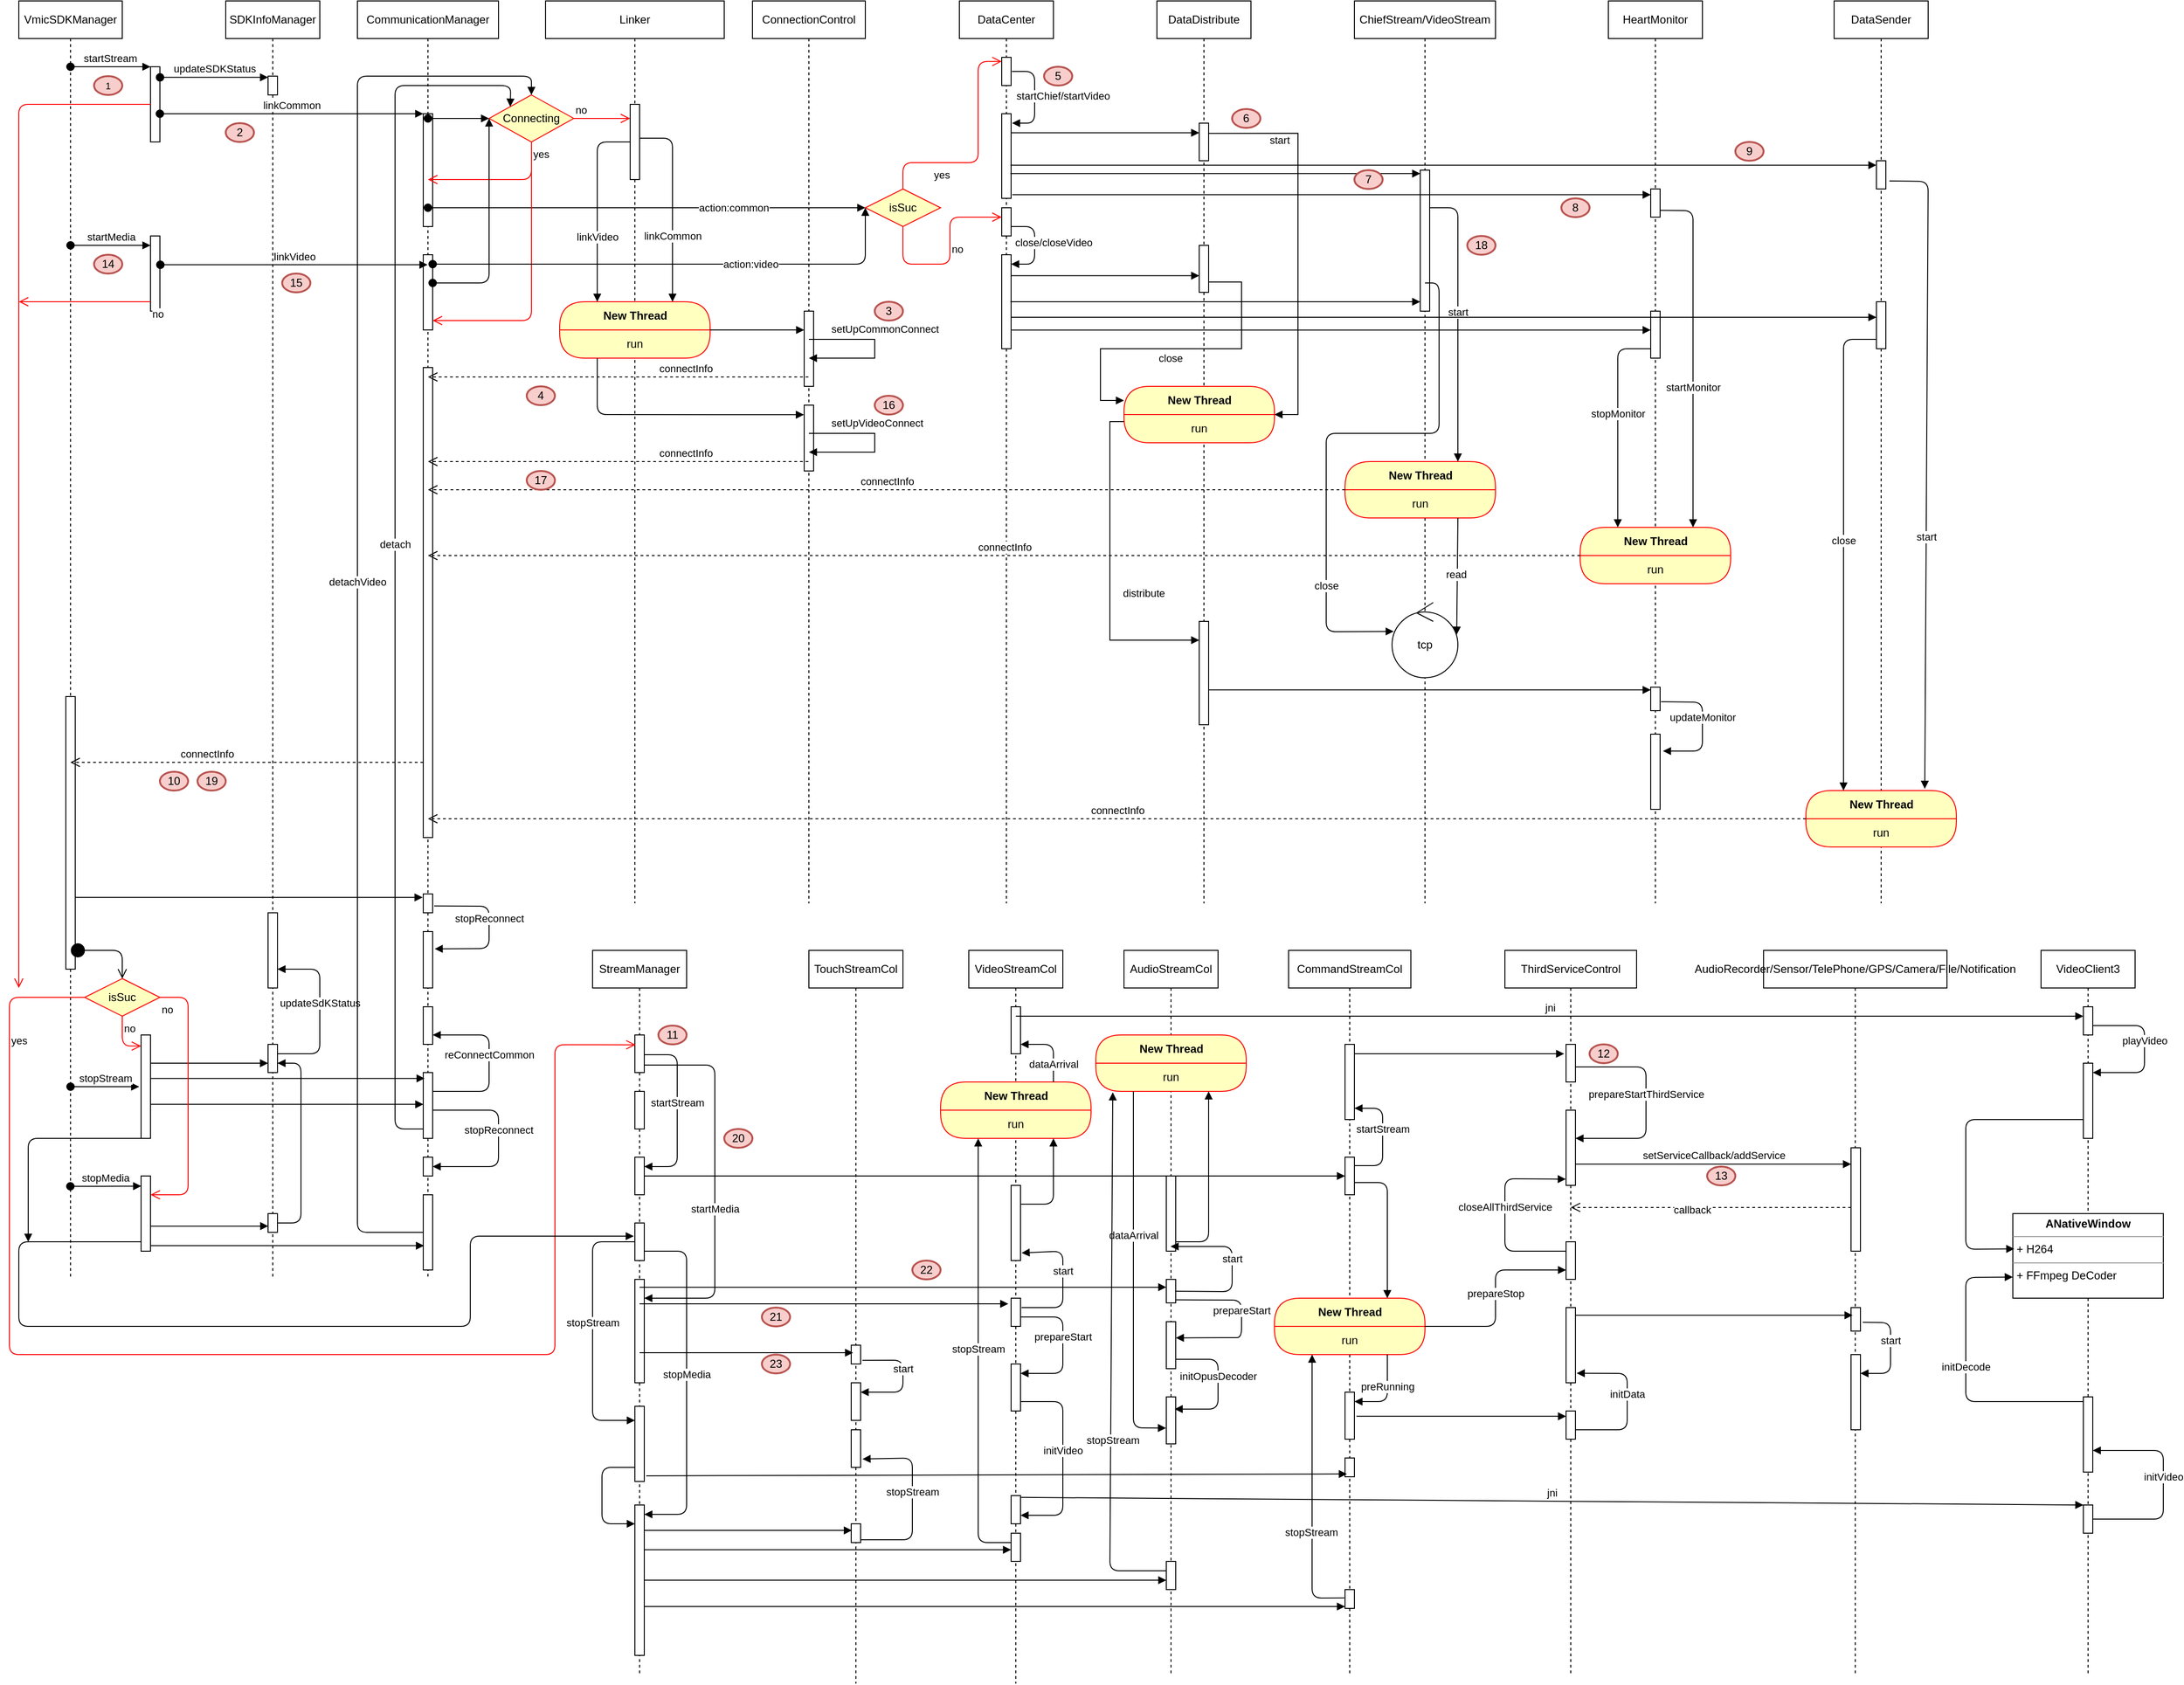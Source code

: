 <mxfile version="14.7.6" type="github" pages="3">
  <diagram id="KKEdhlgXJk6XTTu0E1Rr" name="running">
    <mxGraphModel dx="1280" dy="799" grid="1" gridSize="10" guides="1" tooltips="1" connect="1" arrows="1" fold="1" page="1" pageScale="1" pageWidth="850" pageHeight="1100" math="0" shadow="0">
      <root>
        <mxCell id="1wFN3hMBv5l6EMzIl2eP-0" />
        <mxCell id="1wFN3hMBv5l6EMzIl2eP-1" parent="1wFN3hMBv5l6EMzIl2eP-0" />
        <mxCell id="e5Vvx01-rB3NvVif_H4Z-0" value="VmicSDKManager" style="shape=umlLifeline;perimeter=lifelinePerimeter;whiteSpace=wrap;html=1;container=1;collapsible=0;recursiveResize=0;outlineConnect=0;" vertex="1" parent="1wFN3hMBv5l6EMzIl2eP-1">
          <mxGeometry x="80" y="40" width="110" height="1360" as="geometry" />
        </mxCell>
        <mxCell id="tPIk8MyEzQqOyPf1pBIV-73" value="" style="html=1;points=[];perimeter=orthogonalPerimeter;" vertex="1" parent="e5Vvx01-rB3NvVif_H4Z-0">
          <mxGeometry x="50" y="740" width="10" height="290" as="geometry" />
        </mxCell>
        <mxCell id="e5Vvx01-rB3NvVif_H4Z-2" value="startStream" style="html=1;verticalAlign=bottom;startArrow=oval;endArrow=block;startSize=8;" edge="1" target="e5Vvx01-rB3NvVif_H4Z-1" parent="1wFN3hMBv5l6EMzIl2eP-1">
          <mxGeometry relative="1" as="geometry">
            <mxPoint x="134.929" y="110" as="sourcePoint" />
            <Array as="points">
              <mxPoint x="150" y="110" />
            </Array>
          </mxGeometry>
        </mxCell>
        <mxCell id="e5Vvx01-rB3NvVif_H4Z-3" value="SDKInfoManager" style="shape=umlLifeline;perimeter=lifelinePerimeter;whiteSpace=wrap;html=1;container=1;collapsible=0;recursiveResize=0;outlineConnect=0;" vertex="1" parent="1wFN3hMBv5l6EMzIl2eP-1">
          <mxGeometry x="300" y="40" width="100" height="1360" as="geometry" />
        </mxCell>
        <mxCell id="e5Vvx01-rB3NvVif_H4Z-9" value="" style="html=1;points=[];perimeter=orthogonalPerimeter;" vertex="1" parent="e5Vvx01-rB3NvVif_H4Z-3">
          <mxGeometry x="45" y="80" width="10" height="20" as="geometry" />
        </mxCell>
        <mxCell id="tPIk8MyEzQqOyPf1pBIV-93" value="" style="html=1;points=[];perimeter=orthogonalPerimeter;" vertex="1" parent="e5Vvx01-rB3NvVif_H4Z-3">
          <mxGeometry x="45" y="1110" width="10" height="30" as="geometry" />
        </mxCell>
        <mxCell id="tPIk8MyEzQqOyPf1pBIV-95" value="" style="html=1;points=[];perimeter=orthogonalPerimeter;" vertex="1" parent="e5Vvx01-rB3NvVif_H4Z-3">
          <mxGeometry x="45" y="970" width="10" height="80" as="geometry" />
        </mxCell>
        <mxCell id="tPIk8MyEzQqOyPf1pBIV-96" value="updateSdKStatus" style="html=1;verticalAlign=bottom;endArrow=block;" edge="1" parent="e5Vvx01-rB3NvVif_H4Z-3" source="tPIk8MyEzQqOyPf1pBIV-93" target="tPIk8MyEzQqOyPf1pBIV-95">
          <mxGeometry width="80" relative="1" as="geometry">
            <mxPoint x="90" y="1150" as="sourcePoint" />
            <mxPoint x="170" y="1150" as="targetPoint" />
            <Array as="points">
              <mxPoint x="100" y="1120" />
              <mxPoint x="100" y="1030" />
            </Array>
          </mxGeometry>
        </mxCell>
        <mxCell id="678fyUr7nl6KMGPTaqyC-67" value="" style="html=1;points=[];perimeter=orthogonalPerimeter;" vertex="1" parent="e5Vvx01-rB3NvVif_H4Z-3">
          <mxGeometry x="45" y="1290" width="10" height="20" as="geometry" />
        </mxCell>
        <mxCell id="678fyUr7nl6KMGPTaqyC-69" value="" style="html=1;verticalAlign=bottom;endArrow=block;" edge="1" parent="e5Vvx01-rB3NvVif_H4Z-3" source="678fyUr7nl6KMGPTaqyC-67" target="tPIk8MyEzQqOyPf1pBIV-93">
          <mxGeometry width="80" relative="1" as="geometry">
            <mxPoint x="310" y="1320" as="sourcePoint" />
            <mxPoint x="390" y="1320" as="targetPoint" />
            <Array as="points">
              <mxPoint x="80" y="1300" />
              <mxPoint x="80" y="1130" />
            </Array>
          </mxGeometry>
        </mxCell>
        <mxCell id="e5Vvx01-rB3NvVif_H4Z-1" value="" style="html=1;points=[];perimeter=orthogonalPerimeter;" vertex="1" parent="1wFN3hMBv5l6EMzIl2eP-1">
          <mxGeometry x="220" y="110" width="10" height="80" as="geometry" />
        </mxCell>
        <mxCell id="e5Vvx01-rB3NvVif_H4Z-10" value="updateSDKStatus" style="html=1;verticalAlign=bottom;startArrow=oval;endArrow=block;startSize=8;exitX=1.014;exitY=0.141;exitDx=0;exitDy=0;exitPerimeter=0;" edge="1" target="e5Vvx01-rB3NvVif_H4Z-9" parent="1wFN3hMBv5l6EMzIl2eP-1" source="e5Vvx01-rB3NvVif_H4Z-1">
          <mxGeometry relative="1" as="geometry">
            <mxPoint x="235" y="120" as="sourcePoint" />
          </mxGeometry>
        </mxCell>
        <mxCell id="e5Vvx01-rB3NvVif_H4Z-11" value="CommunicationManager" style="shape=umlLifeline;perimeter=lifelinePerimeter;whiteSpace=wrap;html=1;container=1;collapsible=0;recursiveResize=0;outlineConnect=0;" vertex="1" parent="1wFN3hMBv5l6EMzIl2eP-1">
          <mxGeometry x="440" y="40" width="150" height="1360" as="geometry" />
        </mxCell>
        <mxCell id="e5Vvx01-rB3NvVif_H4Z-12" value="" style="html=1;points=[];perimeter=orthogonalPerimeter;" vertex="1" parent="e5Vvx01-rB3NvVif_H4Z-11">
          <mxGeometry x="70" y="120" width="10" height="120" as="geometry" />
        </mxCell>
        <mxCell id="tPIk8MyEzQqOyPf1pBIV-68" value="" style="html=1;points=[];perimeter=orthogonalPerimeter;" vertex="1" parent="e5Vvx01-rB3NvVif_H4Z-11">
          <mxGeometry x="70" y="390" width="10" height="500" as="geometry" />
        </mxCell>
        <mxCell id="tPIk8MyEzQqOyPf1pBIV-81" value="" style="html=1;points=[];perimeter=orthogonalPerimeter;" vertex="1" parent="e5Vvx01-rB3NvVif_H4Z-11">
          <mxGeometry x="70" y="950" width="10" height="20" as="geometry" />
        </mxCell>
        <mxCell id="tPIk8MyEzQqOyPf1pBIV-83" value="" style="html=1;points=[];perimeter=orthogonalPerimeter;" vertex="1" parent="e5Vvx01-rB3NvVif_H4Z-11">
          <mxGeometry x="70" y="990" width="10" height="60" as="geometry" />
        </mxCell>
        <mxCell id="tPIk8MyEzQqOyPf1pBIV-84" value="stopReconnect" style="html=1;verticalAlign=bottom;endArrow=block;exitX=1.157;exitY=0.636;exitDx=0;exitDy=0;exitPerimeter=0;entryX=1.214;entryY=0.307;entryDx=0;entryDy=0;entryPerimeter=0;" edge="1" parent="e5Vvx01-rB3NvVif_H4Z-11" source="tPIk8MyEzQqOyPf1pBIV-81" target="tPIk8MyEzQqOyPf1pBIV-83">
          <mxGeometry width="80" relative="1" as="geometry">
            <mxPoint x="-130" y="910" as="sourcePoint" />
            <mxPoint x="-50" y="910" as="targetPoint" />
            <Array as="points">
              <mxPoint x="140" y="963" />
              <mxPoint x="140" y="1008" />
            </Array>
          </mxGeometry>
        </mxCell>
        <mxCell id="tPIk8MyEzQqOyPf1pBIV-97" value="" style="html=1;points=[];perimeter=orthogonalPerimeter;" vertex="1" parent="e5Vvx01-rB3NvVif_H4Z-11">
          <mxGeometry x="70" y="1140" width="10" height="70" as="geometry" />
        </mxCell>
        <mxCell id="tPIk8MyEzQqOyPf1pBIV-99" value="" style="html=1;points=[];perimeter=orthogonalPerimeter;" vertex="1" parent="e5Vvx01-rB3NvVif_H4Z-11">
          <mxGeometry x="70" y="1070" width="10" height="40" as="geometry" />
        </mxCell>
        <mxCell id="tPIk8MyEzQqOyPf1pBIV-100" value="reConnectCommon" style="html=1;verticalAlign=bottom;endArrow=block;" edge="1" parent="e5Vvx01-rB3NvVif_H4Z-11" source="tPIk8MyEzQqOyPf1pBIV-97" target="tPIk8MyEzQqOyPf1pBIV-99">
          <mxGeometry width="80" relative="1" as="geometry">
            <mxPoint x="140" y="1240" as="sourcePoint" />
            <mxPoint x="220" y="1240" as="targetPoint" />
            <Array as="points">
              <mxPoint x="140" y="1160" />
              <mxPoint x="140" y="1100" />
            </Array>
          </mxGeometry>
        </mxCell>
        <mxCell id="tPIk8MyEzQqOyPf1pBIV-112" value="" style="html=1;points=[];perimeter=orthogonalPerimeter;" vertex="1" parent="e5Vvx01-rB3NvVif_H4Z-11">
          <mxGeometry x="70" y="270" width="10" height="80" as="geometry" />
        </mxCell>
        <mxCell id="678fyUr7nl6KMGPTaqyC-64" value="" style="html=1;points=[];perimeter=orthogonalPerimeter;" vertex="1" parent="e5Vvx01-rB3NvVif_H4Z-11">
          <mxGeometry x="70" y="1270" width="10" height="80" as="geometry" />
        </mxCell>
        <mxCell id="e5Vvx01-rB3NvVif_H4Z-13" value="linkCommon" style="html=1;verticalAlign=bottom;startArrow=oval;endArrow=block;startSize=8;" edge="1" target="e5Vvx01-rB3NvVif_H4Z-12" parent="1wFN3hMBv5l6EMzIl2eP-1" source="e5Vvx01-rB3NvVif_H4Z-1">
          <mxGeometry relative="1" as="geometry">
            <mxPoint x="450" y="140" as="sourcePoint" />
          </mxGeometry>
        </mxCell>
        <mxCell id="e5Vvx01-rB3NvVif_H4Z-17" value="Connecting" style="rhombus;whiteSpace=wrap;html=1;fillColor=#ffffc0;strokeColor=#ff0000;" vertex="1" parent="1wFN3hMBv5l6EMzIl2eP-1">
          <mxGeometry x="580" y="140" width="90" height="50" as="geometry" />
        </mxCell>
        <mxCell id="e5Vvx01-rB3NvVif_H4Z-18" value="no" style="edgeStyle=orthogonalEdgeStyle;html=1;align=left;verticalAlign=bottom;endArrow=open;endSize=8;strokeColor=#ff0000;exitX=1;exitY=0.5;exitDx=0;exitDy=0;" edge="1" source="e5Vvx01-rB3NvVif_H4Z-17" parent="1wFN3hMBv5l6EMzIl2eP-1" target="tPIk8MyEzQqOyPf1pBIV-116">
          <mxGeometry x="-1" relative="1" as="geometry">
            <mxPoint x="620" y="130" as="targetPoint" />
            <mxPoint x="625" y="160" as="sourcePoint" />
            <Array as="points">
              <mxPoint x="720" y="165" />
              <mxPoint x="720" y="165" />
            </Array>
          </mxGeometry>
        </mxCell>
        <mxCell id="e5Vvx01-rB3NvVif_H4Z-19" value="yes" style="edgeStyle=orthogonalEdgeStyle;html=1;align=left;verticalAlign=top;endArrow=open;endSize=8;strokeColor=#ff0000;exitX=0.5;exitY=1;exitDx=0;exitDy=0;" edge="1" source="e5Vvx01-rB3NvVif_H4Z-17" parent="1wFN3hMBv5l6EMzIl2eP-1" target="e5Vvx01-rB3NvVif_H4Z-11">
          <mxGeometry x="-1" relative="1" as="geometry">
            <mxPoint x="630" y="280" as="targetPoint" />
            <Array as="points">
              <mxPoint x="540" y="230" />
              <mxPoint x="540" y="230" />
            </Array>
          </mxGeometry>
        </mxCell>
        <mxCell id="e5Vvx01-rB3NvVif_H4Z-20" value="" style="html=1;verticalAlign=bottom;startArrow=oval;endArrow=block;startSize=8;entryX=0;entryY=0.5;entryDx=0;entryDy=0;" edge="1" parent="1wFN3hMBv5l6EMzIl2eP-1" source="e5Vvx01-rB3NvVif_H4Z-11" target="e5Vvx01-rB3NvVif_H4Z-17">
          <mxGeometry relative="1" as="geometry">
            <mxPoint x="240" y="170" as="sourcePoint" />
            <mxPoint x="520" y="170" as="targetPoint" />
          </mxGeometry>
        </mxCell>
        <mxCell id="e5Vvx01-rB3NvVif_H4Z-21" value="Linker" style="shape=umlLifeline;perimeter=lifelinePerimeter;whiteSpace=wrap;html=1;container=1;collapsible=0;recursiveResize=0;outlineConnect=0;" vertex="1" parent="1wFN3hMBv5l6EMzIl2eP-1">
          <mxGeometry x="640" y="40" width="190" height="960" as="geometry" />
        </mxCell>
        <mxCell id="e5Vvx01-rB3NvVif_H4Z-23" value="New Thread&lt;span style=&quot;white-space: pre&quot;&gt;&lt;/span&gt;" style="swimlane;html=1;fontStyle=1;align=center;verticalAlign=middle;childLayout=stackLayout;horizontal=1;startSize=30;horizontalStack=0;resizeParent=0;resizeLast=1;container=0;fontColor=#000000;collapsible=0;rounded=1;arcSize=30;strokeColor=#ff0000;fillColor=#ffffc0;swimlaneFillColor=#ffffc0;dropTarget=0;" vertex="1" parent="e5Vvx01-rB3NvVif_H4Z-21">
          <mxGeometry x="15" y="320" width="160" height="60" as="geometry" />
        </mxCell>
        <mxCell id="e5Vvx01-rB3NvVif_H4Z-24" value="run" style="text;html=1;strokeColor=none;fillColor=none;align=center;verticalAlign=middle;spacingLeft=4;spacingRight=4;whiteSpace=wrap;overflow=hidden;rotatable=0;fontColor=#000000;" vertex="1" parent="e5Vvx01-rB3NvVif_H4Z-23">
          <mxGeometry y="30" width="160" height="30" as="geometry" />
        </mxCell>
        <mxCell id="tPIk8MyEzQqOyPf1pBIV-116" value="" style="html=1;points=[];perimeter=orthogonalPerimeter;" vertex="1" parent="e5Vvx01-rB3NvVif_H4Z-21">
          <mxGeometry x="90" y="110" width="10" height="80" as="geometry" />
        </mxCell>
        <mxCell id="tPIk8MyEzQqOyPf1pBIV-117" value="linkCommon" style="html=1;verticalAlign=bottom;endArrow=block;entryX=0.75;entryY=0;entryDx=0;entryDy=0;" edge="1" parent="e5Vvx01-rB3NvVif_H4Z-21" source="tPIk8MyEzQqOyPf1pBIV-116" target="e5Vvx01-rB3NvVif_H4Z-23">
          <mxGeometry x="0.415" width="80" relative="1" as="geometry">
            <mxPoint x="180" y="110" as="sourcePoint" />
            <mxPoint x="260" y="110" as="targetPoint" />
            <Array as="points">
              <mxPoint x="135" y="146" />
            </Array>
            <mxPoint as="offset" />
          </mxGeometry>
        </mxCell>
        <mxCell id="tPIk8MyEzQqOyPf1pBIV-119" value="linkVideo" style="html=1;verticalAlign=bottom;endArrow=block;entryX=0.25;entryY=0;entryDx=0;entryDy=0;" edge="1" parent="e5Vvx01-rB3NvVif_H4Z-21" source="tPIk8MyEzQqOyPf1pBIV-116" target="e5Vvx01-rB3NvVif_H4Z-23">
          <mxGeometry x="0.415" width="80" relative="1" as="geometry">
            <mxPoint x="113.83" y="156.48" as="sourcePoint" />
            <mxPoint x="145.0" y="330" as="targetPoint" />
            <Array as="points">
              <mxPoint x="55" y="150" />
            </Array>
            <mxPoint as="offset" />
          </mxGeometry>
        </mxCell>
        <mxCell id="e5Vvx01-rB3NvVif_H4Z-26" value="ConnectionControl" style="shape=umlLifeline;perimeter=lifelinePerimeter;whiteSpace=wrap;html=1;container=1;collapsible=0;recursiveResize=0;outlineConnect=0;" vertex="1" parent="1wFN3hMBv5l6EMzIl2eP-1">
          <mxGeometry x="860" y="40" width="120" height="960" as="geometry" />
        </mxCell>
        <mxCell id="e5Vvx01-rB3NvVif_H4Z-28" value="" style="html=1;points=[];perimeter=orthogonalPerimeter;" vertex="1" parent="e5Vvx01-rB3NvVif_H4Z-26">
          <mxGeometry x="55" y="330" width="10" height="80" as="geometry" />
        </mxCell>
        <mxCell id="tPIk8MyEzQqOyPf1pBIV-120" value="" style="html=1;points=[];perimeter=orthogonalPerimeter;" vertex="1" parent="e5Vvx01-rB3NvVif_H4Z-26">
          <mxGeometry x="55" y="430" width="10" height="70" as="geometry" />
        </mxCell>
        <mxCell id="e5Vvx01-rB3NvVif_H4Z-29" value="" style="html=1;verticalAlign=bottom;endArrow=block;exitX=1;exitY=0;exitDx=0;exitDy=0;" edge="1" parent="1wFN3hMBv5l6EMzIl2eP-1" source="e5Vvx01-rB3NvVif_H4Z-24" target="e5Vvx01-rB3NvVif_H4Z-28">
          <mxGeometry width="80" relative="1" as="geometry">
            <mxPoint x="820" y="390" as="sourcePoint" />
            <mxPoint x="660" y="340" as="targetPoint" />
            <Array as="points">
              <mxPoint x="850" y="390" />
            </Array>
          </mxGeometry>
        </mxCell>
        <mxCell id="e5Vvx01-rB3NvVif_H4Z-31" value="setUpCommonConnect" style="edgeStyle=orthogonalEdgeStyle;html=1;align=left;spacingLeft=2;endArrow=block;rounded=0;" edge="1" target="e5Vvx01-rB3NvVif_H4Z-26" parent="1wFN3hMBv5l6EMzIl2eP-1" source="e5Vvx01-rB3NvVif_H4Z-26">
          <mxGeometry x="-0.748" y="11" relative="1" as="geometry">
            <mxPoint x="919.324" y="361.059" as="sourcePoint" />
            <Array as="points">
              <mxPoint x="990" y="400" />
              <mxPoint x="990" y="420" />
            </Array>
            <mxPoint x="919.324" y="380" as="targetPoint" />
            <mxPoint as="offset" />
          </mxGeometry>
        </mxCell>
        <mxCell id="e5Vvx01-rB3NvVif_H4Z-32" value="isSuc" style="rhombus;whiteSpace=wrap;html=1;fillColor=#ffffc0;strokeColor=#ff0000;" vertex="1" parent="1wFN3hMBv5l6EMzIl2eP-1">
          <mxGeometry x="980" y="240" width="80" height="40" as="geometry" />
        </mxCell>
        <mxCell id="e5Vvx01-rB3NvVif_H4Z-33" value="no" style="edgeStyle=orthogonalEdgeStyle;html=1;align=left;verticalAlign=bottom;endArrow=open;endSize=8;strokeColor=#ff0000;exitX=0.5;exitY=1;exitDx=0;exitDy=0;" edge="1" source="e5Vvx01-rB3NvVif_H4Z-32" parent="1wFN3hMBv5l6EMzIl2eP-1" target="tPIk8MyEzQqOyPf1pBIV-57">
          <mxGeometry relative="1" as="geometry">
            <mxPoint x="720" y="290" as="targetPoint" />
            <Array as="points">
              <mxPoint x="1020" y="320" />
              <mxPoint x="1070" y="320" />
              <mxPoint x="1070" y="270" />
            </Array>
          </mxGeometry>
        </mxCell>
        <mxCell id="e5Vvx01-rB3NvVif_H4Z-34" value="yes" style="edgeStyle=orthogonalEdgeStyle;html=1;align=left;verticalAlign=top;endArrow=open;endSize=8;strokeColor=#ff0000;exitX=0.5;exitY=0;exitDx=0;exitDy=0;entryX=0;entryY=0.147;entryDx=0;entryDy=0;entryPerimeter=0;" edge="1" source="e5Vvx01-rB3NvVif_H4Z-32" parent="1wFN3hMBv5l6EMzIl2eP-1" target="tPIk8MyEzQqOyPf1pBIV-2">
          <mxGeometry x="-0.508" relative="1" as="geometry">
            <mxPoint x="580" y="370" as="targetPoint" />
            <Array as="points">
              <mxPoint x="1020" y="212" />
              <mxPoint x="1100" y="212" />
              <mxPoint x="1100" y="105" />
            </Array>
            <mxPoint as="offset" />
          </mxGeometry>
        </mxCell>
        <mxCell id="tPIk8MyEzQqOyPf1pBIV-0" value="connectInfo" style="html=1;verticalAlign=bottom;endArrow=open;dashed=1;endSize=8;" edge="1" parent="1wFN3hMBv5l6EMzIl2eP-1" source="e5Vvx01-rB3NvVif_H4Z-26" target="e5Vvx01-rB3NvVif_H4Z-11">
          <mxGeometry x="-0.352" relative="1" as="geometry">
            <mxPoint x="870" y="350" as="sourcePoint" />
            <mxPoint x="790" y="350" as="targetPoint" />
            <Array as="points">
              <mxPoint x="610" y="440" />
            </Array>
            <mxPoint as="offset" />
          </mxGeometry>
        </mxCell>
        <mxCell id="tPIk8MyEzQqOyPf1pBIV-1" value="DataCenter" style="shape=umlLifeline;perimeter=lifelinePerimeter;whiteSpace=wrap;html=1;container=1;collapsible=0;recursiveResize=0;outlineConnect=0;" vertex="1" parent="1wFN3hMBv5l6EMzIl2eP-1">
          <mxGeometry x="1080" y="40" width="100" height="960" as="geometry" />
        </mxCell>
        <mxCell id="tPIk8MyEzQqOyPf1pBIV-2" value="" style="html=1;points=[];perimeter=orthogonalPerimeter;" vertex="1" parent="tPIk8MyEzQqOyPf1pBIV-1">
          <mxGeometry x="45" y="60" width="10" height="30" as="geometry" />
        </mxCell>
        <mxCell id="tPIk8MyEzQqOyPf1pBIV-5" value="" style="html=1;points=[];perimeter=orthogonalPerimeter;" vertex="1" parent="tPIk8MyEzQqOyPf1pBIV-1">
          <mxGeometry x="45" y="270" width="10" height="100" as="geometry" />
        </mxCell>
        <mxCell id="tPIk8MyEzQqOyPf1pBIV-31" value="" style="html=1;points=[];perimeter=orthogonalPerimeter;" vertex="1" parent="tPIk8MyEzQqOyPf1pBIV-1">
          <mxGeometry x="45" y="120" width="10" height="90" as="geometry" />
        </mxCell>
        <mxCell id="tPIk8MyEzQqOyPf1pBIV-3" value="" style="html=1;verticalAlign=bottom;startArrow=oval;endArrow=block;startSize=8;" edge="1" parent="1wFN3hMBv5l6EMzIl2eP-1" source="e5Vvx01-rB3NvVif_H4Z-11">
          <mxGeometry relative="1" as="geometry">
            <mxPoint x="524.929" y="175" as="sourcePoint" />
            <mxPoint x="980" y="260" as="targetPoint" />
            <Array as="points" />
          </mxGeometry>
        </mxCell>
        <mxCell id="tPIk8MyEzQqOyPf1pBIV-6" value="action:common" style="edgeLabel;html=1;align=center;verticalAlign=middle;resizable=0;points=[];" vertex="1" connectable="0" parent="tPIk8MyEzQqOyPf1pBIV-3">
          <mxGeometry x="0.046" relative="1" as="geometry">
            <mxPoint x="82" as="offset" />
          </mxGeometry>
        </mxCell>
        <mxCell id="tPIk8MyEzQqOyPf1pBIV-16" value="DataDistribute" style="shape=umlLifeline;perimeter=lifelinePerimeter;whiteSpace=wrap;html=1;container=1;collapsible=0;recursiveResize=0;outlineConnect=0;" vertex="1" parent="1wFN3hMBv5l6EMzIl2eP-1">
          <mxGeometry x="1290" y="40" width="100" height="960" as="geometry" />
        </mxCell>
        <mxCell id="tPIk8MyEzQqOyPf1pBIV-20" value="" style="html=1;points=[];perimeter=orthogonalPerimeter;" vertex="1" parent="tPIk8MyEzQqOyPf1pBIV-16">
          <mxGeometry x="45" y="130" width="10" height="40" as="geometry" />
        </mxCell>
        <mxCell id="tPIk8MyEzQqOyPf1pBIV-24" value="" style="html=1;points=[];perimeter=orthogonalPerimeter;" vertex="1" parent="tPIk8MyEzQqOyPf1pBIV-16">
          <mxGeometry x="45" y="260" width="10" height="50" as="geometry" />
        </mxCell>
        <mxCell id="tPIk8MyEzQqOyPf1pBIV-17" value="New Thread&lt;span style=&quot;white-space: pre&quot;&gt;&lt;/span&gt;" style="swimlane;html=1;fontStyle=1;align=center;verticalAlign=middle;childLayout=stackLayout;horizontal=1;startSize=30;horizontalStack=0;resizeParent=0;resizeLast=1;container=0;fontColor=#000000;collapsible=0;rounded=1;arcSize=30;strokeColor=#ff0000;fillColor=#ffffc0;swimlaneFillColor=#ffffc0;dropTarget=0;" vertex="1" parent="1wFN3hMBv5l6EMzIl2eP-1">
          <mxGeometry x="1255" y="450" width="160" height="60" as="geometry" />
        </mxCell>
        <mxCell id="tPIk8MyEzQqOyPf1pBIV-18" value="run" style="text;html=1;strokeColor=none;fillColor=none;align=center;verticalAlign=middle;spacingLeft=4;spacingRight=4;whiteSpace=wrap;overflow=hidden;rotatable=0;fontColor=#000000;" vertex="1" parent="tPIk8MyEzQqOyPf1pBIV-17">
          <mxGeometry y="30" width="160" height="30" as="geometry" />
        </mxCell>
        <mxCell id="tPIk8MyEzQqOyPf1pBIV-19" value="" style="html=1;verticalAlign=bottom;endArrow=block;exitX=0.993;exitY=0.225;exitDx=0;exitDy=0;exitPerimeter=0;" edge="1" parent="1wFN3hMBv5l6EMzIl2eP-1" source="tPIk8MyEzQqOyPf1pBIV-31" target="tPIk8MyEzQqOyPf1pBIV-20">
          <mxGeometry width="80" relative="1" as="geometry">
            <mxPoint x="1020" y="270" as="sourcePoint" />
            <mxPoint x="1100" y="270" as="targetPoint" />
            <Array as="points" />
          </mxGeometry>
        </mxCell>
        <mxCell id="tPIk8MyEzQqOyPf1pBIV-21" value="start" style="edgeStyle=orthogonalEdgeStyle;html=1;align=left;spacingLeft=2;endArrow=block;rounded=0;exitX=0.943;exitY=0.271;exitDx=0;exitDy=0;exitPerimeter=0;entryX=1;entryY=0.5;entryDx=0;entryDy=0;" edge="1" parent="1wFN3hMBv5l6EMzIl2eP-1" source="tPIk8MyEzQqOyPf1pBIV-20" target="tPIk8MyEzQqOyPf1pBIV-17">
          <mxGeometry x="-0.704" y="-7" relative="1" as="geometry">
            <mxPoint x="1229.999" y="320.97" as="sourcePoint" />
            <Array as="points">
              <mxPoint x="1440" y="181" />
              <mxPoint x="1440" y="480" />
            </Array>
            <mxPoint x="1229.999" y="339.999" as="targetPoint" />
            <mxPoint as="offset" />
          </mxGeometry>
        </mxCell>
        <mxCell id="tPIk8MyEzQqOyPf1pBIV-23" value="distribute" style="edgeStyle=orthogonalEdgeStyle;html=1;align=left;spacingLeft=2;endArrow=block;rounded=0;exitX=0;exitY=0.25;exitDx=0;exitDy=0;" edge="1" parent="1wFN3hMBv5l6EMzIl2eP-1" source="tPIk8MyEzQqOyPf1pBIV-18" target="tPIk8MyEzQqOyPf1pBIV-22">
          <mxGeometry x="0.153" y="10" relative="1" as="geometry">
            <mxPoint x="1349.43" y="188.13" as="sourcePoint" />
            <Array as="points">
              <mxPoint x="1240" y="488" />
              <mxPoint x="1240" y="720" />
            </Array>
            <mxPoint x="1425" y="245" as="targetPoint" />
            <mxPoint as="offset" />
          </mxGeometry>
        </mxCell>
        <mxCell id="tPIk8MyEzQqOyPf1pBIV-25" value="" style="html=1;verticalAlign=bottom;endArrow=block;exitX=0.967;exitY=0.223;exitDx=0;exitDy=0;exitPerimeter=0;" edge="1" parent="1wFN3hMBv5l6EMzIl2eP-1" source="tPIk8MyEzQqOyPf1pBIV-5" target="tPIk8MyEzQqOyPf1pBIV-24">
          <mxGeometry width="80" relative="1" as="geometry">
            <mxPoint x="970" y="440" as="sourcePoint" />
            <mxPoint x="1050" y="440" as="targetPoint" />
            <Array as="points" />
          </mxGeometry>
        </mxCell>
        <mxCell id="tPIk8MyEzQqOyPf1pBIV-29" value="close" style="edgeStyle=orthogonalEdgeStyle;html=1;align=left;spacingLeft=2;endArrow=block;rounded=0;exitX=1;exitY=0.779;exitDx=0;exitDy=0;exitPerimeter=0;entryX=0;entryY=0.25;entryDx=0;entryDy=0;" edge="1" parent="1wFN3hMBv5l6EMzIl2eP-1" source="tPIk8MyEzQqOyPf1pBIV-24" target="tPIk8MyEzQqOyPf1pBIV-17">
          <mxGeometry x="0.178" y="10" relative="1" as="geometry">
            <mxPoint x="1364.43" y="148.13" as="sourcePoint" />
            <Array as="points">
              <mxPoint x="1380" y="339" />
              <mxPoint x="1380" y="410" />
              <mxPoint x="1230" y="410" />
              <mxPoint x="1230" y="465" />
            </Array>
            <mxPoint x="1440" y="205" as="targetPoint" />
            <mxPoint as="offset" />
          </mxGeometry>
        </mxCell>
        <mxCell id="tPIk8MyEzQqOyPf1pBIV-32" value="startChief/startVideo" style="html=1;verticalAlign=bottom;endArrow=block;exitX=1.086;exitY=0.5;exitDx=0;exitDy=0;exitPerimeter=0;" edge="1" parent="1wFN3hMBv5l6EMzIl2eP-1" source="tPIk8MyEzQqOyPf1pBIV-2">
          <mxGeometry x="0.147" y="30" width="80" relative="1" as="geometry">
            <mxPoint x="990" y="380" as="sourcePoint" />
            <mxPoint x="1136" y="170" as="targetPoint" />
            <Array as="points">
              <mxPoint x="1160" y="115" />
              <mxPoint x="1160" y="170" />
            </Array>
            <mxPoint as="offset" />
          </mxGeometry>
        </mxCell>
        <mxCell id="tPIk8MyEzQqOyPf1pBIV-33" value="ChiefStream/VideoStream" style="shape=umlLifeline;perimeter=lifelinePerimeter;whiteSpace=wrap;html=1;container=1;collapsible=0;recursiveResize=0;outlineConnect=0;" vertex="1" parent="1wFN3hMBv5l6EMzIl2eP-1">
          <mxGeometry x="1500" y="40" width="150" height="960" as="geometry" />
        </mxCell>
        <mxCell id="tPIk8MyEzQqOyPf1pBIV-36" value="" style="html=1;points=[];perimeter=orthogonalPerimeter;" vertex="1" parent="tPIk8MyEzQqOyPf1pBIV-33">
          <mxGeometry x="70" y="180" width="10" height="150" as="geometry" />
        </mxCell>
        <mxCell id="tPIk8MyEzQqOyPf1pBIV-34" value="New Thread&lt;span style=&quot;white-space: pre&quot;&gt;&lt;/span&gt;" style="swimlane;html=1;fontStyle=1;align=center;verticalAlign=middle;childLayout=stackLayout;horizontal=1;startSize=30;horizontalStack=0;resizeParent=0;resizeLast=1;container=0;fontColor=#000000;collapsible=0;rounded=1;arcSize=30;strokeColor=#ff0000;fillColor=#ffffc0;swimlaneFillColor=#ffffc0;dropTarget=0;" vertex="1" parent="tPIk8MyEzQqOyPf1pBIV-33">
          <mxGeometry x="-10" y="490" width="160" height="60" as="geometry" />
        </mxCell>
        <mxCell id="tPIk8MyEzQqOyPf1pBIV-35" value="run" style="text;html=1;strokeColor=none;fillColor=none;align=center;verticalAlign=middle;spacingLeft=4;spacingRight=4;whiteSpace=wrap;overflow=hidden;rotatable=0;fontColor=#000000;" vertex="1" parent="tPIk8MyEzQqOyPf1pBIV-34">
          <mxGeometry y="30" width="160" height="30" as="geometry" />
        </mxCell>
        <mxCell id="678fyUr7nl6KMGPTaqyC-12" value="run" style="text;html=1;strokeColor=none;fillColor=none;align=center;verticalAlign=middle;spacingLeft=4;spacingRight=4;whiteSpace=wrap;overflow=hidden;rotatable=0;fontColor=#000000;" vertex="1" parent="tPIk8MyEzQqOyPf1pBIV-34">
          <mxGeometry y="60" width="160" as="geometry" />
        </mxCell>
        <mxCell id="tPIk8MyEzQqOyPf1pBIV-41" value="tcp" style="ellipse;shape=umlControl;whiteSpace=wrap;html=1;" vertex="1" parent="tPIk8MyEzQqOyPf1pBIV-33">
          <mxGeometry x="40" y="640" width="70" height="80" as="geometry" />
        </mxCell>
        <mxCell id="tPIk8MyEzQqOyPf1pBIV-38" value="start" style="html=1;verticalAlign=bottom;endArrow=block;entryX=0.75;entryY=0;entryDx=0;entryDy=0;" edge="1" parent="tPIk8MyEzQqOyPf1pBIV-33" source="tPIk8MyEzQqOyPf1pBIV-36" target="tPIk8MyEzQqOyPf1pBIV-34">
          <mxGeometry width="80" relative="1" as="geometry">
            <mxPoint x="-300" y="400" as="sourcePoint" />
            <mxPoint x="-220" y="400" as="targetPoint" />
            <Array as="points">
              <mxPoint x="110" y="220" />
            </Array>
          </mxGeometry>
        </mxCell>
        <mxCell id="tPIk8MyEzQqOyPf1pBIV-42" value="read" style="html=1;verticalAlign=bottom;endArrow=block;exitX=0.75;exitY=1;exitDx=0;exitDy=0;entryX=0.982;entryY=0.427;entryDx=0;entryDy=0;entryPerimeter=0;" edge="1" parent="tPIk8MyEzQqOyPf1pBIV-33" source="tPIk8MyEzQqOyPf1pBIV-35" target="tPIk8MyEzQqOyPf1pBIV-41">
          <mxGeometry x="0.128" y="-1" width="80" relative="1" as="geometry">
            <mxPoint x="-140" y="590" as="sourcePoint" />
            <mxPoint x="-60" y="590" as="targetPoint" />
            <mxPoint y="-1" as="offset" />
          </mxGeometry>
        </mxCell>
        <mxCell id="tPIk8MyEzQqOyPf1pBIV-40" value="close" style="html=1;verticalAlign=bottom;endArrow=block;entryX=0.026;entryY=0.384;entryDx=0;entryDy=0;entryPerimeter=0;" edge="1" parent="tPIk8MyEzQqOyPf1pBIV-33" source="tPIk8MyEzQqOyPf1pBIV-33" target="tPIk8MyEzQqOyPf1pBIV-41">
          <mxGeometry x="0.611" width="80" relative="1" as="geometry">
            <mxPoint x="-10" y="320" as="sourcePoint" />
            <mxPoint x="70" y="320" as="targetPoint" />
            <Array as="points">
              <mxPoint x="90" y="300" />
              <mxPoint x="90" y="460" />
              <mxPoint x="-30" y="460" />
              <mxPoint x="-30" y="671" />
            </Array>
            <mxPoint as="offset" />
          </mxGeometry>
        </mxCell>
        <mxCell id="tPIk8MyEzQqOyPf1pBIV-37" value="" style="html=1;verticalAlign=bottom;endArrow=block;exitX=0.924;exitY=0.707;exitDx=0;exitDy=0;exitPerimeter=0;" edge="1" parent="1wFN3hMBv5l6EMzIl2eP-1" source="tPIk8MyEzQqOyPf1pBIV-31" target="tPIk8MyEzQqOyPf1pBIV-36">
          <mxGeometry width="80" relative="1" as="geometry">
            <mxPoint x="1220" y="430" as="sourcePoint" />
            <mxPoint x="1300" y="430" as="targetPoint" />
            <Array as="points" />
          </mxGeometry>
        </mxCell>
        <mxCell id="tPIk8MyEzQqOyPf1pBIV-39" value="" style="html=1;verticalAlign=bottom;endArrow=block;exitX=0.929;exitY=0.5;exitDx=0;exitDy=0;exitPerimeter=0;" edge="1" parent="1wFN3hMBv5l6EMzIl2eP-1" source="tPIk8MyEzQqOyPf1pBIV-5" target="tPIk8MyEzQqOyPf1pBIV-36">
          <mxGeometry width="80" relative="1" as="geometry">
            <mxPoint x="1190" y="420" as="sourcePoint" />
            <mxPoint x="1270" y="420" as="targetPoint" />
            <Array as="points" />
          </mxGeometry>
        </mxCell>
        <mxCell id="tPIk8MyEzQqOyPf1pBIV-22" value="" style="html=1;points=[];perimeter=orthogonalPerimeter;" vertex="1" parent="1wFN3hMBv5l6EMzIl2eP-1">
          <mxGeometry x="1335" y="700" width="10" height="110" as="geometry" />
        </mxCell>
        <mxCell id="tPIk8MyEzQqOyPf1pBIV-44" value="HeartMonitor" style="shape=umlLifeline;perimeter=lifelinePerimeter;whiteSpace=wrap;html=1;container=1;collapsible=0;recursiveResize=0;outlineConnect=0;" vertex="1" parent="1wFN3hMBv5l6EMzIl2eP-1">
          <mxGeometry x="1770" y="40" width="100" height="960" as="geometry" />
        </mxCell>
        <mxCell id="tPIk8MyEzQqOyPf1pBIV-45" value="" style="html=1;points=[];perimeter=orthogonalPerimeter;" vertex="1" parent="tPIk8MyEzQqOyPf1pBIV-44">
          <mxGeometry x="45" y="200" width="10" height="30" as="geometry" />
        </mxCell>
        <mxCell id="tPIk8MyEzQqOyPf1pBIV-50" value="" style="html=1;points=[];perimeter=orthogonalPerimeter;" vertex="1" parent="tPIk8MyEzQqOyPf1pBIV-44">
          <mxGeometry x="45" y="780" width="10" height="80" as="geometry" />
        </mxCell>
        <mxCell id="tPIk8MyEzQqOyPf1pBIV-51" value="" style="html=1;points=[];perimeter=orthogonalPerimeter;" vertex="1" parent="tPIk8MyEzQqOyPf1pBIV-44">
          <mxGeometry x="45" y="730" width="10" height="25" as="geometry" />
        </mxCell>
        <mxCell id="tPIk8MyEzQqOyPf1pBIV-53" value="updateMonitor" style="html=1;verticalAlign=bottom;endArrow=block;exitX=1.097;exitY=0.622;exitDx=0;exitDy=0;exitPerimeter=0;entryX=1.303;entryY=0.225;entryDx=0;entryDy=0;entryPerimeter=0;" edge="1" parent="tPIk8MyEzQqOyPf1pBIV-44" source="tPIk8MyEzQqOyPf1pBIV-51" target="tPIk8MyEzQqOyPf1pBIV-50">
          <mxGeometry width="80" relative="1" as="geometry">
            <mxPoint x="110" y="870" as="sourcePoint" />
            <mxPoint x="190" y="870" as="targetPoint" />
            <Array as="points">
              <mxPoint x="100" y="746" />
              <mxPoint x="100" y="798" />
            </Array>
          </mxGeometry>
        </mxCell>
        <mxCell id="tPIk8MyEzQqOyPf1pBIV-54" value="" style="html=1;points=[];perimeter=orthogonalPerimeter;" vertex="1" parent="tPIk8MyEzQqOyPf1pBIV-44">
          <mxGeometry x="45" y="330" width="10" height="50" as="geometry" />
        </mxCell>
        <mxCell id="tPIk8MyEzQqOyPf1pBIV-46" value="" style="html=1;verticalAlign=bottom;endArrow=block;exitX=1.131;exitY=0.957;exitDx=0;exitDy=0;exitPerimeter=0;" edge="1" parent="1wFN3hMBv5l6EMzIl2eP-1" source="tPIk8MyEzQqOyPf1pBIV-31" target="tPIk8MyEzQqOyPf1pBIV-45">
          <mxGeometry width="80" relative="1" as="geometry">
            <mxPoint x="1150" y="600" as="sourcePoint" />
            <mxPoint x="1230" y="600" as="targetPoint" />
          </mxGeometry>
        </mxCell>
        <mxCell id="tPIk8MyEzQqOyPf1pBIV-47" value="New Thread&lt;span style=&quot;white-space: pre&quot;&gt;&lt;/span&gt;" style="swimlane;html=1;fontStyle=1;align=center;verticalAlign=middle;childLayout=stackLayout;horizontal=1;startSize=30;horizontalStack=0;resizeParent=0;resizeLast=1;container=0;fontColor=#000000;collapsible=0;rounded=1;arcSize=30;strokeColor=#ff0000;fillColor=#ffffc0;swimlaneFillColor=#ffffc0;dropTarget=0;" vertex="1" parent="1wFN3hMBv5l6EMzIl2eP-1">
          <mxGeometry x="1740" y="600" width="160" height="60" as="geometry" />
        </mxCell>
        <mxCell id="tPIk8MyEzQqOyPf1pBIV-48" value="run" style="text;html=1;strokeColor=none;fillColor=none;align=center;verticalAlign=middle;spacingLeft=4;spacingRight=4;whiteSpace=wrap;overflow=hidden;rotatable=0;fontColor=#000000;" vertex="1" parent="tPIk8MyEzQqOyPf1pBIV-47">
          <mxGeometry y="30" width="160" height="30" as="geometry" />
        </mxCell>
        <mxCell id="tPIk8MyEzQqOyPf1pBIV-49" value="startMonitor" style="html=1;verticalAlign=bottom;endArrow=block;entryX=0.75;entryY=0;entryDx=0;entryDy=0;exitX=1.028;exitY=0.76;exitDx=0;exitDy=0;exitPerimeter=0;" edge="1" parent="1wFN3hMBv5l6EMzIl2eP-1" source="tPIk8MyEzQqOyPf1pBIV-45" target="tPIk8MyEzQqOyPf1pBIV-47">
          <mxGeometry x="0.247" width="80" relative="1" as="geometry">
            <mxPoint x="1880" y="200" as="sourcePoint" />
            <mxPoint x="1960" y="200" as="targetPoint" />
            <Array as="points">
              <mxPoint x="1860" y="263" />
            </Array>
            <mxPoint as="offset" />
          </mxGeometry>
        </mxCell>
        <mxCell id="tPIk8MyEzQqOyPf1pBIV-52" value="" style="html=1;verticalAlign=bottom;endArrow=block;exitX=0.959;exitY=0.663;exitDx=0;exitDy=0;exitPerimeter=0;" edge="1" parent="1wFN3hMBv5l6EMzIl2eP-1" source="tPIk8MyEzQqOyPf1pBIV-22" target="tPIk8MyEzQqOyPf1pBIV-51">
          <mxGeometry width="80" relative="1" as="geometry">
            <mxPoint x="1340" y="730" as="sourcePoint" />
            <mxPoint x="1490" y="690" as="targetPoint" />
          </mxGeometry>
        </mxCell>
        <mxCell id="tPIk8MyEzQqOyPf1pBIV-55" value="stopMonitor" style="html=1;verticalAlign=bottom;endArrow=block;" edge="1" parent="1wFN3hMBv5l6EMzIl2eP-1" source="tPIk8MyEzQqOyPf1pBIV-54">
          <mxGeometry width="80" relative="1" as="geometry">
            <mxPoint x="1470" y="380" as="sourcePoint" />
            <mxPoint x="1780" y="600" as="targetPoint" />
            <Array as="points">
              <mxPoint x="1780" y="410" />
            </Array>
          </mxGeometry>
        </mxCell>
        <mxCell id="tPIk8MyEzQqOyPf1pBIV-56" value="" style="html=1;verticalAlign=bottom;endArrow=block;exitX=1.062;exitY=0.801;exitDx=0;exitDy=0;exitPerimeter=0;" edge="1" parent="1wFN3hMBv5l6EMzIl2eP-1" source="tPIk8MyEzQqOyPf1pBIV-5" target="tPIk8MyEzQqOyPf1pBIV-54">
          <mxGeometry width="80" relative="1" as="geometry">
            <mxPoint x="1470" y="340" as="sourcePoint" />
            <mxPoint x="1550" y="340" as="targetPoint" />
          </mxGeometry>
        </mxCell>
        <mxCell id="tPIk8MyEzQqOyPf1pBIV-57" value="" style="html=1;points=[];perimeter=orthogonalPerimeter;" vertex="1" parent="1wFN3hMBv5l6EMzIl2eP-1">
          <mxGeometry x="1125" y="260" width="10" height="30" as="geometry" />
        </mxCell>
        <mxCell id="tPIk8MyEzQqOyPf1pBIV-58" value="close/closeVideo" style="html=1;verticalAlign=bottom;endArrow=block;" edge="1" parent="1wFN3hMBv5l6EMzIl2eP-1" source="tPIk8MyEzQqOyPf1pBIV-57" target="tPIk8MyEzQqOyPf1pBIV-5">
          <mxGeometry x="0.125" y="20" width="80" relative="1" as="geometry">
            <mxPoint x="1040" y="480" as="sourcePoint" />
            <mxPoint x="1120" y="480" as="targetPoint" />
            <Array as="points">
              <mxPoint x="1160" y="280" />
              <mxPoint x="1160" y="320" />
            </Array>
            <mxPoint as="offset" />
          </mxGeometry>
        </mxCell>
        <mxCell id="tPIk8MyEzQqOyPf1pBIV-59" value="DataSender" style="shape=umlLifeline;perimeter=lifelinePerimeter;whiteSpace=wrap;html=1;container=1;collapsible=0;recursiveResize=0;outlineConnect=0;" vertex="1" parent="1wFN3hMBv5l6EMzIl2eP-1">
          <mxGeometry x="2010" y="40" width="100" height="960" as="geometry" />
        </mxCell>
        <mxCell id="tPIk8MyEzQqOyPf1pBIV-60" value="" style="html=1;points=[];perimeter=orthogonalPerimeter;" vertex="1" parent="1wFN3hMBv5l6EMzIl2eP-1">
          <mxGeometry x="2055" y="210" width="10" height="30" as="geometry" />
        </mxCell>
        <mxCell id="tPIk8MyEzQqOyPf1pBIV-61" value="" style="html=1;verticalAlign=bottom;endArrow=block;exitX=0.929;exitY=0.608;exitDx=0;exitDy=0;exitPerimeter=0;" edge="1" parent="1wFN3hMBv5l6EMzIl2eP-1" source="tPIk8MyEzQqOyPf1pBIV-31" target="tPIk8MyEzQqOyPf1pBIV-60">
          <mxGeometry width="80" relative="1" as="geometry">
            <mxPoint x="1290" y="320" as="sourcePoint" />
            <mxPoint x="1920" y="218" as="targetPoint" />
          </mxGeometry>
        </mxCell>
        <mxCell id="tPIk8MyEzQqOyPf1pBIV-62" value="New Thread&lt;span style=&quot;white-space: pre&quot;&gt;&lt;/span&gt;" style="swimlane;html=1;fontStyle=1;align=center;verticalAlign=middle;childLayout=stackLayout;horizontal=1;startSize=30;horizontalStack=0;resizeParent=0;resizeLast=1;container=0;fontColor=#000000;collapsible=0;rounded=1;arcSize=30;strokeColor=#ff0000;fillColor=#ffffc0;swimlaneFillColor=#ffffc0;dropTarget=0;" vertex="1" parent="1wFN3hMBv5l6EMzIl2eP-1">
          <mxGeometry x="1980" y="880" width="160" height="60" as="geometry" />
        </mxCell>
        <mxCell id="tPIk8MyEzQqOyPf1pBIV-63" value="run" style="text;html=1;strokeColor=none;fillColor=none;align=center;verticalAlign=middle;spacingLeft=4;spacingRight=4;whiteSpace=wrap;overflow=hidden;rotatable=0;fontColor=#000000;" vertex="1" parent="tPIk8MyEzQqOyPf1pBIV-62">
          <mxGeometry y="30" width="160" height="30" as="geometry" />
        </mxCell>
        <mxCell id="tPIk8MyEzQqOyPf1pBIV-64" value="" style="html=1;points=[];perimeter=orthogonalPerimeter;" vertex="1" parent="1wFN3hMBv5l6EMzIl2eP-1">
          <mxGeometry x="2055" y="360" width="10" height="50" as="geometry" />
        </mxCell>
        <mxCell id="tPIk8MyEzQqOyPf1pBIV-65" value="" style="html=1;verticalAlign=bottom;endArrow=block;exitX=1.05;exitY=0.665;exitDx=0;exitDy=0;exitPerimeter=0;" edge="1" parent="1wFN3hMBv5l6EMzIl2eP-1" source="tPIk8MyEzQqOyPf1pBIV-5" target="tPIk8MyEzQqOyPf1pBIV-64">
          <mxGeometry width="80" relative="1" as="geometry">
            <mxPoint x="1590" y="500" as="sourcePoint" />
            <mxPoint x="1670" y="500" as="targetPoint" />
          </mxGeometry>
        </mxCell>
        <mxCell id="tPIk8MyEzQqOyPf1pBIV-66" value="start" style="html=1;verticalAlign=bottom;endArrow=block;entryX=0.79;entryY=-0.031;entryDx=0;entryDy=0;exitX=1.383;exitY=0.717;exitDx=0;exitDy=0;exitPerimeter=0;entryPerimeter=0;" edge="1" parent="1wFN3hMBv5l6EMzIl2eP-1" source="tPIk8MyEzQqOyPf1pBIV-60" target="tPIk8MyEzQqOyPf1pBIV-62">
          <mxGeometry x="0.247" width="80" relative="1" as="geometry">
            <mxPoint x="1835.28" y="272.8" as="sourcePoint" />
            <mxPoint x="1870" y="610" as="targetPoint" />
            <Array as="points">
              <mxPoint x="2110" y="232" />
            </Array>
            <mxPoint as="offset" />
          </mxGeometry>
        </mxCell>
        <mxCell id="tPIk8MyEzQqOyPf1pBIV-67" value="close" style="html=1;verticalAlign=bottom;endArrow=block;entryX=0.25;entryY=0;entryDx=0;entryDy=0;" edge="1" parent="1wFN3hMBv5l6EMzIl2eP-1" source="tPIk8MyEzQqOyPf1pBIV-64" target="tPIk8MyEzQqOyPf1pBIV-62">
          <mxGeometry width="80" relative="1" as="geometry">
            <mxPoint x="1825" y="420" as="sourcePoint" />
            <mxPoint x="1790" y="610" as="targetPoint" />
            <Array as="points">
              <mxPoint x="2020" y="400" />
            </Array>
          </mxGeometry>
        </mxCell>
        <mxCell id="tPIk8MyEzQqOyPf1pBIV-69" value="connectInfo" style="html=1;verticalAlign=bottom;endArrow=open;dashed=1;endSize=8;exitX=0;exitY=0;exitDx=0;exitDy=0;" edge="1" parent="1wFN3hMBv5l6EMzIl2eP-1" source="tPIk8MyEzQqOyPf1pBIV-35" target="e5Vvx01-rB3NvVif_H4Z-11">
          <mxGeometry relative="1" as="geometry">
            <mxPoint x="1260" y="480" as="sourcePoint" />
            <mxPoint x="1180" y="480" as="targetPoint" />
          </mxGeometry>
        </mxCell>
        <mxCell id="tPIk8MyEzQqOyPf1pBIV-70" value="connectInfo" style="html=1;verticalAlign=bottom;endArrow=open;dashed=1;endSize=8;exitX=0;exitY=0;exitDx=0;exitDy=0;" edge="1" parent="1wFN3hMBv5l6EMzIl2eP-1" source="tPIk8MyEzQqOyPf1pBIV-48" target="e5Vvx01-rB3NvVif_H4Z-11">
          <mxGeometry relative="1" as="geometry">
            <mxPoint x="1500" y="570" as="sourcePoint" />
            <mxPoint x="524.324" y="570" as="targetPoint" />
          </mxGeometry>
        </mxCell>
        <mxCell id="tPIk8MyEzQqOyPf1pBIV-71" value="connectInfo" style="html=1;verticalAlign=bottom;endArrow=open;dashed=1;endSize=8;exitX=0;exitY=0;exitDx=0;exitDy=0;" edge="1" parent="1wFN3hMBv5l6EMzIl2eP-1" source="tPIk8MyEzQqOyPf1pBIV-63" target="e5Vvx01-rB3NvVif_H4Z-11">
          <mxGeometry relative="1" as="geometry">
            <mxPoint x="1450" y="550" as="sourcePoint" />
            <mxPoint x="1370" y="550" as="targetPoint" />
          </mxGeometry>
        </mxCell>
        <mxCell id="tPIk8MyEzQqOyPf1pBIV-74" value="connectInfo" style="html=1;verticalAlign=bottom;endArrow=open;dashed=1;endSize=8;" edge="1" parent="1wFN3hMBv5l6EMzIl2eP-1">
          <mxGeometry x="0.226" relative="1" as="geometry">
            <mxPoint x="510" y="850" as="sourcePoint" />
            <mxPoint x="134.81" y="850" as="targetPoint" />
            <Array as="points">
              <mxPoint x="330" y="850" />
            </Array>
            <mxPoint as="offset" />
          </mxGeometry>
        </mxCell>
        <mxCell id="tPIk8MyEzQqOyPf1pBIV-75" value="StreamManager" style="shape=umlLifeline;perimeter=lifelinePerimeter;whiteSpace=wrap;html=1;container=1;collapsible=0;recursiveResize=0;outlineConnect=0;" vertex="1" parent="1wFN3hMBv5l6EMzIl2eP-1">
          <mxGeometry x="690" y="1050" width="100" height="770" as="geometry" />
        </mxCell>
        <mxCell id="tPIk8MyEzQqOyPf1pBIV-76" value="" style="html=1;points=[];perimeter=orthogonalPerimeter;" vertex="1" parent="tPIk8MyEzQqOyPf1pBIV-75">
          <mxGeometry x="45" y="90" width="10" height="40" as="geometry" />
        </mxCell>
        <mxCell id="tPIk8MyEzQqOyPf1pBIV-79" value="" style="html=1;points=[];perimeter=orthogonalPerimeter;" vertex="1" parent="tPIk8MyEzQqOyPf1pBIV-75">
          <mxGeometry x="45" y="220" width="10" height="40" as="geometry" />
        </mxCell>
        <mxCell id="tPIk8MyEzQqOyPf1pBIV-80" value="startStream" style="html=1;verticalAlign=bottom;endArrow=block;" edge="1" parent="tPIk8MyEzQqOyPf1pBIV-75" source="tPIk8MyEzQqOyPf1pBIV-76" target="tPIk8MyEzQqOyPf1pBIV-79">
          <mxGeometry width="80" relative="1" as="geometry">
            <mxPoint x="200" y="100" as="sourcePoint" />
            <mxPoint x="280" y="100" as="targetPoint" />
            <Array as="points">
              <mxPoint x="90" y="111" />
              <mxPoint x="90" y="230" />
            </Array>
          </mxGeometry>
        </mxCell>
        <mxCell id="tPIk8MyEzQqOyPf1pBIV-88" value="" style="html=1;points=[];perimeter=orthogonalPerimeter;" vertex="1" parent="tPIk8MyEzQqOyPf1pBIV-75">
          <mxGeometry x="45" y="150" width="10" height="40" as="geometry" />
        </mxCell>
        <mxCell id="678fyUr7nl6KMGPTaqyC-73" value="" style="html=1;points=[];perimeter=orthogonalPerimeter;" vertex="1" parent="tPIk8MyEzQqOyPf1pBIV-75">
          <mxGeometry x="45" y="290" width="10" height="40" as="geometry" />
        </mxCell>
        <mxCell id="678fyUr7nl6KMGPTaqyC-78" value="" style="html=1;points=[];perimeter=orthogonalPerimeter;" vertex="1" parent="tPIk8MyEzQqOyPf1pBIV-75">
          <mxGeometry x="45" y="485" width="10" height="80" as="geometry" />
        </mxCell>
        <mxCell id="678fyUr7nl6KMGPTaqyC-79" value="" style="html=1;points=[];perimeter=orthogonalPerimeter;" vertex="1" parent="tPIk8MyEzQqOyPf1pBIV-75">
          <mxGeometry x="45" y="590" width="10" height="160" as="geometry" />
        </mxCell>
        <mxCell id="678fyUr7nl6KMGPTaqyC-80" value="stopStream" style="html=1;verticalAlign=bottom;endArrow=block;" edge="1" parent="tPIk8MyEzQqOyPf1pBIV-75" source="678fyUr7nl6KMGPTaqyC-73" target="678fyUr7nl6KMGPTaqyC-78">
          <mxGeometry width="80" relative="1" as="geometry">
            <mxPoint x="-60" y="480" as="sourcePoint" />
            <mxPoint x="20" y="480" as="targetPoint" />
            <Array as="points">
              <mxPoint y="310" />
              <mxPoint y="500" />
            </Array>
          </mxGeometry>
        </mxCell>
        <mxCell id="678fyUr7nl6KMGPTaqyC-81" value="stopMedia" style="html=1;verticalAlign=bottom;endArrow=block;" edge="1" parent="tPIk8MyEzQqOyPf1pBIV-75" source="678fyUr7nl6KMGPTaqyC-73" target="678fyUr7nl6KMGPTaqyC-79">
          <mxGeometry width="80" relative="1" as="geometry">
            <mxPoint x="-50" y="600" as="sourcePoint" />
            <mxPoint x="30" y="600" as="targetPoint" />
            <Array as="points">
              <mxPoint x="100" y="320" />
              <mxPoint x="100" y="600" />
            </Array>
          </mxGeometry>
        </mxCell>
        <mxCell id="678fyUr7nl6KMGPTaqyC-82" value="" style="html=1;verticalAlign=bottom;endArrow=block;" edge="1" parent="tPIk8MyEzQqOyPf1pBIV-75" source="678fyUr7nl6KMGPTaqyC-78" target="678fyUr7nl6KMGPTaqyC-79">
          <mxGeometry width="80" relative="1" as="geometry">
            <mxPoint x="-90" y="610" as="sourcePoint" />
            <mxPoint x="-10" y="610" as="targetPoint" />
            <Array as="points">
              <mxPoint x="10" y="550" />
              <mxPoint x="10" y="610" />
            </Array>
          </mxGeometry>
        </mxCell>
        <mxCell id="tPIk8MyEzQqOyPf1pBIV-78" value="" style="html=1;verticalAlign=bottom;startArrow=circle;startFill=1;endArrow=open;startSize=6;endSize=8;entryX=0.5;entryY=0;entryDx=0;entryDy=0;" edge="1" parent="1wFN3hMBv5l6EMzIl2eP-1" target="tPIk8MyEzQqOyPf1pBIV-85">
          <mxGeometry width="80" relative="1" as="geometry">
            <mxPoint x="134.81" y="1050" as="sourcePoint" />
            <mxPoint x="710" y="1130" as="targetPoint" />
            <Array as="points">
              <mxPoint x="190" y="1050" />
            </Array>
          </mxGeometry>
        </mxCell>
        <mxCell id="tPIk8MyEzQqOyPf1pBIV-82" value="" style="html=1;verticalAlign=bottom;endArrow=block;entryX=-0.071;entryY=0.184;entryDx=0;entryDy=0;entryPerimeter=0;" edge="1" parent="1wFN3hMBv5l6EMzIl2eP-1" source="tPIk8MyEzQqOyPf1pBIV-73" target="tPIk8MyEzQqOyPf1pBIV-81">
          <mxGeometry width="80" relative="1" as="geometry">
            <mxPoint x="260" y="950" as="sourcePoint" />
            <mxPoint x="340" y="950" as="targetPoint" />
          </mxGeometry>
        </mxCell>
        <mxCell id="tPIk8MyEzQqOyPf1pBIV-85" value="isSuc" style="rhombus;whiteSpace=wrap;html=1;fillColor=#ffffc0;strokeColor=#ff0000;" vertex="1" parent="1wFN3hMBv5l6EMzIl2eP-1">
          <mxGeometry x="150" y="1080" width="80" height="40" as="geometry" />
        </mxCell>
        <mxCell id="tPIk8MyEzQqOyPf1pBIV-86" value="yes" style="edgeStyle=orthogonalEdgeStyle;html=1;align=left;verticalAlign=bottom;endArrow=open;endSize=8;strokeColor=#ff0000;entryX=0.086;entryY=0.261;entryDx=0;entryDy=0;entryPerimeter=0;" edge="1" source="tPIk8MyEzQqOyPf1pBIV-85" parent="1wFN3hMBv5l6EMzIl2eP-1" target="tPIk8MyEzQqOyPf1pBIV-76">
          <mxGeometry x="-0.815" relative="1" as="geometry">
            <mxPoint x="130" y="1810" as="targetPoint" />
            <Array as="points">
              <mxPoint x="70" y="1100" />
              <mxPoint x="70" y="1480" />
              <mxPoint x="650" y="1480" />
              <mxPoint x="650" y="1150" />
            </Array>
            <mxPoint as="offset" />
          </mxGeometry>
        </mxCell>
        <mxCell id="tPIk8MyEzQqOyPf1pBIV-87" value="no" style="edgeStyle=orthogonalEdgeStyle;html=1;align=left;verticalAlign=top;endArrow=open;endSize=8;strokeColor=#ff0000;exitX=0.5;exitY=1;exitDx=0;exitDy=0;entryX=0.01;entryY=0.107;entryDx=0;entryDy=0;entryPerimeter=0;" edge="1" source="tPIk8MyEzQqOyPf1pBIV-85" parent="1wFN3hMBv5l6EMzIl2eP-1" target="tPIk8MyEzQqOyPf1pBIV-91">
          <mxGeometry x="-1" relative="1" as="geometry">
            <mxPoint x="50" y="1820" as="targetPoint" />
            <Array as="points">
              <mxPoint x="190" y="1152" />
            </Array>
          </mxGeometry>
        </mxCell>
        <mxCell id="tPIk8MyEzQqOyPf1pBIV-89" value="" style="html=1;points=[];perimeter=orthogonalPerimeter;" vertex="1" parent="1wFN3hMBv5l6EMzIl2eP-1">
          <mxGeometry x="735" y="1400" width="10" height="110" as="geometry" />
        </mxCell>
        <mxCell id="tPIk8MyEzQqOyPf1pBIV-90" value="startMedia" style="html=1;verticalAlign=bottom;endArrow=block;" edge="1" parent="1wFN3hMBv5l6EMzIl2eP-1" source="tPIk8MyEzQqOyPf1pBIV-76" target="tPIk8MyEzQqOyPf1pBIV-89">
          <mxGeometry x="0.191" width="80" relative="1" as="geometry">
            <mxPoint x="757" y="1180" as="sourcePoint" />
            <mxPoint x="755" y="1298" as="targetPoint" />
            <Array as="points">
              <mxPoint x="820" y="1172" />
              <mxPoint x="820" y="1420" />
            </Array>
            <mxPoint as="offset" />
          </mxGeometry>
        </mxCell>
        <mxCell id="tPIk8MyEzQqOyPf1pBIV-94" value="" style="html=1;verticalAlign=bottom;endArrow=block;entryX=0;entryY=0.667;entryDx=0;entryDy=0;entryPerimeter=0;" edge="1" parent="1wFN3hMBv5l6EMzIl2eP-1" source="tPIk8MyEzQqOyPf1pBIV-91" target="tPIk8MyEzQqOyPf1pBIV-93">
          <mxGeometry width="80" relative="1" as="geometry">
            <mxPoint x="360" y="1200" as="sourcePoint" />
            <mxPoint x="440" y="1200" as="targetPoint" />
          </mxGeometry>
        </mxCell>
        <mxCell id="tPIk8MyEzQqOyPf1pBIV-98" value="" style="html=1;verticalAlign=bottom;endArrow=block;entryX=0.148;entryY=0.089;entryDx=0;entryDy=0;entryPerimeter=0;" edge="1" parent="1wFN3hMBv5l6EMzIl2eP-1" source="tPIk8MyEzQqOyPf1pBIV-91" target="tPIk8MyEzQqOyPf1pBIV-97">
          <mxGeometry width="80" relative="1" as="geometry">
            <mxPoint x="360" y="1190" as="sourcePoint" />
            <mxPoint x="440" y="1190" as="targetPoint" />
          </mxGeometry>
        </mxCell>
        <mxCell id="tPIk8MyEzQqOyPf1pBIV-101" value="CommandStreamCol" style="shape=umlLifeline;perimeter=lifelinePerimeter;whiteSpace=wrap;html=1;container=1;collapsible=0;recursiveResize=0;outlineConnect=0;" vertex="1" parent="1wFN3hMBv5l6EMzIl2eP-1">
          <mxGeometry x="1430" y="1050" width="130" height="770" as="geometry" />
        </mxCell>
        <mxCell id="tPIk8MyEzQqOyPf1pBIV-102" value="" style="html=1;points=[];perimeter=orthogonalPerimeter;" vertex="1" parent="tPIk8MyEzQqOyPf1pBIV-101">
          <mxGeometry x="60" y="220" width="10" height="40" as="geometry" />
        </mxCell>
        <mxCell id="tPIk8MyEzQqOyPf1pBIV-104" value="" style="html=1;points=[];perimeter=orthogonalPerimeter;" vertex="1" parent="tPIk8MyEzQqOyPf1pBIV-101">
          <mxGeometry x="60" y="100" width="10" height="80" as="geometry" />
        </mxCell>
        <mxCell id="tPIk8MyEzQqOyPf1pBIV-105" value="startStream" style="html=1;verticalAlign=bottom;endArrow=block;" edge="1" parent="tPIk8MyEzQqOyPf1pBIV-101" source="tPIk8MyEzQqOyPf1pBIV-102" target="tPIk8MyEzQqOyPf1pBIV-104">
          <mxGeometry width="80" relative="1" as="geometry">
            <mxPoint x="30" y="250" as="sourcePoint" />
            <mxPoint x="110" y="250" as="targetPoint" />
            <Array as="points">
              <mxPoint x="100" y="229" />
              <mxPoint x="100" y="168" />
            </Array>
          </mxGeometry>
        </mxCell>
        <mxCell id="678fyUr7nl6KMGPTaqyC-16" value="" style="html=1;points=[];perimeter=orthogonalPerimeter;" vertex="1" parent="tPIk8MyEzQqOyPf1pBIV-101">
          <mxGeometry x="60" y="470" width="10" height="50" as="geometry" />
        </mxCell>
        <mxCell id="tPIk8MyEzQqOyPf1pBIV-103" value="" style="html=1;verticalAlign=bottom;endArrow=block;" edge="1" parent="1wFN3hMBv5l6EMzIl2eP-1" source="tPIk8MyEzQqOyPf1pBIV-79" target="tPIk8MyEzQqOyPf1pBIV-102">
          <mxGeometry width="80" relative="1" as="geometry">
            <mxPoint x="630" y="1540" as="sourcePoint" />
            <mxPoint x="710" y="1540" as="targetPoint" />
          </mxGeometry>
        </mxCell>
        <mxCell id="tPIk8MyEzQqOyPf1pBIV-106" value="VideoStreamCol" style="shape=umlLifeline;perimeter=lifelinePerimeter;whiteSpace=wrap;html=1;container=1;collapsible=0;recursiveResize=0;outlineConnect=0;" vertex="1" parent="1wFN3hMBv5l6EMzIl2eP-1">
          <mxGeometry x="1090" y="1050" width="100" height="780" as="geometry" />
        </mxCell>
        <mxCell id="tPIk8MyEzQqOyPf1pBIV-135" value="" style="html=1;points=[];perimeter=orthogonalPerimeter;" vertex="1" parent="tPIk8MyEzQqOyPf1pBIV-106">
          <mxGeometry x="45" y="250" width="10" height="80" as="geometry" />
        </mxCell>
        <mxCell id="678fyUr7nl6KMGPTaqyC-27" value="" style="html=1;points=[];perimeter=orthogonalPerimeter;" vertex="1" parent="tPIk8MyEzQqOyPf1pBIV-106">
          <mxGeometry x="45" y="440" width="10" height="50" as="geometry" />
        </mxCell>
        <mxCell id="678fyUr7nl6KMGPTaqyC-39" value="" style="html=1;points=[];perimeter=orthogonalPerimeter;" vertex="1" parent="tPIk8MyEzQqOyPf1pBIV-106">
          <mxGeometry x="45" y="60" width="10" height="50" as="geometry" />
        </mxCell>
        <mxCell id="tPIk8MyEzQqOyPf1pBIV-107" value="AudioStreamCol" style="shape=umlLifeline;perimeter=lifelinePerimeter;whiteSpace=wrap;html=1;container=1;collapsible=0;recursiveResize=0;outlineConnect=0;" vertex="1" parent="1wFN3hMBv5l6EMzIl2eP-1">
          <mxGeometry x="1255" y="1050" width="100" height="770" as="geometry" />
        </mxCell>
        <mxCell id="tPIk8MyEzQqOyPf1pBIV-136" value="" style="html=1;points=[];perimeter=orthogonalPerimeter;" vertex="1" parent="tPIk8MyEzQqOyPf1pBIV-107">
          <mxGeometry x="45" y="240" width="10" height="80" as="geometry" />
        </mxCell>
        <mxCell id="678fyUr7nl6KMGPTaqyC-49" value="" style="html=1;points=[];perimeter=orthogonalPerimeter;" vertex="1" parent="tPIk8MyEzQqOyPf1pBIV-107">
          <mxGeometry x="45" y="395" width="10" height="50" as="geometry" />
        </mxCell>
        <mxCell id="678fyUr7nl6KMGPTaqyC-50" value="" style="html=1;points=[];perimeter=orthogonalPerimeter;" vertex="1" parent="tPIk8MyEzQqOyPf1pBIV-107">
          <mxGeometry x="45" y="475" width="10" height="50" as="geometry" />
        </mxCell>
        <mxCell id="678fyUr7nl6KMGPTaqyC-51" value="initOpusDecoder" style="html=1;verticalAlign=bottom;endArrow=block;entryX=0.886;entryY=0.259;entryDx=0;entryDy=0;entryPerimeter=0;" edge="1" parent="tPIk8MyEzQqOyPf1pBIV-107" source="678fyUr7nl6KMGPTaqyC-49" target="678fyUr7nl6KMGPTaqyC-50">
          <mxGeometry width="80" relative="1" as="geometry">
            <mxPoint x="65" y="355" as="sourcePoint" />
            <mxPoint x="65" y="415" as="targetPoint" />
            <Array as="points">
              <mxPoint x="100" y="435" />
              <mxPoint x="100" y="488" />
            </Array>
          </mxGeometry>
        </mxCell>
        <mxCell id="tPIk8MyEzQqOyPf1pBIV-109" value="TouchStreamCol" style="shape=umlLifeline;perimeter=lifelinePerimeter;whiteSpace=wrap;html=1;container=1;collapsible=0;recursiveResize=0;outlineConnect=0;" vertex="1" parent="1wFN3hMBv5l6EMzIl2eP-1">
          <mxGeometry x="920" y="1050" width="100" height="780" as="geometry" />
        </mxCell>
        <mxCell id="tPIk8MyEzQqOyPf1pBIV-131" value="" style="html=1;points=[];perimeter=orthogonalPerimeter;" vertex="1" parent="tPIk8MyEzQqOyPf1pBIV-109">
          <mxGeometry x="45" y="420" width="10" height="20" as="geometry" />
        </mxCell>
        <mxCell id="tPIk8MyEzQqOyPf1pBIV-134" value="" style="html=1;points=[];perimeter=orthogonalPerimeter;" vertex="1" parent="tPIk8MyEzQqOyPf1pBIV-109">
          <mxGeometry x="45" y="460" width="10" height="40" as="geometry" />
        </mxCell>
        <mxCell id="678fyUr7nl6KMGPTaqyC-0" value="start" style="html=1;verticalAlign=bottom;endArrow=block;exitX=1.2;exitY=0.807;exitDx=0;exitDy=0;exitPerimeter=0;" edge="1" parent="tPIk8MyEzQqOyPf1pBIV-109" source="tPIk8MyEzQqOyPf1pBIV-131" target="tPIk8MyEzQqOyPf1pBIV-134">
          <mxGeometry width="80" relative="1" as="geometry">
            <mxPoint x="-60" y="530" as="sourcePoint" />
            <mxPoint x="20" y="530" as="targetPoint" />
            <Array as="points">
              <mxPoint x="100" y="436" />
              <mxPoint x="100" y="470" />
            </Array>
          </mxGeometry>
        </mxCell>
        <mxCell id="678fyUr7nl6KMGPTaqyC-83" value="" style="html=1;points=[];perimeter=orthogonalPerimeter;" vertex="1" parent="tPIk8MyEzQqOyPf1pBIV-109">
          <mxGeometry x="45" y="610" width="10" height="20" as="geometry" />
        </mxCell>
        <mxCell id="678fyUr7nl6KMGPTaqyC-90" value="" style="html=1;points=[];perimeter=orthogonalPerimeter;" vertex="1" parent="tPIk8MyEzQqOyPf1pBIV-109">
          <mxGeometry x="45" y="510" width="10" height="40" as="geometry" />
        </mxCell>
        <mxCell id="678fyUr7nl6KMGPTaqyC-91" value="stopStream" style="html=1;verticalAlign=bottom;endArrow=block;entryX=1.2;entryY=0.777;entryDx=0;entryDy=0;entryPerimeter=0;" edge="1" parent="tPIk8MyEzQqOyPf1pBIV-109" source="678fyUr7nl6KMGPTaqyC-83" target="678fyUr7nl6KMGPTaqyC-90">
          <mxGeometry width="80" relative="1" as="geometry">
            <mxPoint x="-100" y="710" as="sourcePoint" />
            <mxPoint x="-20" y="710" as="targetPoint" />
            <Array as="points">
              <mxPoint x="110" y="627" />
              <mxPoint x="110" y="540" />
            </Array>
          </mxGeometry>
        </mxCell>
        <mxCell id="tPIk8MyEzQqOyPf1pBIV-110" value="startMedia" style="html=1;verticalAlign=bottom;startArrow=oval;endArrow=block;startSize=8;" edge="1" parent="1wFN3hMBv5l6EMzIl2eP-1" source="e5Vvx01-rB3NvVif_H4Z-0" target="tPIk8MyEzQqOyPf1pBIV-111">
          <mxGeometry relative="1" as="geometry">
            <mxPoint x="144.929" y="120" as="sourcePoint" />
            <mxPoint x="230" y="120" as="targetPoint" />
            <Array as="points">
              <mxPoint x="160" y="300" />
            </Array>
          </mxGeometry>
        </mxCell>
        <mxCell id="tPIk8MyEzQqOyPf1pBIV-111" value="" style="html=1;points=[];perimeter=orthogonalPerimeter;" vertex="1" parent="1wFN3hMBv5l6EMzIl2eP-1">
          <mxGeometry x="220" y="290" width="10" height="80" as="geometry" />
        </mxCell>
        <mxCell id="tPIk8MyEzQqOyPf1pBIV-113" value="linkVideo" style="html=1;verticalAlign=bottom;startArrow=oval;endArrow=block;startSize=8;exitX=1.05;exitY=0.383;exitDx=0;exitDy=0;exitPerimeter=0;" edge="1" parent="1wFN3hMBv5l6EMzIl2eP-1" source="tPIk8MyEzQqOyPf1pBIV-111" target="e5Vvx01-rB3NvVif_H4Z-11">
          <mxGeometry relative="1" as="geometry">
            <mxPoint x="240" y="170" as="sourcePoint" />
            <mxPoint x="520" y="170" as="targetPoint" />
          </mxGeometry>
        </mxCell>
        <mxCell id="tPIk8MyEzQqOyPf1pBIV-114" value="yes" style="edgeStyle=orthogonalEdgeStyle;html=1;align=left;verticalAlign=top;endArrow=open;endSize=8;strokeColor=#ff0000;exitX=0.5;exitY=1;exitDx=0;exitDy=0;" edge="1" parent="1wFN3hMBv5l6EMzIl2eP-1" source="e5Vvx01-rB3NvVif_H4Z-17" target="tPIk8MyEzQqOyPf1pBIV-112">
          <mxGeometry x="-1" relative="1" as="geometry">
            <mxPoint x="524.667" y="240.0" as="targetPoint" />
            <mxPoint x="635" y="200.0" as="sourcePoint" />
            <Array as="points">
              <mxPoint x="625" y="380" />
            </Array>
          </mxGeometry>
        </mxCell>
        <mxCell id="tPIk8MyEzQqOyPf1pBIV-115" value="" style="html=1;verticalAlign=bottom;startArrow=oval;endArrow=block;startSize=8;entryX=0;entryY=0.5;entryDx=0;entryDy=0;" edge="1" parent="1wFN3hMBv5l6EMzIl2eP-1" source="tPIk8MyEzQqOyPf1pBIV-112" target="e5Vvx01-rB3NvVif_H4Z-17">
          <mxGeometry relative="1" as="geometry">
            <mxPoint x="524.667" y="175" as="sourcePoint" />
            <mxPoint x="580" y="200" as="targetPoint" />
            <Array as="points">
              <mxPoint x="580" y="340" />
            </Array>
          </mxGeometry>
        </mxCell>
        <mxCell id="tPIk8MyEzQqOyPf1pBIV-121" value="setUpVideoConnect" style="edgeStyle=orthogonalEdgeStyle;html=1;align=left;spacingLeft=2;endArrow=block;rounded=0;" edge="1" parent="1wFN3hMBv5l6EMzIl2eP-1" source="e5Vvx01-rB3NvVif_H4Z-26" target="e5Vvx01-rB3NvVif_H4Z-26">
          <mxGeometry x="-0.748" y="11" relative="1" as="geometry">
            <mxPoint x="919.324" y="481.059" as="sourcePoint" />
            <Array as="points">
              <mxPoint x="990" y="500" />
              <mxPoint x="990" y="520" />
            </Array>
            <mxPoint x="919.324" y="500" as="targetPoint" />
            <mxPoint as="offset" />
          </mxGeometry>
        </mxCell>
        <mxCell id="tPIk8MyEzQqOyPf1pBIV-122" value="" style="html=1;verticalAlign=bottom;endArrow=block;exitX=0.25;exitY=1;exitDx=0;exitDy=0;entryX=-0.029;entryY=0.145;entryDx=0;entryDy=0;entryPerimeter=0;" edge="1" parent="1wFN3hMBv5l6EMzIl2eP-1" source="e5Vvx01-rB3NvVif_H4Z-24" target="tPIk8MyEzQqOyPf1pBIV-120">
          <mxGeometry width="80" relative="1" as="geometry">
            <mxPoint x="630" y="500" as="sourcePoint" />
            <mxPoint x="710" y="500" as="targetPoint" />
            <Array as="points">
              <mxPoint x="695" y="480" />
            </Array>
          </mxGeometry>
        </mxCell>
        <mxCell id="tPIk8MyEzQqOyPf1pBIV-123" value="connectInfo" style="html=1;verticalAlign=bottom;endArrow=open;dashed=1;endSize=8;" edge="1" parent="1wFN3hMBv5l6EMzIl2eP-1" source="e5Vvx01-rB3NvVif_H4Z-26" target="e5Vvx01-rB3NvVif_H4Z-11">
          <mxGeometry x="-0.352" relative="1" as="geometry">
            <mxPoint x="929.5" y="450" as="sourcePoint" />
            <mxPoint x="524.929" y="450" as="targetPoint" />
            <Array as="points">
              <mxPoint x="610" y="530" />
            </Array>
            <mxPoint as="offset" />
          </mxGeometry>
        </mxCell>
        <mxCell id="tPIk8MyEzQqOyPf1pBIV-124" value="" style="html=1;verticalAlign=bottom;startArrow=oval;endArrow=block;startSize=8;" edge="1" parent="1wFN3hMBv5l6EMzIl2eP-1" source="tPIk8MyEzQqOyPf1pBIV-112">
          <mxGeometry relative="1" as="geometry">
            <mxPoint x="524.667" y="270.0" as="sourcePoint" />
            <mxPoint x="980" y="260" as="targetPoint" />
            <Array as="points">
              <mxPoint x="980" y="320" />
            </Array>
          </mxGeometry>
        </mxCell>
        <mxCell id="tPIk8MyEzQqOyPf1pBIV-130" value="action:video" style="edgeLabel;html=1;align=center;verticalAlign=middle;resizable=0;points=[];" vertex="1" connectable="0" parent="tPIk8MyEzQqOyPf1pBIV-124">
          <mxGeometry x="0.298" relative="1" as="geometry">
            <mxPoint as="offset" />
          </mxGeometry>
        </mxCell>
        <mxCell id="tPIk8MyEzQqOyPf1pBIV-132" value="" style="html=1;points=[];perimeter=orthogonalPerimeter;" vertex="1" parent="1wFN3hMBv5l6EMzIl2eP-1">
          <mxGeometry x="1135" y="1420" width="10" height="30" as="geometry" />
        </mxCell>
        <mxCell id="tPIk8MyEzQqOyPf1pBIV-133" value="" style="html=1;points=[];perimeter=orthogonalPerimeter;" vertex="1" parent="1wFN3hMBv5l6EMzIl2eP-1">
          <mxGeometry x="1300" y="1400" width="10" height="25" as="geometry" />
        </mxCell>
        <mxCell id="tPIk8MyEzQqOyPf1pBIV-137" value="" style="html=1;verticalAlign=bottom;endArrow=block;entryX=0.2;entryY=0.4;entryDx=0;entryDy=0;entryPerimeter=0;" edge="1" parent="1wFN3hMBv5l6EMzIl2eP-1" source="tPIk8MyEzQqOyPf1pBIV-75" target="tPIk8MyEzQqOyPf1pBIV-131">
          <mxGeometry width="80" relative="1" as="geometry">
            <mxPoint x="650" y="1520" as="sourcePoint" />
            <mxPoint x="730" y="1520" as="targetPoint" />
          </mxGeometry>
        </mxCell>
        <mxCell id="tPIk8MyEzQqOyPf1pBIV-139" value="" style="html=1;verticalAlign=bottom;endArrow=block;entryX=-0.3;entryY=0.2;entryDx=0;entryDy=0;entryPerimeter=0;" edge="1" parent="1wFN3hMBv5l6EMzIl2eP-1" source="tPIk8MyEzQqOyPf1pBIV-75" target="tPIk8MyEzQqOyPf1pBIV-132">
          <mxGeometry width="80" relative="1" as="geometry">
            <mxPoint x="750.024" y="1378" as="sourcePoint" />
            <mxPoint x="977" y="1378" as="targetPoint" />
          </mxGeometry>
        </mxCell>
        <mxCell id="tPIk8MyEzQqOyPf1pBIV-140" value="" style="html=1;verticalAlign=bottom;endArrow=block;entryX=0;entryY=0.333;entryDx=0;entryDy=0;entryPerimeter=0;" edge="1" parent="1wFN3hMBv5l6EMzIl2eP-1" source="tPIk8MyEzQqOyPf1pBIV-75" target="tPIk8MyEzQqOyPf1pBIV-133">
          <mxGeometry width="80" relative="1" as="geometry">
            <mxPoint x="760.024" y="1388" as="sourcePoint" />
            <mxPoint x="987" y="1388" as="targetPoint" />
          </mxGeometry>
        </mxCell>
        <mxCell id="678fyUr7nl6KMGPTaqyC-1" value="start" style="html=1;verticalAlign=bottom;endArrow=block;entryX=1.114;entryY=0.898;entryDx=0;entryDy=0;entryPerimeter=0;" edge="1" parent="1wFN3hMBv5l6EMzIl2eP-1" target="tPIk8MyEzQqOyPf1pBIV-135">
          <mxGeometry width="80" relative="1" as="geometry">
            <mxPoint x="1146" y="1430" as="sourcePoint" />
            <mxPoint x="985" y="1270" as="targetPoint" />
            <Array as="points">
              <mxPoint x="1190" y="1430" />
              <mxPoint x="1190" y="1370" />
            </Array>
          </mxGeometry>
        </mxCell>
        <mxCell id="678fyUr7nl6KMGPTaqyC-2" value="start" style="html=1;verticalAlign=bottom;endArrow=block;exitX=0.933;exitY=0.507;exitDx=0;exitDy=0;exitPerimeter=0;" edge="1" parent="1wFN3hMBv5l6EMzIl2eP-1" source="tPIk8MyEzQqOyPf1pBIV-133">
          <mxGeometry width="80" relative="1" as="geometry">
            <mxPoint x="997" y="1351.14" as="sourcePoint" />
            <mxPoint x="1304.5" y="1365" as="targetPoint" />
            <Array as="points">
              <mxPoint x="1370" y="1413" />
              <mxPoint x="1370" y="1365" />
            </Array>
          </mxGeometry>
        </mxCell>
        <mxCell id="678fyUr7nl6KMGPTaqyC-3" value="ThirdServiceControl" style="shape=umlLifeline;perimeter=lifelinePerimeter;whiteSpace=wrap;html=1;container=1;collapsible=0;recursiveResize=0;outlineConnect=0;" vertex="1" parent="1wFN3hMBv5l6EMzIl2eP-1">
          <mxGeometry x="1660" y="1050" width="140" height="770" as="geometry" />
        </mxCell>
        <mxCell id="678fyUr7nl6KMGPTaqyC-4" value="" style="html=1;points=[];perimeter=orthogonalPerimeter;" vertex="1" parent="678fyUr7nl6KMGPTaqyC-3">
          <mxGeometry x="65" y="100" width="10" height="40" as="geometry" />
        </mxCell>
        <mxCell id="678fyUr7nl6KMGPTaqyC-6" value="" style="html=1;points=[];perimeter=orthogonalPerimeter;" vertex="1" parent="678fyUr7nl6KMGPTaqyC-3">
          <mxGeometry x="65" y="170" width="10" height="80" as="geometry" />
        </mxCell>
        <mxCell id="678fyUr7nl6KMGPTaqyC-7" value="prepareStartThirdService" style="html=1;verticalAlign=bottom;endArrow=block;exitX=0.967;exitY=0.6;exitDx=0;exitDy=0;exitPerimeter=0;" edge="1" parent="678fyUr7nl6KMGPTaqyC-3" source="678fyUr7nl6KMGPTaqyC-4" target="678fyUr7nl6KMGPTaqyC-6">
          <mxGeometry width="80" relative="1" as="geometry">
            <mxPoint x="200" y="110" as="sourcePoint" />
            <mxPoint x="79" y="200" as="targetPoint" />
            <Array as="points">
              <mxPoint x="150" y="124" />
              <mxPoint x="150" y="200" />
            </Array>
          </mxGeometry>
        </mxCell>
        <mxCell id="678fyUr7nl6KMGPTaqyC-18" value="" style="html=1;points=[];perimeter=orthogonalPerimeter;" vertex="1" parent="678fyUr7nl6KMGPTaqyC-3">
          <mxGeometry x="65" y="490" width="10" height="30" as="geometry" />
        </mxCell>
        <mxCell id="678fyUr7nl6KMGPTaqyC-20" value="" style="html=1;points=[];perimeter=orthogonalPerimeter;" vertex="1" parent="678fyUr7nl6KMGPTaqyC-3">
          <mxGeometry x="65" y="380" width="10" height="80" as="geometry" />
        </mxCell>
        <mxCell id="678fyUr7nl6KMGPTaqyC-21" value="initData" style="html=1;verticalAlign=bottom;endArrow=block;entryX=1.133;entryY=0.873;entryDx=0;entryDy=0;entryPerimeter=0;" edge="1" parent="678fyUr7nl6KMGPTaqyC-3" source="678fyUr7nl6KMGPTaqyC-18" target="678fyUr7nl6KMGPTaqyC-20">
          <mxGeometry width="80" relative="1" as="geometry">
            <mxPoint x="220" y="560" as="sourcePoint" />
            <mxPoint x="300" y="560" as="targetPoint" />
            <Array as="points">
              <mxPoint x="130" y="510" />
              <mxPoint x="130" y="450" />
            </Array>
          </mxGeometry>
        </mxCell>
        <mxCell id="678fyUr7nl6KMGPTaqyC-98" value="" style="html=1;points=[];perimeter=orthogonalPerimeter;" vertex="1" parent="678fyUr7nl6KMGPTaqyC-3">
          <mxGeometry x="65" y="310" width="10" height="40" as="geometry" />
        </mxCell>
        <mxCell id="678fyUr7nl6KMGPTaqyC-101" value="closeAllThirdService" style="html=1;verticalAlign=bottom;endArrow=block;entryX=-0.024;entryY=0.917;entryDx=0;entryDy=0;entryPerimeter=0;" edge="1" parent="678fyUr7nl6KMGPTaqyC-3" source="678fyUr7nl6KMGPTaqyC-98" target="678fyUr7nl6KMGPTaqyC-6">
          <mxGeometry width="80" relative="1" as="geometry">
            <mxPoint x="-60" y="280" as="sourcePoint" />
            <mxPoint x="20" y="280" as="targetPoint" />
            <Array as="points">
              <mxPoint y="320" />
              <mxPoint y="243" />
            </Array>
          </mxGeometry>
        </mxCell>
        <mxCell id="678fyUr7nl6KMGPTaqyC-5" value="" style="html=1;verticalAlign=bottom;endArrow=block;" edge="1" parent="1wFN3hMBv5l6EMzIl2eP-1" source="tPIk8MyEzQqOyPf1pBIV-104">
          <mxGeometry width="80" relative="1" as="geometry">
            <mxPoint x="1610" y="1430" as="sourcePoint" />
            <mxPoint x="1723" y="1160" as="targetPoint" />
          </mxGeometry>
        </mxCell>
        <mxCell id="678fyUr7nl6KMGPTaqyC-8" value="AudioRecorder/Sensor/TelePhone/GPS/Camera/File/Notification" style="shape=umlLifeline;perimeter=lifelinePerimeter;whiteSpace=wrap;html=1;container=1;collapsible=0;recursiveResize=0;outlineConnect=0;" vertex="1" parent="1wFN3hMBv5l6EMzIl2eP-1">
          <mxGeometry x="1935" y="1050" width="195" height="770" as="geometry" />
        </mxCell>
        <mxCell id="678fyUr7nl6KMGPTaqyC-9" value="" style="html=1;points=[];perimeter=orthogonalPerimeter;" vertex="1" parent="678fyUr7nl6KMGPTaqyC-8">
          <mxGeometry x="93" y="210" width="10" height="110" as="geometry" />
        </mxCell>
        <mxCell id="678fyUr7nl6KMGPTaqyC-22" value="" style="html=1;points=[];perimeter=orthogonalPerimeter;" vertex="1" parent="678fyUr7nl6KMGPTaqyC-8">
          <mxGeometry x="93" y="380" width="10" height="25" as="geometry" />
        </mxCell>
        <mxCell id="678fyUr7nl6KMGPTaqyC-23" value="" style="html=1;points=[];perimeter=orthogonalPerimeter;" vertex="1" parent="678fyUr7nl6KMGPTaqyC-8">
          <mxGeometry x="93" y="430" width="10" height="80" as="geometry" />
        </mxCell>
        <mxCell id="678fyUr7nl6KMGPTaqyC-25" value="start" style="html=1;verticalAlign=bottom;endArrow=block;exitX=1.25;exitY=0.627;exitDx=0;exitDy=0;exitPerimeter=0;" edge="1" parent="678fyUr7nl6KMGPTaqyC-8" source="678fyUr7nl6KMGPTaqyC-22" target="678fyUr7nl6KMGPTaqyC-23">
          <mxGeometry width="80" relative="1" as="geometry">
            <mxPoint x="-35" y="530" as="sourcePoint" />
            <mxPoint x="45" y="530" as="targetPoint" />
            <Array as="points">
              <mxPoint x="135" y="396" />
              <mxPoint x="135" y="450" />
            </Array>
          </mxGeometry>
        </mxCell>
        <mxCell id="678fyUr7nl6KMGPTaqyC-10" value="setServiceCallback/addService" style="html=1;verticalAlign=bottom;endArrow=block;entryX=0;entryY=0.158;entryDx=0;entryDy=0;entryPerimeter=0;" edge="1" target="678fyUr7nl6KMGPTaqyC-9" parent="1wFN3hMBv5l6EMzIl2eP-1" source="678fyUr7nl6KMGPTaqyC-6">
          <mxGeometry relative="1" as="geometry">
            <mxPoint x="1958" y="1290" as="sourcePoint" />
          </mxGeometry>
        </mxCell>
        <mxCell id="678fyUr7nl6KMGPTaqyC-11" value="" style="html=1;verticalAlign=bottom;endArrow=open;dashed=1;endSize=8;exitX=0.003;exitY=0.577;exitDx=0;exitDy=0;exitPerimeter=0;" edge="1" source="678fyUr7nl6KMGPTaqyC-9" parent="1wFN3hMBv5l6EMzIl2eP-1" target="678fyUr7nl6KMGPTaqyC-3">
          <mxGeometry relative="1" as="geometry">
            <mxPoint x="1958" y="1366" as="targetPoint" />
          </mxGeometry>
        </mxCell>
        <mxCell id="678fyUr7nl6KMGPTaqyC-26" value="callback" style="edgeLabel;html=1;align=center;verticalAlign=middle;resizable=0;points=[];" vertex="1" connectable="0" parent="678fyUr7nl6KMGPTaqyC-11">
          <mxGeometry x="0.133" y="2" relative="1" as="geometry">
            <mxPoint as="offset" />
          </mxGeometry>
        </mxCell>
        <mxCell id="678fyUr7nl6KMGPTaqyC-13" value="New Thread&lt;span style=&quot;white-space: pre&quot;&gt;&lt;/span&gt;" style="swimlane;html=1;fontStyle=1;align=center;verticalAlign=middle;childLayout=stackLayout;horizontal=1;startSize=30;horizontalStack=0;resizeParent=0;resizeLast=1;container=0;fontColor=#000000;collapsible=0;rounded=1;arcSize=30;strokeColor=#ff0000;fillColor=#ffffc0;swimlaneFillColor=#ffffc0;dropTarget=0;" vertex="1" parent="1wFN3hMBv5l6EMzIl2eP-1">
          <mxGeometry x="1415" y="1420" width="160" height="60" as="geometry" />
        </mxCell>
        <mxCell id="678fyUr7nl6KMGPTaqyC-14" value="run" style="text;html=1;strokeColor=none;fillColor=none;align=center;verticalAlign=middle;spacingLeft=4;spacingRight=4;whiteSpace=wrap;overflow=hidden;rotatable=0;fontColor=#000000;" vertex="1" parent="678fyUr7nl6KMGPTaqyC-13">
          <mxGeometry y="30" width="160" height="30" as="geometry" />
        </mxCell>
        <mxCell id="678fyUr7nl6KMGPTaqyC-15" value="" style="html=1;verticalAlign=bottom;endArrow=block;entryX=0.75;entryY=0;entryDx=0;entryDy=0;" edge="1" parent="1wFN3hMBv5l6EMzIl2eP-1" source="tPIk8MyEzQqOyPf1pBIV-102" target="678fyUr7nl6KMGPTaqyC-13">
          <mxGeometry width="80" relative="1" as="geometry">
            <mxPoint x="1570" y="1350" as="sourcePoint" />
            <mxPoint x="1650" y="1350" as="targetPoint" />
            <Array as="points">
              <mxPoint x="1535" y="1297" />
            </Array>
          </mxGeometry>
        </mxCell>
        <mxCell id="678fyUr7nl6KMGPTaqyC-17" value="preRunning" style="html=1;verticalAlign=bottom;endArrow=block;exitX=0.75;exitY=1;exitDx=0;exitDy=0;" edge="1" parent="1wFN3hMBv5l6EMzIl2eP-1" source="678fyUr7nl6KMGPTaqyC-14" target="678fyUr7nl6KMGPTaqyC-16">
          <mxGeometry width="80" relative="1" as="geometry">
            <mxPoint x="1580" y="1600" as="sourcePoint" />
            <mxPoint x="1660" y="1600" as="targetPoint" />
            <Array as="points">
              <mxPoint x="1535" y="1530" />
            </Array>
          </mxGeometry>
        </mxCell>
        <mxCell id="678fyUr7nl6KMGPTaqyC-19" value="" style="html=1;verticalAlign=bottom;endArrow=block;exitX=1.217;exitY=0.513;exitDx=0;exitDy=0;exitPerimeter=0;" edge="1" parent="1wFN3hMBv5l6EMzIl2eP-1" source="678fyUr7nl6KMGPTaqyC-16" target="678fyUr7nl6KMGPTaqyC-18">
          <mxGeometry width="80" relative="1" as="geometry">
            <mxPoint x="1590" y="1650" as="sourcePoint" />
            <mxPoint x="1670" y="1650" as="targetPoint" />
          </mxGeometry>
        </mxCell>
        <mxCell id="678fyUr7nl6KMGPTaqyC-24" value="" style="html=1;verticalAlign=bottom;endArrow=block;entryX=0.167;entryY=0.327;entryDx=0;entryDy=0;entryPerimeter=0;" edge="1" parent="1wFN3hMBv5l6EMzIl2eP-1" source="678fyUr7nl6KMGPTaqyC-20" target="678fyUr7nl6KMGPTaqyC-22">
          <mxGeometry width="80" relative="1" as="geometry">
            <mxPoint x="1850" y="1620" as="sourcePoint" />
            <mxPoint x="1930" y="1620" as="targetPoint" />
          </mxGeometry>
        </mxCell>
        <mxCell id="678fyUr7nl6KMGPTaqyC-28" value="prepareStart" style="html=1;verticalAlign=bottom;endArrow=block;" edge="1" parent="1wFN3hMBv5l6EMzIl2eP-1" source="tPIk8MyEzQqOyPf1pBIV-132" target="678fyUr7nl6KMGPTaqyC-27">
          <mxGeometry width="80" relative="1" as="geometry">
            <mxPoint x="1200" y="1600" as="sourcePoint" />
            <mxPoint x="1280" y="1600" as="targetPoint" />
            <Array as="points">
              <mxPoint x="1190" y="1440" />
              <mxPoint x="1190" y="1500" />
            </Array>
          </mxGeometry>
        </mxCell>
        <mxCell id="678fyUr7nl6KMGPTaqyC-29" value="" style="html=1;points=[];perimeter=orthogonalPerimeter;" vertex="1" parent="1wFN3hMBv5l6EMzIl2eP-1">
          <mxGeometry x="1135" y="1630" width="10" height="30" as="geometry" />
        </mxCell>
        <mxCell id="678fyUr7nl6KMGPTaqyC-30" value="initVideo" style="html=1;verticalAlign=bottom;endArrow=block;" edge="1" parent="1wFN3hMBv5l6EMzIl2eP-1" source="678fyUr7nl6KMGPTaqyC-27" target="678fyUr7nl6KMGPTaqyC-29">
          <mxGeometry width="80" relative="1" as="geometry">
            <mxPoint x="1155" y="1450" as="sourcePoint" />
            <mxPoint x="1155" y="1510" as="targetPoint" />
            <Array as="points">
              <mxPoint x="1190" y="1530" />
              <mxPoint x="1190" y="1651" />
            </Array>
          </mxGeometry>
        </mxCell>
        <mxCell id="678fyUr7nl6KMGPTaqyC-31" value="VideoClient3" style="shape=umlLifeline;perimeter=lifelinePerimeter;whiteSpace=wrap;html=1;container=1;collapsible=0;recursiveResize=0;outlineConnect=0;" vertex="1" parent="1wFN3hMBv5l6EMzIl2eP-1">
          <mxGeometry x="2230" y="1050" width="100" height="770" as="geometry" />
        </mxCell>
        <mxCell id="678fyUr7nl6KMGPTaqyC-32" value="" style="html=1;points=[];perimeter=orthogonalPerimeter;" vertex="1" parent="678fyUr7nl6KMGPTaqyC-31">
          <mxGeometry x="45" y="590" width="10" height="30" as="geometry" />
        </mxCell>
        <mxCell id="678fyUr7nl6KMGPTaqyC-37" value="" style="html=1;points=[];perimeter=orthogonalPerimeter;" vertex="1" parent="678fyUr7nl6KMGPTaqyC-31">
          <mxGeometry x="45" y="475" width="10" height="80" as="geometry" />
        </mxCell>
        <mxCell id="678fyUr7nl6KMGPTaqyC-38" value="initVideo" style="html=1;verticalAlign=bottom;endArrow=block;" edge="1" parent="678fyUr7nl6KMGPTaqyC-31" source="678fyUr7nl6KMGPTaqyC-32" target="678fyUr7nl6KMGPTaqyC-37">
          <mxGeometry width="80" relative="1" as="geometry">
            <mxPoint x="101.14" y="490" as="sourcePoint" />
            <mxPoint x="100" y="600.72" as="targetPoint" />
            <Array as="points">
              <mxPoint x="130" y="605" />
              <mxPoint x="130" y="532" />
            </Array>
          </mxGeometry>
        </mxCell>
        <mxCell id="678fyUr7nl6KMGPTaqyC-42" value="" style="html=1;points=[];perimeter=orthogonalPerimeter;" vertex="1" parent="678fyUr7nl6KMGPTaqyC-31">
          <mxGeometry x="45" y="60" width="10" height="30" as="geometry" />
        </mxCell>
        <mxCell id="678fyUr7nl6KMGPTaqyC-43" value="" style="html=1;points=[];perimeter=orthogonalPerimeter;" vertex="1" parent="678fyUr7nl6KMGPTaqyC-31">
          <mxGeometry x="45" y="120" width="10" height="80" as="geometry" />
        </mxCell>
        <mxCell id="678fyUr7nl6KMGPTaqyC-44" value="playVideo" style="html=1;verticalAlign=bottom;endArrow=block;" edge="1" parent="678fyUr7nl6KMGPTaqyC-31" source="678fyUr7nl6KMGPTaqyC-42" target="678fyUr7nl6KMGPTaqyC-43">
          <mxGeometry width="80" relative="1" as="geometry">
            <mxPoint x="20" y="-30" as="sourcePoint" />
            <mxPoint x="100" y="-30" as="targetPoint" />
            <Array as="points">
              <mxPoint x="110" y="80" />
              <mxPoint x="110" y="130" />
            </Array>
          </mxGeometry>
        </mxCell>
        <mxCell id="678fyUr7nl6KMGPTaqyC-33" value="jni" style="html=1;verticalAlign=bottom;endArrow=block;exitX=1;exitY=0.063;exitDx=0;exitDy=0;exitPerimeter=0;" edge="1" parent="1wFN3hMBv5l6EMzIl2eP-1" source="678fyUr7nl6KMGPTaqyC-29" target="678fyUr7nl6KMGPTaqyC-32">
          <mxGeometry width="80" relative="1" as="geometry">
            <mxPoint x="1730" y="1410" as="sourcePoint" />
            <mxPoint x="1810" y="1410" as="targetPoint" />
          </mxGeometry>
        </mxCell>
        <mxCell id="678fyUr7nl6KMGPTaqyC-34" value="New Thread&lt;span style=&quot;white-space: pre&quot;&gt;&lt;/span&gt;" style="swimlane;html=1;fontStyle=1;align=center;verticalAlign=middle;childLayout=stackLayout;horizontal=1;startSize=30;horizontalStack=0;resizeParent=0;resizeLast=1;container=0;fontColor=#000000;collapsible=0;rounded=1;arcSize=30;strokeColor=#ff0000;fillColor=#ffffc0;swimlaneFillColor=#ffffc0;dropTarget=0;" vertex="1" parent="1wFN3hMBv5l6EMzIl2eP-1">
          <mxGeometry x="1060" y="1190" width="160" height="60" as="geometry" />
        </mxCell>
        <mxCell id="678fyUr7nl6KMGPTaqyC-35" value="run" style="text;html=1;strokeColor=none;fillColor=none;align=center;verticalAlign=middle;spacingLeft=4;spacingRight=4;whiteSpace=wrap;overflow=hidden;rotatable=0;fontColor=#000000;" vertex="1" parent="678fyUr7nl6KMGPTaqyC-34">
          <mxGeometry y="30" width="160" height="30" as="geometry" />
        </mxCell>
        <mxCell id="678fyUr7nl6KMGPTaqyC-36" value="" style="html=1;verticalAlign=bottom;endArrow=block;entryX=0.75;entryY=1;entryDx=0;entryDy=0;" edge="1" parent="1wFN3hMBv5l6EMzIl2eP-1" source="tPIk8MyEzQqOyPf1pBIV-135" target="678fyUr7nl6KMGPTaqyC-35">
          <mxGeometry x="0.31" width="80" relative="1" as="geometry">
            <mxPoint x="1220" y="1330" as="sourcePoint" />
            <mxPoint x="1300" y="1330" as="targetPoint" />
            <Array as="points">
              <mxPoint x="1180" y="1320" />
            </Array>
            <mxPoint as="offset" />
          </mxGeometry>
        </mxCell>
        <mxCell id="678fyUr7nl6KMGPTaqyC-40" value="dataArrival" style="html=1;verticalAlign=bottom;endArrow=block;exitX=0.75;exitY=0;exitDx=0;exitDy=0;" edge="1" parent="1wFN3hMBv5l6EMzIl2eP-1" source="678fyUr7nl6KMGPTaqyC-34" target="678fyUr7nl6KMGPTaqyC-39">
          <mxGeometry x="-0.733" width="80" relative="1" as="geometry">
            <mxPoint x="1220" y="1000" as="sourcePoint" />
            <mxPoint x="1140" y="1140" as="targetPoint" />
            <Array as="points">
              <mxPoint x="1180" y="1150" />
            </Array>
            <mxPoint as="offset" />
          </mxGeometry>
        </mxCell>
        <mxCell id="678fyUr7nl6KMGPTaqyC-41" value="jni" style="html=1;verticalAlign=bottom;endArrow=block;" edge="1" parent="1wFN3hMBv5l6EMzIl2eP-1" target="678fyUr7nl6KMGPTaqyC-42">
          <mxGeometry width="80" relative="1" as="geometry">
            <mxPoint x="1140" y="1120" as="sourcePoint" />
            <mxPoint x="1290" y="980" as="targetPoint" />
          </mxGeometry>
        </mxCell>
        <mxCell id="678fyUr7nl6KMGPTaqyC-46" value="&lt;p style=&quot;margin: 0px ; margin-top: 4px ; text-align: center&quot;&gt;&lt;b&gt;ANativeWindow&lt;/b&gt;&lt;br&gt;&lt;/p&gt;&lt;hr size=&quot;1&quot;&gt;&lt;p style=&quot;margin: 0px ; margin-left: 4px&quot;&gt;+ H264&lt;br&gt;&lt;/p&gt;&lt;hr size=&quot;1&quot;&gt;&lt;p style=&quot;margin: 0px ; margin-left: 4px&quot;&gt;+ FFmpeg DeCoder&lt;br&gt;&lt;/p&gt;" style="verticalAlign=top;align=left;overflow=fill;fontSize=12;fontFamily=Helvetica;html=1;" vertex="1" parent="1wFN3hMBv5l6EMzIl2eP-1">
          <mxGeometry x="2200" y="1330" width="160" height="90" as="geometry" />
        </mxCell>
        <mxCell id="678fyUr7nl6KMGPTaqyC-47" value="initDecode" style="html=1;verticalAlign=bottom;endArrow=block;entryX=0;entryY=0.75;entryDx=0;entryDy=0;" edge="1" parent="1wFN3hMBv5l6EMzIl2eP-1" source="678fyUr7nl6KMGPTaqyC-37" target="678fyUr7nl6KMGPTaqyC-46">
          <mxGeometry width="80" relative="1" as="geometry">
            <mxPoint x="2150" y="1500" as="sourcePoint" />
            <mxPoint x="2230" y="1500" as="targetPoint" />
            <Array as="points">
              <mxPoint x="2150" y="1530" />
              <mxPoint x="2150" y="1398" />
            </Array>
          </mxGeometry>
        </mxCell>
        <mxCell id="678fyUr7nl6KMGPTaqyC-48" value="" style="html=1;verticalAlign=bottom;endArrow=block;entryX=0.01;entryY=0.417;entryDx=0;entryDy=0;entryPerimeter=0;" edge="1" parent="1wFN3hMBv5l6EMzIl2eP-1" source="678fyUr7nl6KMGPTaqyC-43" target="678fyUr7nl6KMGPTaqyC-46">
          <mxGeometry x="0.176" width="80" relative="1" as="geometry">
            <mxPoint x="2440" y="1270" as="sourcePoint" />
            <mxPoint x="2520" y="1270" as="targetPoint" />
            <Array as="points">
              <mxPoint x="2150" y="1230" />
              <mxPoint x="2150" y="1368" />
            </Array>
            <mxPoint as="offset" />
          </mxGeometry>
        </mxCell>
        <mxCell id="678fyUr7nl6KMGPTaqyC-52" value="prepareStart" style="html=1;verticalAlign=bottom;endArrow=block;exitX=1.014;exitY=0.872;exitDx=0;exitDy=0;exitPerimeter=0;entryX=1.014;entryY=0.345;entryDx=0;entryDy=0;entryPerimeter=0;" edge="1" parent="1wFN3hMBv5l6EMzIl2eP-1" source="tPIk8MyEzQqOyPf1pBIV-133" target="678fyUr7nl6KMGPTaqyC-49">
          <mxGeometry width="80" relative="1" as="geometry">
            <mxPoint x="1370" y="1445" as="sourcePoint" />
            <mxPoint x="1450" y="1445" as="targetPoint" />
            <Array as="points">
              <mxPoint x="1380" y="1422" />
              <mxPoint x="1380" y="1462" />
              <mxPoint x="1370" y="1462" />
            </Array>
          </mxGeometry>
        </mxCell>
        <mxCell id="678fyUr7nl6KMGPTaqyC-53" value="New Thread&lt;span style=&quot;white-space: pre&quot;&gt;&lt;/span&gt;" style="swimlane;html=1;fontStyle=1;align=center;verticalAlign=middle;childLayout=stackLayout;horizontal=1;startSize=30;horizontalStack=0;resizeParent=0;resizeLast=1;container=0;fontColor=#000000;collapsible=0;rounded=1;arcSize=30;strokeColor=#ff0000;fillColor=#ffffc0;swimlaneFillColor=#ffffc0;dropTarget=0;" vertex="1" parent="1wFN3hMBv5l6EMzIl2eP-1">
          <mxGeometry x="1225" y="1140" width="160" height="60" as="geometry" />
        </mxCell>
        <mxCell id="678fyUr7nl6KMGPTaqyC-54" value="run" style="text;html=1;strokeColor=none;fillColor=none;align=center;verticalAlign=middle;spacingLeft=4;spacingRight=4;whiteSpace=wrap;overflow=hidden;rotatable=0;fontColor=#000000;" vertex="1" parent="678fyUr7nl6KMGPTaqyC-53">
          <mxGeometry y="30" width="160" height="30" as="geometry" />
        </mxCell>
        <mxCell id="678fyUr7nl6KMGPTaqyC-55" value="" style="html=1;verticalAlign=bottom;endArrow=block;entryX=0.75;entryY=1;entryDx=0;entryDy=0;" edge="1" parent="1wFN3hMBv5l6EMzIl2eP-1" target="678fyUr7nl6KMGPTaqyC-54">
          <mxGeometry x="0.31" width="80" relative="1" as="geometry">
            <mxPoint x="1310" y="1360" as="sourcePoint" />
            <mxPoint x="1465" y="1370" as="targetPoint" />
            <Array as="points">
              <mxPoint x="1345" y="1360" />
            </Array>
            <mxPoint as="offset" />
          </mxGeometry>
        </mxCell>
        <mxCell id="678fyUr7nl6KMGPTaqyC-56" value="dataArrival" style="html=1;verticalAlign=bottom;endArrow=block;exitX=0.25;exitY=1;exitDx=0;exitDy=0;entryX=-0.033;entryY=0.663;entryDx=0;entryDy=0;entryPerimeter=0;" edge="1" parent="1wFN3hMBv5l6EMzIl2eP-1" source="678fyUr7nl6KMGPTaqyC-54" target="678fyUr7nl6KMGPTaqyC-50">
          <mxGeometry x="-0.177" width="80" relative="1" as="geometry">
            <mxPoint x="1210" y="1330" as="sourcePoint" />
            <mxPoint x="1290" y="1330" as="targetPoint" />
            <Array as="points">
              <mxPoint x="1265" y="1558" />
            </Array>
            <mxPoint as="offset" />
          </mxGeometry>
        </mxCell>
        <mxCell id="tPIk8MyEzQqOyPf1pBIV-91" value="" style="html=1;points=[];perimeter=orthogonalPerimeter;" vertex="1" parent="1wFN3hMBv5l6EMzIl2eP-1">
          <mxGeometry x="210" y="1140" width="10" height="110" as="geometry" />
        </mxCell>
        <mxCell id="678fyUr7nl6KMGPTaqyC-57" value="" style="html=1;points=[];perimeter=orthogonalPerimeter;" vertex="1" parent="1wFN3hMBv5l6EMzIl2eP-1">
          <mxGeometry x="210" y="1290" width="10" height="80" as="geometry" />
        </mxCell>
        <mxCell id="678fyUr7nl6KMGPTaqyC-58" value="stopStream" style="html=1;verticalAlign=bottom;startArrow=oval;endArrow=block;startSize=8;" edge="1" parent="1wFN3hMBv5l6EMzIl2eP-1" source="e5Vvx01-rB3NvVif_H4Z-0">
          <mxGeometry relative="1" as="geometry">
            <mxPoint x="134.81" y="1221.0" as="sourcePoint" />
            <mxPoint x="208" y="1195" as="targetPoint" />
            <Array as="points">
              <mxPoint x="150" y="1195" />
            </Array>
          </mxGeometry>
        </mxCell>
        <mxCell id="678fyUr7nl6KMGPTaqyC-59" value="stopMedia" style="html=1;verticalAlign=bottom;startArrow=oval;endArrow=block;startSize=8;entryX=0.011;entryY=0.135;entryDx=0;entryDy=0;entryPerimeter=0;" edge="1" parent="1wFN3hMBv5l6EMzIl2eP-1" target="678fyUr7nl6KMGPTaqyC-57">
          <mxGeometry relative="1" as="geometry">
            <mxPoint x="134.81" y="1301.0" as="sourcePoint" />
            <mxPoint x="221.65" y="1231.2" as="targetPoint" />
            <Array as="points">
              <mxPoint x="160" y="1301" />
            </Array>
          </mxGeometry>
        </mxCell>
        <mxCell id="678fyUr7nl6KMGPTaqyC-60" value="" style="html=1;points=[];perimeter=orthogonalPerimeter;" vertex="1" parent="1wFN3hMBv5l6EMzIl2eP-1">
          <mxGeometry x="510" y="1270" width="10" height="20" as="geometry" />
        </mxCell>
        <mxCell id="678fyUr7nl6KMGPTaqyC-61" value="" style="html=1;verticalAlign=bottom;endArrow=block;entryX=0.01;entryY=0.483;entryDx=0;entryDy=0;entryPerimeter=0;" edge="1" parent="1wFN3hMBv5l6EMzIl2eP-1" source="tPIk8MyEzQqOyPf1pBIV-91" target="tPIk8MyEzQqOyPf1pBIV-97">
          <mxGeometry width="80" relative="1" as="geometry">
            <mxPoint x="230.0" y="1224.96" as="sourcePoint" />
            <mxPoint x="519.56" y="1224.96" as="targetPoint" />
          </mxGeometry>
        </mxCell>
        <mxCell id="678fyUr7nl6KMGPTaqyC-62" value="stopReconnect" style="html=1;verticalAlign=bottom;endArrow=block;" edge="1" parent="1wFN3hMBv5l6EMzIl2eP-1" source="tPIk8MyEzQqOyPf1pBIV-97" target="678fyUr7nl6KMGPTaqyC-60">
          <mxGeometry width="80" relative="1" as="geometry">
            <mxPoint x="600" y="1240" as="sourcePoint" />
            <mxPoint x="680" y="1240" as="targetPoint" />
            <Array as="points">
              <mxPoint x="590" y="1220" />
              <mxPoint x="590" y="1280" />
            </Array>
          </mxGeometry>
        </mxCell>
        <mxCell id="678fyUr7nl6KMGPTaqyC-63" value="detach" style="html=1;verticalAlign=bottom;endArrow=block;entryX=0;entryY=0;entryDx=0;entryDy=0;" edge="1" parent="1wFN3hMBv5l6EMzIl2eP-1" source="tPIk8MyEzQqOyPf1pBIV-97" target="e5Vvx01-rB3NvVif_H4Z-17">
          <mxGeometry width="80" relative="1" as="geometry">
            <mxPoint x="20" y="1010" as="sourcePoint" />
            <mxPoint x="100" y="1010" as="targetPoint" />
            <Array as="points">
              <mxPoint x="480" y="1240" />
              <mxPoint x="480" y="130" />
              <mxPoint x="603" y="130" />
            </Array>
          </mxGeometry>
        </mxCell>
        <mxCell id="678fyUr7nl6KMGPTaqyC-65" value="" style="html=1;verticalAlign=bottom;endArrow=block;entryX=0.079;entryY=0.677;entryDx=0;entryDy=0;entryPerimeter=0;" edge="1" parent="1wFN3hMBv5l6EMzIl2eP-1" source="678fyUr7nl6KMGPTaqyC-57" target="678fyUr7nl6KMGPTaqyC-64">
          <mxGeometry width="80" relative="1" as="geometry">
            <mxPoint x="230" y="1223.81" as="sourcePoint" />
            <mxPoint x="520.1" y="1223.81" as="targetPoint" />
          </mxGeometry>
        </mxCell>
        <mxCell id="678fyUr7nl6KMGPTaqyC-66" value="detachVideo" style="html=1;verticalAlign=bottom;endArrow=block;entryX=0.5;entryY=0;entryDx=0;entryDy=0;" edge="1" parent="1wFN3hMBv5l6EMzIl2eP-1" source="678fyUr7nl6KMGPTaqyC-64" target="e5Vvx01-rB3NvVif_H4Z-17">
          <mxGeometry width="80" relative="1" as="geometry">
            <mxPoint x="600" y="1380" as="sourcePoint" />
            <mxPoint x="680" y="1380" as="targetPoint" />
            <Array as="points">
              <mxPoint x="440" y="1350" />
              <mxPoint x="440" y="120" />
              <mxPoint x="625" y="120" />
            </Array>
          </mxGeometry>
        </mxCell>
        <mxCell id="678fyUr7nl6KMGPTaqyC-68" value="" style="html=1;verticalAlign=bottom;endArrow=block;entryX=0.024;entryY=0.667;entryDx=0;entryDy=0;entryPerimeter=0;" edge="1" parent="1wFN3hMBv5l6EMzIl2eP-1" source="678fyUr7nl6KMGPTaqyC-57" target="678fyUr7nl6KMGPTaqyC-67">
          <mxGeometry width="80" relative="1" as="geometry">
            <mxPoint x="230" y="1180.01" as="sourcePoint" />
            <mxPoint x="355" y="1180.01" as="targetPoint" />
          </mxGeometry>
        </mxCell>
        <mxCell id="678fyUr7nl6KMGPTaqyC-70" value="no" style="edgeStyle=orthogonalEdgeStyle;html=1;align=left;verticalAlign=top;endArrow=open;endSize=8;strokeColor=#ff0000;exitX=1;exitY=0.5;exitDx=0;exitDy=0;" edge="1" parent="1wFN3hMBv5l6EMzIl2eP-1" source="tPIk8MyEzQqOyPf1pBIV-85">
          <mxGeometry x="-1" relative="1" as="geometry">
            <mxPoint x="220" y="1310" as="targetPoint" />
            <mxPoint x="200" y="1130" as="sourcePoint" />
            <Array as="points">
              <mxPoint x="260" y="1100" />
              <mxPoint x="260" y="1310" />
            </Array>
          </mxGeometry>
        </mxCell>
        <mxCell id="678fyUr7nl6KMGPTaqyC-72" value="" style="html=1;verticalAlign=bottom;endArrow=block;entryX=-0.117;entryY=0.35;entryDx=0;entryDy=0;entryPerimeter=0;" edge="1" parent="1wFN3hMBv5l6EMzIl2eP-1" source="678fyUr7nl6KMGPTaqyC-57" target="678fyUr7nl6KMGPTaqyC-73">
          <mxGeometry width="80" relative="1" as="geometry">
            <mxPoint x="210" y="1430" as="sourcePoint" />
            <mxPoint x="290" y="1430" as="targetPoint" />
            <Array as="points">
              <mxPoint x="80" y="1360" />
              <mxPoint x="80" y="1450" />
              <mxPoint x="560" y="1450" />
              <mxPoint x="560" y="1354" />
            </Array>
          </mxGeometry>
        </mxCell>
        <mxCell id="678fyUr7nl6KMGPTaqyC-75" value="" style="html=1;verticalAlign=bottom;endArrow=block;" edge="1" parent="1wFN3hMBv5l6EMzIl2eP-1" source="tPIk8MyEzQqOyPf1pBIV-91">
          <mxGeometry width="80" relative="1" as="geometry">
            <mxPoint x="230" y="1353.34" as="sourcePoint" />
            <mxPoint x="90" y="1360" as="targetPoint" />
            <Array as="points">
              <mxPoint x="90" y="1250" />
            </Array>
          </mxGeometry>
        </mxCell>
        <mxCell id="678fyUr7nl6KMGPTaqyC-76" value="" style="edgeStyle=orthogonalEdgeStyle;html=1;align=left;verticalAlign=top;endArrow=open;endSize=8;strokeColor=#ff0000;" edge="1" parent="1wFN3hMBv5l6EMzIl2eP-1" source="e5Vvx01-rB3NvVif_H4Z-1">
          <mxGeometry x="-1" relative="1" as="geometry">
            <mxPoint x="80" y="1090" as="targetPoint" />
            <mxPoint x="200" y="1130" as="sourcePoint" />
            <Array as="points">
              <mxPoint x="80" y="150" />
            </Array>
          </mxGeometry>
        </mxCell>
        <mxCell id="678fyUr7nl6KMGPTaqyC-77" value="no" style="edgeStyle=orthogonalEdgeStyle;html=1;align=left;verticalAlign=top;endArrow=open;endSize=8;strokeColor=#ff0000;" edge="1" parent="1wFN3hMBv5l6EMzIl2eP-1" source="tPIk8MyEzQqOyPf1pBIV-111">
          <mxGeometry x="-1" relative="1" as="geometry">
            <mxPoint x="80" y="360" as="targetPoint" />
            <mxPoint x="160" y="360" as="sourcePoint" />
            <Array as="points">
              <mxPoint x="130" y="360" />
              <mxPoint x="130" y="360" />
            </Array>
          </mxGeometry>
        </mxCell>
        <mxCell id="678fyUr7nl6KMGPTaqyC-84" value="" style="html=1;points=[];perimeter=orthogonalPerimeter;" vertex="1" parent="1wFN3hMBv5l6EMzIl2eP-1">
          <mxGeometry x="1135" y="1670" width="10" height="30" as="geometry" />
        </mxCell>
        <mxCell id="678fyUr7nl6KMGPTaqyC-85" value="" style="html=1;points=[];perimeter=orthogonalPerimeter;" vertex="1" parent="1wFN3hMBv5l6EMzIl2eP-1">
          <mxGeometry x="1300" y="1700" width="10" height="30" as="geometry" />
        </mxCell>
        <mxCell id="678fyUr7nl6KMGPTaqyC-86" value="" style="html=1;points=[];perimeter=orthogonalPerimeter;" vertex="1" parent="1wFN3hMBv5l6EMzIl2eP-1">
          <mxGeometry x="1490" y="1730" width="10" height="20" as="geometry" />
        </mxCell>
        <mxCell id="678fyUr7nl6KMGPTaqyC-87" value="" style="html=1;points=[];perimeter=orthogonalPerimeter;" vertex="1" parent="1wFN3hMBv5l6EMzIl2eP-1">
          <mxGeometry x="1490" y="1590" width="10" height="20" as="geometry" />
        </mxCell>
        <mxCell id="678fyUr7nl6KMGPTaqyC-88" value="" style="html=1;verticalAlign=bottom;endArrow=block;exitX=1.2;exitY=0.925;exitDx=0;exitDy=0;exitPerimeter=0;entryX=0.2;entryY=0.85;entryDx=0;entryDy=0;entryPerimeter=0;" edge="1" parent="1wFN3hMBv5l6EMzIl2eP-1" source="678fyUr7nl6KMGPTaqyC-78" target="678fyUr7nl6KMGPTaqyC-87">
          <mxGeometry width="80" relative="1" as="geometry">
            <mxPoint x="650" y="1780" as="sourcePoint" />
            <mxPoint x="730" y="1780" as="targetPoint" />
          </mxGeometry>
        </mxCell>
        <mxCell id="678fyUr7nl6KMGPTaqyC-89" value="" style="html=1;verticalAlign=bottom;endArrow=block;entryX=0.076;entryY=0.353;entryDx=0;entryDy=0;entryPerimeter=0;" edge="1" parent="1wFN3hMBv5l6EMzIl2eP-1" source="678fyUr7nl6KMGPTaqyC-79" target="678fyUr7nl6KMGPTaqyC-83">
          <mxGeometry width="80" relative="1" as="geometry">
            <mxPoint x="820" y="1810" as="sourcePoint" />
            <mxPoint x="900" y="1810" as="targetPoint" />
          </mxGeometry>
        </mxCell>
        <mxCell id="678fyUr7nl6KMGPTaqyC-92" value="" style="html=1;verticalAlign=bottom;endArrow=block;entryX=-0.007;entryY=0.588;entryDx=0;entryDy=0;entryPerimeter=0;" edge="1" parent="1wFN3hMBv5l6EMzIl2eP-1" source="678fyUr7nl6KMGPTaqyC-79" target="678fyUr7nl6KMGPTaqyC-84">
          <mxGeometry width="80" relative="1" as="geometry">
            <mxPoint x="820" y="1710" as="sourcePoint" />
            <mxPoint x="900" y="1710" as="targetPoint" />
          </mxGeometry>
        </mxCell>
        <mxCell id="678fyUr7nl6KMGPTaqyC-93" value="stopStream" style="html=1;verticalAlign=bottom;endArrow=block;entryX=0.25;entryY=1;entryDx=0;entryDy=0;" edge="1" parent="1wFN3hMBv5l6EMzIl2eP-1" source="678fyUr7nl6KMGPTaqyC-84" target="678fyUr7nl6KMGPTaqyC-35">
          <mxGeometry width="80" relative="1" as="geometry">
            <mxPoint x="840" y="1720" as="sourcePoint" />
            <mxPoint x="920" y="1720" as="targetPoint" />
            <Array as="points">
              <mxPoint x="1100" y="1680" />
            </Array>
          </mxGeometry>
        </mxCell>
        <mxCell id="678fyUr7nl6KMGPTaqyC-94" value="" style="html=1;verticalAlign=bottom;endArrow=block;" edge="1" parent="1wFN3hMBv5l6EMzIl2eP-1" source="678fyUr7nl6KMGPTaqyC-79" target="678fyUr7nl6KMGPTaqyC-85">
          <mxGeometry width="80" relative="1" as="geometry">
            <mxPoint x="820" y="1750" as="sourcePoint" />
            <mxPoint x="900" y="1750" as="targetPoint" />
          </mxGeometry>
        </mxCell>
        <mxCell id="678fyUr7nl6KMGPTaqyC-95" value="stopStream" style="html=1;verticalAlign=bottom;endArrow=block;entryX=0.113;entryY=1.033;entryDx=0;entryDy=0;entryPerimeter=0;" edge="1" parent="1wFN3hMBv5l6EMzIl2eP-1" source="678fyUr7nl6KMGPTaqyC-85" target="678fyUr7nl6KMGPTaqyC-54">
          <mxGeometry x="-0.332" y="-2" width="80" relative="1" as="geometry">
            <mxPoint x="1210" y="1670" as="sourcePoint" />
            <mxPoint x="1290" y="1670" as="targetPoint" />
            <Array as="points">
              <mxPoint x="1240" y="1710" />
            </Array>
            <mxPoint as="offset" />
          </mxGeometry>
        </mxCell>
        <mxCell id="678fyUr7nl6KMGPTaqyC-96" value="" style="html=1;verticalAlign=bottom;endArrow=block;entryX=0;entryY=0.9;entryDx=0;entryDy=0;entryPerimeter=0;" edge="1" parent="1wFN3hMBv5l6EMzIl2eP-1" source="678fyUr7nl6KMGPTaqyC-79" target="678fyUr7nl6KMGPTaqyC-86">
          <mxGeometry width="80" relative="1" as="geometry">
            <mxPoint x="830" y="1770" as="sourcePoint" />
            <mxPoint x="910" y="1770" as="targetPoint" />
          </mxGeometry>
        </mxCell>
        <mxCell id="678fyUr7nl6KMGPTaqyC-97" value="stopStream" style="html=1;verticalAlign=bottom;endArrow=block;entryX=0.25;entryY=1;entryDx=0;entryDy=0;exitX=-0.071;exitY=0.441;exitDx=0;exitDy=0;exitPerimeter=0;" edge="1" parent="1wFN3hMBv5l6EMzIl2eP-1" source="678fyUr7nl6KMGPTaqyC-86" target="678fyUr7nl6KMGPTaqyC-14">
          <mxGeometry x="-0.341" y="1" width="80" relative="1" as="geometry">
            <mxPoint x="1390" y="1690" as="sourcePoint" />
            <mxPoint x="1470" y="1690" as="targetPoint" />
            <Array as="points">
              <mxPoint x="1455" y="1739" />
            </Array>
            <mxPoint y="1" as="offset" />
          </mxGeometry>
        </mxCell>
        <mxCell id="678fyUr7nl6KMGPTaqyC-99" value="" style="html=1;verticalAlign=bottom;endArrow=block;exitX=1;exitY=0.5;exitDx=0;exitDy=0;" edge="1" parent="1wFN3hMBv5l6EMzIl2eP-1" source="678fyUr7nl6KMGPTaqyC-13" target="678fyUr7nl6KMGPTaqyC-98">
          <mxGeometry width="80" relative="1" as="geometry">
            <mxPoint x="1580" y="1350" as="sourcePoint" />
            <mxPoint x="1660" y="1350" as="targetPoint" />
            <Array as="points">
              <mxPoint x="1650" y="1450" />
              <mxPoint x="1650" y="1390" />
            </Array>
          </mxGeometry>
        </mxCell>
        <mxCell id="678fyUr7nl6KMGPTaqyC-100" value="prepareStop" style="edgeLabel;html=1;align=center;verticalAlign=middle;resizable=0;points=[];" vertex="1" connectable="0" parent="678fyUr7nl6KMGPTaqyC-99">
          <mxGeometry x="0.054" relative="1" as="geometry">
            <mxPoint as="offset" />
          </mxGeometry>
        </mxCell>
        <mxCell id="678fyUr7nl6KMGPTaqyC-103" value="&lt;font style=&quot;font-size: 10px&quot;&gt;1&lt;/font&gt;" style="strokeWidth=2;html=1;shape=mxgraph.flowchart.start_2;whiteSpace=wrap;fillColor=#f8cecc;strokeColor=#b85450;" vertex="1" parent="1wFN3hMBv5l6EMzIl2eP-1">
          <mxGeometry x="160" y="120" width="30" height="20" as="geometry" />
        </mxCell>
        <mxCell id="678fyUr7nl6KMGPTaqyC-104" value="2" style="strokeWidth=2;html=1;shape=mxgraph.flowchart.start_2;whiteSpace=wrap;fillColor=#f8cecc;strokeColor=#b85450;" vertex="1" parent="1wFN3hMBv5l6EMzIl2eP-1">
          <mxGeometry x="300" y="170" width="30" height="20" as="geometry" />
        </mxCell>
        <mxCell id="678fyUr7nl6KMGPTaqyC-105" value="3" style="strokeWidth=2;html=1;shape=mxgraph.flowchart.start_2;whiteSpace=wrap;fillColor=#f8cecc;strokeColor=#b85450;" vertex="1" parent="1wFN3hMBv5l6EMzIl2eP-1">
          <mxGeometry x="990" y="360" width="30" height="20" as="geometry" />
        </mxCell>
        <mxCell id="678fyUr7nl6KMGPTaqyC-106" value="4" style="strokeWidth=2;html=1;shape=mxgraph.flowchart.start_2;whiteSpace=wrap;fillColor=#f8cecc;strokeColor=#b85450;" vertex="1" parent="1wFN3hMBv5l6EMzIl2eP-1">
          <mxGeometry x="620" y="450" width="30" height="20" as="geometry" />
        </mxCell>
        <mxCell id="678fyUr7nl6KMGPTaqyC-107" value="5" style="strokeWidth=2;html=1;shape=mxgraph.flowchart.start_2;whiteSpace=wrap;fillColor=#f8cecc;strokeColor=#b85450;" vertex="1" parent="1wFN3hMBv5l6EMzIl2eP-1">
          <mxGeometry x="1170" y="110" width="30" height="20" as="geometry" />
        </mxCell>
        <mxCell id="678fyUr7nl6KMGPTaqyC-108" value="6" style="strokeWidth=2;html=1;shape=mxgraph.flowchart.start_2;whiteSpace=wrap;fillColor=#f8cecc;strokeColor=#b85450;" vertex="1" parent="1wFN3hMBv5l6EMzIl2eP-1">
          <mxGeometry x="1370" y="155" width="30" height="20" as="geometry" />
        </mxCell>
        <mxCell id="678fyUr7nl6KMGPTaqyC-109" value="7" style="strokeWidth=2;html=1;shape=mxgraph.flowchart.start_2;whiteSpace=wrap;fillColor=#f8cecc;strokeColor=#b85450;" vertex="1" parent="1wFN3hMBv5l6EMzIl2eP-1">
          <mxGeometry x="1500" y="220" width="30" height="20" as="geometry" />
        </mxCell>
        <mxCell id="678fyUr7nl6KMGPTaqyC-110" value="8" style="strokeWidth=2;html=1;shape=mxgraph.flowchart.start_2;whiteSpace=wrap;fillColor=#f8cecc;strokeColor=#b85450;" vertex="1" parent="1wFN3hMBv5l6EMzIl2eP-1">
          <mxGeometry x="1720" y="250" width="30" height="20" as="geometry" />
        </mxCell>
        <mxCell id="678fyUr7nl6KMGPTaqyC-111" value="9" style="strokeWidth=2;html=1;shape=mxgraph.flowchart.start_2;whiteSpace=wrap;fillColor=#f8cecc;strokeColor=#b85450;" vertex="1" parent="1wFN3hMBv5l6EMzIl2eP-1">
          <mxGeometry x="1905" y="190" width="30" height="20" as="geometry" />
        </mxCell>
        <mxCell id="678fyUr7nl6KMGPTaqyC-112" value="10" style="strokeWidth=2;html=1;shape=mxgraph.flowchart.start_2;whiteSpace=wrap;fillColor=#f8cecc;strokeColor=#b85450;" vertex="1" parent="1wFN3hMBv5l6EMzIl2eP-1">
          <mxGeometry x="230" y="860" width="30" height="20" as="geometry" />
        </mxCell>
        <mxCell id="678fyUr7nl6KMGPTaqyC-115" value="11" style="strokeWidth=2;html=1;shape=mxgraph.flowchart.start_2;whiteSpace=wrap;fillColor=#f8cecc;strokeColor=#b85450;" vertex="1" parent="1wFN3hMBv5l6EMzIl2eP-1">
          <mxGeometry x="760" y="1130" width="30" height="20" as="geometry" />
        </mxCell>
        <mxCell id="678fyUr7nl6KMGPTaqyC-116" value="12" style="strokeWidth=2;html=1;shape=mxgraph.flowchart.start_2;whiteSpace=wrap;fillColor=#f8cecc;strokeColor=#b85450;" vertex="1" parent="1wFN3hMBv5l6EMzIl2eP-1">
          <mxGeometry x="1750" y="1150" width="30" height="20" as="geometry" />
        </mxCell>
        <mxCell id="678fyUr7nl6KMGPTaqyC-118" value="13" style="strokeWidth=2;html=1;shape=mxgraph.flowchart.start_2;whiteSpace=wrap;fillColor=#f8cecc;strokeColor=#b85450;" vertex="1" parent="1wFN3hMBv5l6EMzIl2eP-1">
          <mxGeometry x="1875" y="1280" width="30" height="20" as="geometry" />
        </mxCell>
        <mxCell id="678fyUr7nl6KMGPTaqyC-119" value="14" style="strokeWidth=2;html=1;shape=mxgraph.flowchart.start_2;whiteSpace=wrap;fillColor=#f8cecc;strokeColor=#b85450;" vertex="1" parent="1wFN3hMBv5l6EMzIl2eP-1">
          <mxGeometry x="160" y="310" width="30" height="20" as="geometry" />
        </mxCell>
        <mxCell id="678fyUr7nl6KMGPTaqyC-120" value="15" style="strokeWidth=2;html=1;shape=mxgraph.flowchart.start_2;whiteSpace=wrap;fillColor=#f8cecc;strokeColor=#b85450;" vertex="1" parent="1wFN3hMBv5l6EMzIl2eP-1">
          <mxGeometry x="360" y="330" width="30" height="20" as="geometry" />
        </mxCell>
        <mxCell id="678fyUr7nl6KMGPTaqyC-121" value="16" style="strokeWidth=2;html=1;shape=mxgraph.flowchart.start_2;whiteSpace=wrap;fillColor=#f8cecc;strokeColor=#b85450;" vertex="1" parent="1wFN3hMBv5l6EMzIl2eP-1">
          <mxGeometry x="990" y="460" width="30" height="20" as="geometry" />
        </mxCell>
        <mxCell id="678fyUr7nl6KMGPTaqyC-122" value="17" style="strokeWidth=2;html=1;shape=mxgraph.flowchart.start_2;whiteSpace=wrap;fillColor=#f8cecc;strokeColor=#b85450;" vertex="1" parent="1wFN3hMBv5l6EMzIl2eP-1">
          <mxGeometry x="620" y="540" width="30" height="20" as="geometry" />
        </mxCell>
        <mxCell id="678fyUr7nl6KMGPTaqyC-123" value="18" style="strokeWidth=2;html=1;shape=mxgraph.flowchart.start_2;whiteSpace=wrap;fillColor=#f8cecc;strokeColor=#b85450;" vertex="1" parent="1wFN3hMBv5l6EMzIl2eP-1">
          <mxGeometry x="1620" y="290" width="30" height="20" as="geometry" />
        </mxCell>
        <mxCell id="678fyUr7nl6KMGPTaqyC-124" value="19" style="strokeWidth=2;html=1;shape=mxgraph.flowchart.start_2;whiteSpace=wrap;fillColor=#f8cecc;strokeColor=#b85450;" vertex="1" parent="1wFN3hMBv5l6EMzIl2eP-1">
          <mxGeometry x="270" y="860" width="30" height="20" as="geometry" />
        </mxCell>
        <mxCell id="678fyUr7nl6KMGPTaqyC-125" value="20" style="strokeWidth=2;html=1;shape=mxgraph.flowchart.start_2;whiteSpace=wrap;fillColor=#f8cecc;strokeColor=#b85450;" vertex="1" parent="1wFN3hMBv5l6EMzIl2eP-1">
          <mxGeometry x="830" y="1240" width="30" height="20" as="geometry" />
        </mxCell>
        <mxCell id="678fyUr7nl6KMGPTaqyC-126" value="21" style="strokeWidth=2;html=1;shape=mxgraph.flowchart.start_2;whiteSpace=wrap;fillColor=#f8cecc;strokeColor=#b85450;" vertex="1" parent="1wFN3hMBv5l6EMzIl2eP-1">
          <mxGeometry x="870" y="1430" width="30" height="20" as="geometry" />
        </mxCell>
        <mxCell id="678fyUr7nl6KMGPTaqyC-127" value="22" style="strokeWidth=2;html=1;shape=mxgraph.flowchart.start_2;whiteSpace=wrap;fillColor=#f8cecc;strokeColor=#b85450;" vertex="1" parent="1wFN3hMBv5l6EMzIl2eP-1">
          <mxGeometry x="1030" y="1380" width="30" height="20" as="geometry" />
        </mxCell>
        <mxCell id="678fyUr7nl6KMGPTaqyC-128" value="23" style="strokeWidth=2;html=1;shape=mxgraph.flowchart.start_2;whiteSpace=wrap;fillColor=#f8cecc;strokeColor=#b85450;" vertex="1" parent="1wFN3hMBv5l6EMzIl2eP-1">
          <mxGeometry x="870" y="1480" width="30" height="20" as="geometry" />
        </mxCell>
      </root>
    </mxGraphModel>
  </diagram>
  <diagram id="6I0OCvxSQrVGMHxT2VVA" name="summarized">
    <mxGraphModel dx="2205" dy="799" grid="0" gridSize="10" guides="1" tooltips="1" connect="1" arrows="1" fold="1" page="1" pageScale="1" pageWidth="850" pageHeight="1100" math="0" shadow="0">
      <root>
        <mxCell id="0" />
        <mxCell id="1" parent="0" />
        <mxCell id="gDalrLAwLHxZf8z9cI8n-122" value="" style="rounded=0;whiteSpace=wrap;html=1;shadow=0;fontSize=21;fillColor=#bac8d3;strokeColor=#23445d;" parent="1" vertex="1">
          <mxGeometry x="-778" y="35" width="1716" height="1553" as="geometry" />
        </mxCell>
        <mxCell id="dKdSaXE48SgPbhcamS2K-31" value="" style="whiteSpace=wrap;html=1;strokeColor=#d6b656;strokeWidth=1;fillColor=#fff2cc;fontSize=14;" parent="1" vertex="1">
          <mxGeometry x="-665" y="815" width="1336" height="761" as="geometry" />
        </mxCell>
        <mxCell id="gDalrLAwLHxZf8z9cI8n-120" style="edgeStyle=orthogonalEdgeStyle;rounded=0;orthogonalLoop=1;jettySize=auto;html=1;exitX=0.5;exitY=1;exitDx=0;exitDy=0;entryX=0.25;entryY=0;entryDx=0;entryDy=0;fontSize=16;fontColor=#000000;startArrow=classic;startFill=0;strokeColor=#000000;strokeWidth=4;" parent="1" source="gDalrLAwLHxZf8z9cI8n-64" target="gDalrLAwLHxZf8z9cI8n-106" edge="1">
          <mxGeometry relative="1" as="geometry" />
        </mxCell>
        <mxCell id="gDalrLAwLHxZf8z9cI8n-64" value="" style="rounded=0;whiteSpace=wrap;html=1;fillColor=#60a917;strokeColor=#2D7600;fontColor=#ffffff;" parent="1" vertex="1">
          <mxGeometry x="-631.25" y="839.75" width="612.5" height="385.25" as="geometry" />
        </mxCell>
        <mxCell id="gDalrLAwLHxZf8z9cI8n-81" value="" style="rounded=1;whiteSpace=wrap;html=1;shadow=0;fillColor=#a0522d;strokeColor=#6D1F00;fontColor=#ffffff;" parent="1" vertex="1">
          <mxGeometry x="-613" y="1027" width="573" height="178" as="geometry" />
        </mxCell>
        <mxCell id="dKdSaXE48SgPbhcamS2K-32" value="" style="whiteSpace=wrap;html=1;strokeColor=#82b366;strokeWidth=1;fillColor=#d5e8d4;fontSize=14;" parent="1" vertex="1">
          <mxGeometry x="-658" y="290" width="1331" height="510" as="geometry" />
        </mxCell>
        <mxCell id="gDalrLAwLHxZf8z9cI8n-58" style="edgeStyle=orthogonalEdgeStyle;rounded=1;orthogonalLoop=1;jettySize=auto;html=1;exitX=0.5;exitY=0;exitDx=0;exitDy=0;exitPerimeter=0;entryX=0.5;entryY=1;entryDx=0;entryDy=0;startArrow=open;startFill=0;fontSize=14;strokeColor=#808080;strokeWidth=4;endFill=0;endArrow=open;endSize=10;startSize=10;" parent="1" source="dKdSaXE48SgPbhcamS2K-55" target="gDalrLAwLHxZf8z9cI8n-9" edge="1">
          <mxGeometry relative="1" as="geometry" />
        </mxCell>
        <mxCell id="dKdSaXE48SgPbhcamS2K-55" value="Communication" style="html=1;whiteSpace=wrap;fillColor=#99ffff;shape=mxgraph.archimate3.application;appType=collab;archiType=square;fontSize=14;strokeColor=#000000;" parent="1" vertex="1">
          <mxGeometry x="-60.5" y="728" width="356" height="44" as="geometry" />
        </mxCell>
        <mxCell id="dKdSaXE48SgPbhcamS2K-59" value="protocol-SDK" style="text;html=1;strokeColor=none;fillColor=none;align=center;verticalAlign=middle;whiteSpace=wrap;fontSize=21;fontStyle=1" parent="1" vertex="1">
          <mxGeometry x="680" y="1143" width="240" height="69" as="geometry" />
        </mxCell>
        <mxCell id="dKdSaXE48SgPbhcamS2K-60" value="protocol-server" style="text;html=1;strokeColor=none;fillColor=none;align=center;verticalAlign=middle;whiteSpace=wrap;fontSize=21;fontStyle=1;" parent="1" vertex="1">
          <mxGeometry x="667" y="536" width="240" height="51" as="geometry" />
        </mxCell>
        <mxCell id="dKdSaXE48SgPbhcamS2K-63" value="Protocol" style="text;strokeColor=none;fillColor=none;html=1;fontSize=42;fontStyle=1;verticalAlign=middle;align=center;" parent="1" vertex="1">
          <mxGeometry x="-655.63" y="67" width="1590" height="98" as="geometry" />
        </mxCell>
        <mxCell id="gDalrLAwLHxZf8z9cI8n-2" value="" style="whiteSpace=wrap;html=1;strokeColor=#6c8ebf;strokeWidth=1;fillColor=#dae8fc;fontSize=14;" parent="1" vertex="1">
          <mxGeometry x="-656" y="189" width="1329" height="93" as="geometry" />
        </mxCell>
        <mxCell id="gDalrLAwLHxZf8z9cI8n-3" value="RemoteOperation" style="html=1;whiteSpace=wrap;fillColor=#f8cecc;shape=mxgraph.archimate3.application;appType=func;archiType=rounded;fontSize=12;rounded=1;strokeColor=#b85450;" parent="1" vertex="1">
          <mxGeometry x="-107" y="218" width="449" height="44" as="geometry" />
        </mxCell>
        <mxCell id="gDalrLAwLHxZf8z9cI8n-4" value="protocol-app" style="text;html=1;strokeColor=none;fillColor=none;align=center;verticalAlign=middle;whiteSpace=wrap;fontSize=21;fontStyle=1;" parent="1" vertex="1">
          <mxGeometry x="656" y="227" width="240" height="51" as="geometry" />
        </mxCell>
        <mxCell id="gDalrLAwLHxZf8z9cI8n-9" value="VmicAgent" style="shape=ext;double=1;rounded=1;whiteSpace=wrap;html=1;fillColor=#f8cecc;strokeColor=#b85450;" parent="1" vertex="1">
          <mxGeometry x="-52" y="391" width="339" height="290" as="geometry" />
        </mxCell>
        <mxCell id="gDalrLAwLHxZf8z9cI8n-12" style="edgeStyle=orthogonalEdgeStyle;rounded=0;orthogonalLoop=1;jettySize=auto;html=1;exitX=0.5;exitY=0;exitDx=0;exitDy=0;exitPerimeter=0;entryX=0.5;entryY=1;entryDx=0;entryDy=0;entryPerimeter=0;" parent="1" source="gDalrLAwLHxZf8z9cI8n-11" target="gDalrLAwLHxZf8z9cI8n-3" edge="1">
          <mxGeometry relative="1" as="geometry" />
        </mxCell>
        <mxCell id="gDalrLAwLHxZf8z9cI8n-13" style="edgeStyle=orthogonalEdgeStyle;rounded=1;orthogonalLoop=1;jettySize=auto;html=1;entryX=0.5;entryY=0;entryDx=0;entryDy=0;fontSize=14;strokeColor=#808080;strokeWidth=4;endFill=0;endArrow=open;endSize=10;startFill=0;startArrow=open;startSize=10;" parent="1" source="gDalrLAwLHxZf8z9cI8n-11" target="gDalrLAwLHxZf8z9cI8n-9" edge="1">
          <mxGeometry relative="1" as="geometry" />
        </mxCell>
        <mxCell id="gDalrLAwLHxZf8z9cI8n-11" value="VmicOperationService" style="html=1;whiteSpace=wrap;fillColor=#99ffff;shape=mxgraph.archimate3.application;appType=event;archiType=rounded;fontSize=14;" parent="1" vertex="1">
          <mxGeometry x="-68" y="297" width="371" height="41" as="geometry" />
        </mxCell>
        <mxCell id="gDalrLAwLHxZf8z9cI8n-46" style="edgeStyle=orthogonalEdgeStyle;rounded=1;orthogonalLoop=1;jettySize=auto;html=1;entryX=0.005;entryY=0.101;entryDx=0;entryDy=0;entryPerimeter=0;fontSize=14;strokeColor=#808080;endFill=0;endArrow=open;endSize=10;startSize=10;startArrow=open;startFill=0;strokeWidth=4;" parent="1" source="gDalrLAwLHxZf8z9cI8n-15" target="gDalrLAwLHxZf8z9cI8n-9" edge="1">
          <mxGeometry relative="1" as="geometry" />
        </mxCell>
        <mxCell id="E8-C7WluDahBW7FMulQ7-10" style="edgeStyle=orthogonalEdgeStyle;rounded=0;orthogonalLoop=1;jettySize=auto;html=1;exitX=0;exitY=0.7;exitDx=0;exitDy=0;entryX=0.781;entryY=1.036;entryDx=0;entryDy=0;entryPerimeter=0;startArrow=blockThin;startFill=1;" edge="1" parent="1" source="gDalrLAwLHxZf8z9cI8n-15" target="E8-C7WluDahBW7FMulQ7-3">
          <mxGeometry relative="1" as="geometry" />
        </mxCell>
        <mxCell id="gDalrLAwLHxZf8z9cI8n-15" value="VideoEngine" style="shape=component;align=center;fillColor=#99ffff;gradientColor=none;fontSize=14;" parent="1" vertex="1">
          <mxGeometry x="-381" y="377" width="185" height="42" as="geometry" />
        </mxCell>
        <mxCell id="gDalrLAwLHxZf8z9cI8n-47" style="edgeStyle=orthogonalEdgeStyle;rounded=1;orthogonalLoop=1;jettySize=auto;html=1;entryX=0.002;entryY=0.215;entryDx=0;entryDy=0;entryPerimeter=0;fontSize=14;strokeColor=#808080;endFill=0;endArrow=open;endSize=10;startSize=10;startArrow=open;startFill=0;strokeWidth=4;" parent="1" source="gDalrLAwLHxZf8z9cI8n-19" target="gDalrLAwLHxZf8z9cI8n-9" edge="1">
          <mxGeometry relative="1" as="geometry" />
        </mxCell>
        <mxCell id="gDalrLAwLHxZf8z9cI8n-19" value="MsgFragment" style="shape=component;align=center;fillColor=#99ffff;gradientColor=none;fontSize=14;" parent="1" vertex="1">
          <mxGeometry x="-381" y="427" width="185" height="42" as="geometry" />
        </mxCell>
        <mxCell id="gDalrLAwLHxZf8z9cI8n-48" style="edgeStyle=orthogonalEdgeStyle;rounded=1;orthogonalLoop=1;jettySize=auto;html=1;entryX=-0.003;entryY=0.377;entryDx=0;entryDy=0;entryPerimeter=0;fontSize=14;strokeColor=#808080;endFill=0;endArrow=open;endSize=10;startSize=10;startArrow=open;startFill=0;strokeWidth=4;" parent="1" source="gDalrLAwLHxZf8z9cI8n-20" target="gDalrLAwLHxZf8z9cI8n-9" edge="1">
          <mxGeometry relative="1" as="geometry" />
        </mxCell>
        <mxCell id="E8-C7WluDahBW7FMulQ7-9" style="edgeStyle=orthogonalEdgeStyle;rounded=0;orthogonalLoop=1;jettySize=auto;html=1;exitX=0;exitY=0.3;exitDx=0;exitDy=0;entryX=0.316;entryY=0.988;entryDx=0;entryDy=0;entryPerimeter=0;startArrow=blockThin;startFill=1;" edge="1" parent="1" source="gDalrLAwLHxZf8z9cI8n-20" target="E8-C7WluDahBW7FMulQ7-3">
          <mxGeometry relative="1" as="geometry" />
        </mxCell>
        <mxCell id="gDalrLAwLHxZf8z9cI8n-20" value="CameraEngine" style="shape=component;align=center;fillColor=#99ffff;gradientColor=none;fontSize=14;" parent="1" vertex="1">
          <mxGeometry x="-381" y="479" width="185" height="42" as="geometry" />
        </mxCell>
        <mxCell id="gDalrLAwLHxZf8z9cI8n-49" style="edgeStyle=orthogonalEdgeStyle;rounded=1;orthogonalLoop=1;jettySize=auto;html=1;entryX=-0.005;entryY=0.56;entryDx=0;entryDy=0;entryPerimeter=0;fontSize=14;strokeColor=#808080;endFill=0;endArrow=open;endSize=10;startSize=10;startArrow=open;startFill=0;strokeWidth=4;" parent="1" source="gDalrLAwLHxZf8z9cI8n-21" target="gDalrLAwLHxZf8z9cI8n-9" edge="1">
          <mxGeometry relative="1" as="geometry" />
        </mxCell>
        <mxCell id="gDalrLAwLHxZf8z9cI8n-21" value="VmicCommon" style="shape=component;align=center;fillColor=#99ffff;gradientColor=none;fontSize=14;" parent="1" vertex="1">
          <mxGeometry x="-381" y="532" width="185" height="42" as="geometry" />
        </mxCell>
        <mxCell id="gDalrLAwLHxZf8z9cI8n-50" style="edgeStyle=orthogonalEdgeStyle;rounded=1;orthogonalLoop=1;jettySize=auto;html=1;exitX=1;exitY=0.5;exitDx=0;exitDy=0;entryX=-0.003;entryY=0.686;entryDx=0;entryDy=0;entryPerimeter=0;fontSize=14;strokeColor=#808080;endFill=0;endArrow=open;endSize=10;startSize=10;startArrow=open;startFill=0;strokeWidth=4;" parent="1" source="gDalrLAwLHxZf8z9cI8n-22" target="gDalrLAwLHxZf8z9cI8n-9" edge="1">
          <mxGeometry relative="1" as="geometry" />
        </mxCell>
        <mxCell id="gDalrLAwLHxZf8z9cI8n-22" value="VmicService" style="shape=component;align=center;fillColor=#99ffff;gradientColor=none;fontSize=14;" parent="1" vertex="1">
          <mxGeometry x="-382" y="585" width="185" height="42" as="geometry" />
        </mxCell>
        <mxCell id="gDalrLAwLHxZf8z9cI8n-52" style="edgeStyle=orthogonalEdgeStyle;rounded=1;orthogonalLoop=1;jettySize=auto;html=1;entryX=1.01;entryY=0.121;entryDx=0;entryDy=0;entryPerimeter=0;fontSize=14;strokeColor=#808080;endFill=0;endArrow=open;endSize=10;startSize=10;startArrow=open;startFill=0;strokeWidth=4;" parent="1" source="gDalrLAwLHxZf8z9cI8n-23" target="gDalrLAwLHxZf8z9cI8n-9" edge="1">
          <mxGeometry relative="1" as="geometry" />
        </mxCell>
        <mxCell id="gDalrLAwLHxZf8z9cI8n-23" value="AudioEngine" style="shape=component;align=center;fillColor=#99ffff;gradientColor=none;fontSize=14;" parent="1" vertex="1">
          <mxGeometry x="357" y="387" width="185" height="42" as="geometry" />
        </mxCell>
        <mxCell id="gDalrLAwLHxZf8z9cI8n-53" style="edgeStyle=orthogonalEdgeStyle;rounded=1;orthogonalLoop=1;jettySize=auto;html=1;entryX=1.002;entryY=0.239;entryDx=0;entryDy=0;entryPerimeter=0;fontSize=14;strokeColor=#808080;endFill=0;endArrow=open;endSize=10;startSize=10;startArrow=open;startFill=0;strokeWidth=4;" parent="1" source="gDalrLAwLHxZf8z9cI8n-24" target="gDalrLAwLHxZf8z9cI8n-9" edge="1">
          <mxGeometry relative="1" as="geometry" />
        </mxCell>
        <mxCell id="gDalrLAwLHxZf8z9cI8n-24" value="TouchEngine" style="shape=component;align=center;fillColor=#99ffff;gradientColor=none;fontSize=14;" parent="1" vertex="1">
          <mxGeometry x="357" y="440" width="185" height="42" as="geometry" />
        </mxCell>
        <mxCell id="gDalrLAwLHxZf8z9cI8n-54" style="edgeStyle=orthogonalEdgeStyle;rounded=1;orthogonalLoop=1;jettySize=auto;html=1;entryX=1.002;entryY=0.426;entryDx=0;entryDy=0;entryPerimeter=0;fontSize=14;strokeColor=#808080;endFill=0;endArrow=open;endSize=10;startSize=10;startArrow=open;startFill=0;strokeWidth=4;" parent="1" source="gDalrLAwLHxZf8z9cI8n-25" target="gDalrLAwLHxZf8z9cI8n-9" edge="1">
          <mxGeometry relative="1" as="geometry" />
        </mxCell>
        <mxCell id="gDalrLAwLHxZf8z9cI8n-25" value="GPSEngine" style="shape=component;align=center;fillColor=#99ffff;gradientColor=none;fontSize=14;" parent="1" vertex="1">
          <mxGeometry x="357" y="494" width="185" height="42" as="geometry" />
        </mxCell>
        <mxCell id="gDalrLAwLHxZf8z9cI8n-55" style="edgeStyle=orthogonalEdgeStyle;rounded=1;orthogonalLoop=1;jettySize=auto;html=1;entryX=1;entryY=0.617;entryDx=0;entryDy=0;entryPerimeter=0;fontSize=14;strokeColor=#808080;endFill=0;endArrow=open;endSize=10;startSize=10;startArrow=open;startFill=0;strokeWidth=4;" parent="1" source="gDalrLAwLHxZf8z9cI8n-26" target="gDalrLAwLHxZf8z9cI8n-9" edge="1">
          <mxGeometry relative="1" as="geometry" />
        </mxCell>
        <mxCell id="gDalrLAwLHxZf8z9cI8n-26" value="SensorEngine" style="shape=component;align=center;fillColor=#99ffff;gradientColor=none;fontSize=14;" parent="1" vertex="1">
          <mxGeometry x="357" y="549" width="185" height="42" as="geometry" />
        </mxCell>
        <mxCell id="gDalrLAwLHxZf8z9cI8n-56" style="edgeStyle=orthogonalEdgeStyle;rounded=1;orthogonalLoop=1;jettySize=auto;html=1;entryX=1;entryY=0.75;entryDx=0;entryDy=0;fontSize=14;strokeColor=#808080;endFill=0;endArrow=open;endSize=10;startSize=10;startArrow=open;startFill=0;strokeWidth=4;" parent="1" source="gDalrLAwLHxZf8z9cI8n-27" target="gDalrLAwLHxZf8z9cI8n-9" edge="1">
          <mxGeometry relative="1" as="geometry" />
        </mxCell>
        <mxCell id="gDalrLAwLHxZf8z9cI8n-27" value="FileEngine" style="shape=component;align=center;fillColor=#99ffff;gradientColor=none;fontSize=14;" parent="1" vertex="1">
          <mxGeometry x="357" y="602" width="185" height="42" as="geometry" />
        </mxCell>
        <mxCell id="gDalrLAwLHxZf8z9cI8n-51" style="edgeStyle=orthogonalEdgeStyle;rounded=1;orthogonalLoop=1;jettySize=auto;html=1;exitX=1;exitY=0.5;exitDx=0;exitDy=0;entryX=0.002;entryY=0.842;entryDx=0;entryDy=0;entryPerimeter=0;fontSize=14;strokeColor=#808080;endFill=0;endArrow=open;endSize=10;startSize=10;startArrow=open;startFill=0;strokeWidth=4;" parent="1" source="gDalrLAwLHxZf8z9cI8n-28" target="gDalrLAwLHxZf8z9cI8n-9" edge="1">
          <mxGeometry relative="1" as="geometry" />
        </mxCell>
        <mxCell id="gDalrLAwLHxZf8z9cI8n-28" value="Statistic" style="shape=component;align=center;fillColor=#99ffff;gradientColor=none;fontSize=14;" parent="1" vertex="1">
          <mxGeometry x="-382" y="640" width="185" height="42" as="geometry" />
        </mxCell>
        <mxCell id="gDalrLAwLHxZf8z9cI8n-57" style="edgeStyle=orthogonalEdgeStyle;rounded=1;orthogonalLoop=1;jettySize=auto;html=1;entryX=0.998;entryY=0.854;entryDx=0;entryDy=0;entryPerimeter=0;fontSize=14;strokeColor=#808080;endFill=0;endArrow=open;endSize=10;startSize=10;startArrow=open;startFill=0;strokeWidth=4;" parent="1" source="gDalrLAwLHxZf8z9cI8n-37" target="gDalrLAwLHxZf8z9cI8n-9" edge="1">
          <mxGeometry relative="1" as="geometry" />
        </mxCell>
        <mxCell id="gDalrLAwLHxZf8z9cI8n-37" value="NFCEngine" style="shape=component;align=center;fillColor=#99ffff;gradientColor=none;fontSize=14;" parent="1" vertex="1">
          <mxGeometry x="357" y="651" width="185" height="42" as="geometry" />
        </mxCell>
        <mxCell id="gDalrLAwLHxZf8z9cI8n-61" value="VmicServer" style="html=1;whiteSpace=wrap;fillColor=#f8cecc;shape=mxgraph.archimate3.application;appType=func;archiType=rounded;fontSize=14;strokeColor=#b85450;" parent="1" vertex="1">
          <mxGeometry x="-642.5" y="577" width="145.5" height="215" as="geometry" />
        </mxCell>
        <mxCell id="gDalrLAwLHxZf8z9cI8n-65" value="StreamManager" style="rounded=1;whiteSpace=wrap;html=1;fillColor=#fad7ac;strokeColor=#b46504;" parent="1" vertex="1">
          <mxGeometry x="-579" y="877" width="522" height="33" as="geometry" />
        </mxCell>
        <mxCell id="gDalrLAwLHxZf8z9cI8n-66" value="VideoStreamCol" style="shape=component;align=center;fillColor=#99ffff;gradientColor=none;fontSize=14;" parent="1" vertex="1">
          <mxGeometry x="-586" y="925" width="169" height="55" as="geometry" />
        </mxCell>
        <mxCell id="gDalrLAwLHxZf8z9cI8n-69" value="AudioStreamCol" style="shape=component;align=center;fillColor=#99ffff;gradientColor=none;fontSize=14;" parent="1" vertex="1">
          <mxGeometry x="-405" y="928" width="169" height="55" as="geometry" />
        </mxCell>
        <mxCell id="gDalrLAwLHxZf8z9cI8n-70" value="TouchStreamCol" style="shape=component;align=center;fillColor=#99ffff;gradientColor=none;fontSize=14;" parent="1" vertex="1">
          <mxGeometry x="-233" y="928" width="169" height="55" as="geometry" />
        </mxCell>
        <mxCell id="gDalrLAwLHxZf8z9cI8n-71" value="CommandStreamCol" style="shape=component;align=center;fillColor=#99ffff;gradientColor=none;fontSize=14;" parent="1" vertex="1">
          <mxGeometry x="-586" y="991.5" width="522" height="26.5" as="geometry" />
        </mxCell>
        <mxCell id="gDalrLAwLHxZf8z9cI8n-72" value="ThirdServiceControl" style="html=1;whiteSpace=wrap;fillColor=#fad7ac;shape=mxgraph.archimate3.application;appType=func;archiType=rounded;fontSize=14;strokeColor=#b46504;" parent="1" vertex="1">
          <mxGeometry x="-577.5" y="1052" width="519" height="24" as="geometry" />
        </mxCell>
        <mxCell id="gDalrLAwLHxZf8z9cI8n-73" value="Recorder" style="shape=component;align=center;fillColor=#99ffff;gradientColor=none;fontSize=14;" parent="1" vertex="1">
          <mxGeometry x="-599" y="1087" width="130" height="43" as="geometry" />
        </mxCell>
        <mxCell id="gDalrLAwLHxZf8z9cI8n-74" value="Camera" style="shape=component;align=center;fillColor=#99ffff;gradientColor=none;fontSize=14;" parent="1" vertex="1">
          <mxGeometry x="-463" y="1087" width="130" height="43" as="geometry" />
        </mxCell>
        <mxCell id="gDalrLAwLHxZf8z9cI8n-75" value="GPS" style="shape=component;align=center;fillColor=#99ffff;gradientColor=none;fontSize=14;" parent="1" vertex="1">
          <mxGeometry x="-327" y="1087" width="130" height="43" as="geometry" />
        </mxCell>
        <mxCell id="gDalrLAwLHxZf8z9cI8n-76" value="Sensor" style="shape=component;align=center;fillColor=#99ffff;gradientColor=none;fontSize=14;" parent="1" vertex="1">
          <mxGeometry x="-191" y="1087" width="130" height="43" as="geometry" />
        </mxCell>
        <mxCell id="gDalrLAwLHxZf8z9cI8n-77" value="Phone" style="shape=component;align=center;fillColor=#99ffff;gradientColor=none;fontSize=14;" parent="1" vertex="1">
          <mxGeometry x="-599" y="1145" width="130" height="43" as="geometry" />
        </mxCell>
        <mxCell id="gDalrLAwLHxZf8z9cI8n-78" value="File" style="shape=component;align=center;fillColor=#99ffff;gradientColor=none;fontSize=14;" parent="1" vertex="1">
          <mxGeometry x="-463" y="1145" width="130" height="43" as="geometry" />
        </mxCell>
        <mxCell id="gDalrLAwLHxZf8z9cI8n-79" value="NFC" style="shape=component;align=center;fillColor=#99ffff;gradientColor=none;fontSize=14;" parent="1" vertex="1">
          <mxGeometry x="-327" y="1145" width="130" height="43" as="geometry" />
        </mxCell>
        <mxCell id="gDalrLAwLHxZf8z9cI8n-82" value="stream" style="text;html=1;align=center;verticalAlign=middle;whiteSpace=wrap;rounded=0;shadow=0;fontSize=16;" parent="1" vertex="1">
          <mxGeometry x="-639" y="839.75" width="92" height="20" as="geometry" />
        </mxCell>
        <mxCell id="gDalrLAwLHxZf8z9cI8n-114" style="edgeStyle=orthogonalEdgeStyle;rounded=0;orthogonalLoop=1;jettySize=auto;html=1;fontSize=16;fontColor=#000000;startArrow=classic;startFill=0;strokeColor=#000000;strokeWidth=4;" parent="1" source="gDalrLAwLHxZf8z9cI8n-83" target="gDalrLAwLHxZf8z9cI8n-106" edge="1">
          <mxGeometry relative="1" as="geometry" />
        </mxCell>
        <mxCell id="gDalrLAwLHxZf8z9cI8n-83" value="" style="rounded=0;whiteSpace=wrap;html=1;shadow=0;fontSize=16;fontColor=#ffffff;fillColor=#60a917;strokeColor=#2D7600;" parent="1" vertex="1">
          <mxGeometry x="-2" y="839.75" width="391" height="382" as="geometry" />
        </mxCell>
        <mxCell id="gDalrLAwLHxZf8z9cI8n-84" value="net" style="text;html=1;align=center;verticalAlign=middle;whiteSpace=wrap;rounded=0;shadow=0;fontSize=16;" parent="1" vertex="1">
          <mxGeometry x="-3" y="845" width="92" height="20" as="geometry" />
        </mxCell>
        <mxCell id="gDalrLAwLHxZf8z9cI8n-85" value="DataCenter" style="rounded=1;whiteSpace=wrap;html=1;fillColor=#fad7ac;strokeColor=#b46504;" parent="1" vertex="1">
          <mxGeometry x="267" y="993.37" width="110" height="78" as="geometry" />
        </mxCell>
        <mxCell id="gDalrLAwLHxZf8z9cI8n-87" style="edgeStyle=orthogonalEdgeStyle;rounded=0;orthogonalLoop=1;jettySize=auto;html=1;entryX=0.5;entryY=1;entryDx=0;entryDy=0;entryPerimeter=0;fontSize=16;fontColor=#000000;startArrow=open;startFill=0;strokeColor=#000000;strokeWidth=4;" parent="1" source="gDalrLAwLHxZf8z9cI8n-86" target="dKdSaXE48SgPbhcamS2K-55" edge="1">
          <mxGeometry relative="1" as="geometry" />
        </mxCell>
        <mxCell id="gDalrLAwLHxZf8z9cI8n-91" style="edgeStyle=orthogonalEdgeStyle;rounded=0;orthogonalLoop=1;jettySize=auto;html=1;fontSize=16;fontColor=#000000;startArrow=classic;startFill=0;strokeColor=#000000;strokeWidth=4;" parent="1" source="gDalrLAwLHxZf8z9cI8n-86" target="gDalrLAwLHxZf8z9cI8n-90" edge="1">
          <mxGeometry relative="1" as="geometry" />
        </mxCell>
        <mxCell id="gDalrLAwLHxZf8z9cI8n-86" value="ConnectionControl" style="html=1;whiteSpace=wrap;fillColor=#99ffff;shape=mxgraph.archimate3.application;appType=collab;archiType=square;fontSize=14;strokeColor=#000000;" parent="1" vertex="1">
          <mxGeometry x="34" y="882" width="167" height="66" as="geometry" />
        </mxCell>
        <mxCell id="gDalrLAwLHxZf8z9cI8n-93" style="edgeStyle=orthogonalEdgeStyle;rounded=0;orthogonalLoop=1;jettySize=auto;html=1;entryX=1;entryY=0.5;entryDx=0;entryDy=0;fontSize=16;fontColor=#000000;startArrow=classic;startFill=0;strokeColor=#000000;strokeWidth=4;" parent="1" source="gDalrLAwLHxZf8z9cI8n-90" target="gDalrLAwLHxZf8z9cI8n-64" edge="1">
          <mxGeometry relative="1" as="geometry" />
        </mxCell>
        <mxCell id="gDalrLAwLHxZf8z9cI8n-94" style="edgeStyle=orthogonalEdgeStyle;rounded=0;orthogonalLoop=1;jettySize=auto;html=1;fontSize=16;fontColor=#000000;startArrow=classic;startFill=0;strokeColor=#000000;strokeWidth=4;" parent="1" source="gDalrLAwLHxZf8z9cI8n-90" target="gDalrLAwLHxZf8z9cI8n-85" edge="1">
          <mxGeometry relative="1" as="geometry" />
        </mxCell>
        <mxCell id="gDalrLAwLHxZf8z9cI8n-96" style="edgeStyle=orthogonalEdgeStyle;rounded=0;orthogonalLoop=1;jettySize=auto;html=1;entryX=0.5;entryY=0;entryDx=0;entryDy=0;fontSize=16;fontColor=#000000;startArrow=classic;startFill=0;strokeColor=#000000;strokeWidth=4;" parent="1" source="gDalrLAwLHxZf8z9cI8n-90" target="gDalrLAwLHxZf8z9cI8n-95" edge="1">
          <mxGeometry relative="1" as="geometry" />
        </mxCell>
        <mxCell id="gDalrLAwLHxZf8z9cI8n-90" value="CommunicationManager" style="html=1;whiteSpace=wrap;fillColor=#ffff99;shape=mxgraph.archimate3.application;appType=func;archiType=rounded;fontSize=14;" parent="1" vertex="1">
          <mxGeometry x="25.88" y="994.87" width="183.25" height="75" as="geometry" />
        </mxCell>
        <mxCell id="gDalrLAwLHxZf8z9cI8n-95" value="ConnectionInfo" style="rounded=1;whiteSpace=wrap;html=1;fillColor=#fad7ac;strokeColor=#b46504;" parent="1" vertex="1">
          <mxGeometry x="62.5" y="1128" width="110" height="77" as="geometry" />
        </mxCell>
        <mxCell id="gDalrLAwLHxZf8z9cI8n-115" style="edgeStyle=orthogonalEdgeStyle;rounded=0;orthogonalLoop=1;jettySize=auto;html=1;entryX=0.75;entryY=0;entryDx=0;entryDy=0;fontSize=16;fontColor=#000000;startArrow=classic;startFill=0;strokeColor=#000000;strokeWidth=4;" parent="1" source="gDalrLAwLHxZf8z9cI8n-97" target="gDalrLAwLHxZf8z9cI8n-106" edge="1">
          <mxGeometry relative="1" as="geometry" />
        </mxCell>
        <mxCell id="gDalrLAwLHxZf8z9cI8n-97" value="" style="rounded=0;whiteSpace=wrap;html=1;shadow=0;fontSize=16;fontColor=#ffffff;fillColor=#60a917;strokeColor=#2D7600;" parent="1" vertex="1">
          <mxGeometry x="411" y="839.75" width="102" height="382" as="geometry" />
        </mxCell>
        <mxCell id="gDalrLAwLHxZf8z9cI8n-98" value="Jni" style="text;html=1;align=center;verticalAlign=middle;whiteSpace=wrap;rounded=0;shadow=0;fontSize=16;" parent="1" vertex="1">
          <mxGeometry x="389" y="845" width="92" height="20" as="geometry" />
        </mxCell>
        <mxCell id="gDalrLAwLHxZf8z9cI8n-99" value="VideoClient3" style="rounded=1;whiteSpace=wrap;html=1;fillColor=#fad7ac;strokeColor=#b46504;" parent="1" vertex="1">
          <mxGeometry x="421" y="1116.5" width="81" height="78" as="geometry" />
        </mxCell>
        <mxCell id="gDalrLAwLHxZf8z9cI8n-100" value="OpusDecode" style="rounded=1;whiteSpace=wrap;html=1;fillColor=#fad7ac;strokeColor=#b46504;" parent="1" vertex="1">
          <mxGeometry x="421" y="999.5" width="81" height="78" as="geometry" />
        </mxCell>
        <mxCell id="gDalrLAwLHxZf8z9cI8n-101" value="Encode" style="rounded=1;whiteSpace=wrap;html=1;fillColor=#fad7ac;strokeColor=#b46504;" parent="1" vertex="1">
          <mxGeometry x="421" y="889.5" width="81" height="78" as="geometry" />
        </mxCell>
        <mxCell id="gDalrLAwLHxZf8z9cI8n-116" style="edgeStyle=orthogonalEdgeStyle;rounded=0;orthogonalLoop=1;jettySize=auto;html=1;entryX=1;entryY=0;entryDx=0;entryDy=0;fontSize=16;fontColor=#000000;startArrow=classic;startFill=0;strokeColor=#000000;strokeWidth=4;exitX=0.5;exitY=1;exitDx=0;exitDy=0;" parent="1" source="gDalrLAwLHxZf8z9cI8n-102" target="gDalrLAwLHxZf8z9cI8n-106" edge="1">
          <mxGeometry relative="1" as="geometry">
            <Array as="points">
              <mxPoint x="586" y="1256" />
              <mxPoint x="504" y="1256" />
              <mxPoint x="504" y="1289" />
            </Array>
          </mxGeometry>
        </mxCell>
        <mxCell id="gDalrLAwLHxZf8z9cI8n-102" value="" style="rounded=0;whiteSpace=wrap;html=1;shadow=0;fontSize=16;fontColor=#ffffff;fillColor=#60a917;strokeColor=#2D7600;" parent="1" vertex="1">
          <mxGeometry x="535" y="841.37" width="102" height="382" as="geometry" />
        </mxCell>
        <mxCell id="gDalrLAwLHxZf8z9cI8n-103" value="proto" style="text;html=1;align=center;verticalAlign=middle;whiteSpace=wrap;rounded=0;shadow=0;fontSize=16;" parent="1" vertex="1">
          <mxGeometry x="513" y="846.62" width="92" height="20" as="geometry" />
        </mxCell>
        <mxCell id="gDalrLAwLHxZf8z9cI8n-104" value="MSGProtocol" style="rounded=1;whiteSpace=wrap;html=1;fillColor=#fad7ac;strokeColor=#b46504;" parent="1" vertex="1">
          <mxGeometry x="545.5" y="910" width="81" height="78" as="geometry" />
        </mxCell>
        <mxCell id="gDalrLAwLHxZf8z9cI8n-105" value="CommonMSG" style="rounded=1;whiteSpace=wrap;html=1;fillColor=#fad7ac;strokeColor=#b46504;" parent="1" vertex="1">
          <mxGeometry x="545.5" y="1058" width="81" height="78" as="geometry" />
        </mxCell>
        <mxCell id="gDalrLAwLHxZf8z9cI8n-121" style="edgeStyle=orthogonalEdgeStyle;rounded=0;orthogonalLoop=1;jettySize=auto;html=1;exitX=0.5;exitY=1;exitDx=0;exitDy=0;entryX=0.509;entryY=0.026;entryDx=0;entryDy=0;entryPerimeter=0;fontSize=16;fontColor=#000000;startArrow=classic;startFill=0;strokeColor=#000000;strokeWidth=4;" parent="1" source="gDalrLAwLHxZf8z9cI8n-106" target="gDalrLAwLHxZf8z9cI8n-107" edge="1">
          <mxGeometry relative="1" as="geometry" />
        </mxCell>
        <mxCell id="gDalrLAwLHxZf8z9cI8n-106" value="VmicSDKManager" style="shape=ext;double=1;rounded=1;whiteSpace=wrap;html=1;fillColor=#f8cecc;strokeColor=#b85450;" parent="1" vertex="1">
          <mxGeometry x="-364" y="1289" width="787" height="134" as="geometry" />
        </mxCell>
        <mxCell id="gDalrLAwLHxZf8z9cI8n-107" value="VmicSDKInstance" style="shape=ext;double=1;rounded=1;whiteSpace=wrap;html=1;fillColor=#f0a30a;strokeColor=#BD7000;fontColor=#000000;" parent="1" vertex="1">
          <mxGeometry x="-608" y="1475" width="1251" height="87" as="geometry" />
        </mxCell>
        <mxCell id="gDalrLAwLHxZf8z9cI8n-119" style="edgeStyle=orthogonalEdgeStyle;rounded=0;orthogonalLoop=1;jettySize=auto;html=1;entryX=0;entryY=0.5;entryDx=0;entryDy=0;fontSize=16;fontColor=#000000;startArrow=classic;startFill=0;strokeColor=#000000;strokeWidth=4;" parent="1" source="gDalrLAwLHxZf8z9cI8n-108" target="gDalrLAwLHxZf8z9cI8n-106" edge="1">
          <mxGeometry relative="1" as="geometry" />
        </mxCell>
        <mxCell id="gDalrLAwLHxZf8z9cI8n-108" value="" style="rounded=0;whiteSpace=wrap;html=1;shadow=0;fontSize=16;fontColor=#ffffff;fillColor=#60a917;strokeColor=#2D7600;" parent="1" vertex="1">
          <mxGeometry x="-633.63" y="1342" width="171.63" height="118" as="geometry" />
        </mxCell>
        <mxCell id="gDalrLAwLHxZf8z9cI8n-109" value="view" style="text;html=1;align=center;verticalAlign=middle;whiteSpace=wrap;rounded=0;shadow=0;fontSize=16;" parent="1" vertex="1">
          <mxGeometry x="-655.63" y="1347.25" width="92" height="20" as="geometry" />
        </mxCell>
        <mxCell id="gDalrLAwLHxZf8z9cI8n-110" value="VmicView" style="rounded=1;whiteSpace=wrap;html=1;fillColor=#fad7ac;strokeColor=#b46504;" parent="1" vertex="1">
          <mxGeometry x="-613" y="1381" width="63.5" height="57" as="geometry" />
        </mxCell>
        <mxCell id="gDalrLAwLHxZf8z9cI8n-111" value="floatingui" style="rounded=1;whiteSpace=wrap;html=1;fillColor=#fad7ac;strokeColor=#b46504;" parent="1" vertex="1">
          <mxGeometry x="-538.75" y="1384" width="63.5" height="57" as="geometry" />
        </mxCell>
        <mxCell id="gDalrLAwLHxZf8z9cI8n-118" style="edgeStyle=orthogonalEdgeStyle;rounded=0;orthogonalLoop=1;jettySize=auto;html=1;entryX=0;entryY=0.5;entryDx=0;entryDy=0;fontSize=16;fontColor=#000000;startArrow=classic;startFill=0;strokeColor=#000000;strokeWidth=4;" parent="1" source="gDalrLAwLHxZf8z9cI8n-112" target="gDalrLAwLHxZf8z9cI8n-106" edge="1">
          <mxGeometry relative="1" as="geometry" />
        </mxCell>
        <mxCell id="gDalrLAwLHxZf8z9cI8n-112" value="VmicView" style="rounded=0;whiteSpace=wrap;html=1;fillColor=#60a917;strokeColor=#2D7600;shadow=0;fontSize=16;" parent="1" vertex="1">
          <mxGeometry x="-632.38" y="1235" width="169" height="102" as="geometry" />
        </mxCell>
        <mxCell id="gDalrLAwLHxZf8z9cI8n-117" style="edgeStyle=orthogonalEdgeStyle;rounded=0;orthogonalLoop=1;jettySize=auto;html=1;fontSize=16;fontColor=#000000;startArrow=classic;startFill=0;strokeColor=#000000;strokeWidth=4;" parent="1" source="gDalrLAwLHxZf8z9cI8n-113" target="gDalrLAwLHxZf8z9cI8n-106" edge="1">
          <mxGeometry relative="1" as="geometry" />
        </mxCell>
        <mxCell id="gDalrLAwLHxZf8z9cI8n-113" value="SDKInfoManager" style="rounded=0;whiteSpace=wrap;html=1;fillColor=#60a917;strokeColor=#2D7600;shadow=0;fontSize=16;fontColor=#000000;" parent="1" vertex="1">
          <mxGeometry x="482" y="1305" width="169" height="102" as="geometry" />
        </mxCell>
        <mxCell id="E8-C7WluDahBW7FMulQ7-2" value="sipc" style="html=1;whiteSpace=wrap;fillColor=#f8cecc;shape=mxgraph.archimate3.application;appType=func;archiType=rounded;fontSize=14;strokeColor=#b85450;" vertex="1" parent="1">
          <mxGeometry x="-642.5" y="345" width="146.5" height="219" as="geometry" />
        </mxCell>
        <mxCell id="E8-C7WluDahBW7FMulQ7-3" value="Codec" style="shape=component;align=center;fillColor=#99ffff;gradientColor=none;fontSize=14;rotation=-90;" vertex="1" parent="1">
          <mxGeometry x="-544" y="437" width="185" height="42" as="geometry" />
        </mxCell>
      </root>
    </mxGraphModel>
  </diagram>
  <diagram id="VPHWIkZCo2QQRM9E7vkw" name="init">
    <mxGraphModel dx="1067" dy="666" grid="0" gridSize="10" guides="1" tooltips="1" connect="1" arrows="1" fold="1" page="1" pageScale="1" pageWidth="850" pageHeight="1100" background="#A8A8A8" math="0" shadow="1">
      <root>
        <mxCell id="lDep8N0kQRQ_ZLyPN1zb-0" />
        <mxCell id="lDep8N0kQRQ_ZLyPN1zb-1" parent="lDep8N0kQRQ_ZLyPN1zb-0" />
        <mxCell id="lDep8N0kQRQ_ZLyPN1zb-5" value="VmicAgent" style="shape=umlLifeline;perimeter=lifelinePerimeter;whiteSpace=wrap;html=1;container=1;collapsible=0;recursiveResize=0;outlineConnect=0;" vertex="1" parent="lDep8N0kQRQ_ZLyPN1zb-1">
          <mxGeometry x="70" y="120" width="100" height="2017" as="geometry" />
        </mxCell>
        <mxCell id="lDep8N0kQRQ_ZLyPN1zb-6" value="" style="html=1;points=[];perimeter=orthogonalPerimeter;" vertex="1" parent="lDep8N0kQRQ_ZLyPN1zb-5">
          <mxGeometry x="45" y="70" width="10" height="1919" as="geometry" />
        </mxCell>
        <mxCell id="lDep8N0kQRQ_ZLyPN1zb-11" value="CommunicationEngine" style="shape=umlLifeline;perimeter=lifelinePerimeter;whiteSpace=wrap;html=1;container=1;collapsible=0;recursiveResize=0;outlineConnect=0;" vertex="1" parent="lDep8N0kQRQ_ZLyPN1zb-1">
          <mxGeometry x="265" y="120" width="145" height="200" as="geometry" />
        </mxCell>
        <mxCell id="lDep8N0kQRQ_ZLyPN1zb-12" value="" style="html=1;points=[];perimeter=orthogonalPerimeter;" vertex="1" parent="lDep8N0kQRQ_ZLyPN1zb-11">
          <mxGeometry x="67.5" y="90" width="10" height="100" as="geometry" />
        </mxCell>
        <mxCell id="lDep8N0kQRQ_ZLyPN1zb-13" value="&lt;div&gt;init &lt;br&gt;&lt;/div&gt;&lt;div&gt;ThreadPool &amp;amp; VmicAgentCallback&lt;/div&gt;" style="html=1;verticalAlign=bottom;endArrow=block;entryX=0;entryY=0;" edge="1" target="lDep8N0kQRQ_ZLyPN1zb-12" parent="lDep8N0kQRQ_ZLyPN1zb-1" source="lDep8N0kQRQ_ZLyPN1zb-5">
          <mxGeometry relative="1" as="geometry">
            <mxPoint x="185" y="210" as="sourcePoint" />
          </mxGeometry>
        </mxCell>
        <mxCell id="lDep8N0kQRQ_ZLyPN1zb-14" value="" style="html=1;verticalAlign=bottom;endArrow=open;dashed=1;endSize=8;exitX=0;exitY=0.95;" edge="1" source="lDep8N0kQRQ_ZLyPN1zb-12" parent="lDep8N0kQRQ_ZLyPN1zb-1" target="lDep8N0kQRQ_ZLyPN1zb-5">
          <mxGeometry relative="1" as="geometry">
            <mxPoint x="240" y="286" as="targetPoint" />
          </mxGeometry>
        </mxCell>
        <mxCell id="lDep8N0kQRQ_ZLyPN1zb-15" value="Statistic" style="shape=umlLifeline;perimeter=lifelinePerimeter;whiteSpace=wrap;html=1;container=1;collapsible=0;recursiveResize=0;outlineConnect=0;" vertex="1" parent="lDep8N0kQRQ_ZLyPN1zb-1">
          <mxGeometry x="265" y="330" width="100" height="120" as="geometry" />
        </mxCell>
        <mxCell id="lDep8N0kQRQ_ZLyPN1zb-16" value="" style="html=1;points=[];perimeter=orthogonalPerimeter;" vertex="1" parent="lDep8N0kQRQ_ZLyPN1zb-15">
          <mxGeometry x="45" y="70" width="10" height="30" as="geometry" />
        </mxCell>
        <mxCell id="lDep8N0kQRQ_ZLyPN1zb-17" value="&lt;div&gt;init &lt;br&gt;&lt;/div&gt;&lt;div&gt;ThreadPool &amp;amp; VmicAgentCallback&lt;/div&gt;" style="html=1;verticalAlign=bottom;endArrow=block;entryX=0;entryY=0;" edge="1" parent="lDep8N0kQRQ_ZLyPN1zb-1" target="lDep8N0kQRQ_ZLyPN1zb-16">
          <mxGeometry relative="1" as="geometry">
            <mxPoint x="119.81" y="400" as="sourcePoint" />
          </mxGeometry>
        </mxCell>
        <mxCell id="lDep8N0kQRQ_ZLyPN1zb-18" value="" style="html=1;verticalAlign=bottom;endArrow=open;dashed=1;endSize=8;exitX=0;exitY=0.95;" edge="1" parent="lDep8N0kQRQ_ZLyPN1zb-1" source="lDep8N0kQRQ_ZLyPN1zb-16" target="lDep8N0kQRQ_ZLyPN1zb-6">
          <mxGeometry relative="1" as="geometry">
            <mxPoint x="119.81" y="476.0" as="targetPoint" />
          </mxGeometry>
        </mxCell>
        <mxCell id="lDep8N0kQRQ_ZLyPN1zb-19" value="VideoEngine" style="shape=umlLifeline;perimeter=lifelinePerimeter;whiteSpace=wrap;html=1;container=1;collapsible=0;recursiveResize=0;outlineConnect=0;" vertex="1" parent="lDep8N0kQRQ_ZLyPN1zb-1">
          <mxGeometry x="265" y="470" width="100" height="360" as="geometry" />
        </mxCell>
        <mxCell id="lDep8N0kQRQ_ZLyPN1zb-20" value="" style="html=1;points=[];perimeter=orthogonalPerimeter;" vertex="1" parent="lDep8N0kQRQ_ZLyPN1zb-19">
          <mxGeometry x="45" y="74" width="10" height="276" as="geometry" />
        </mxCell>
        <mxCell id="lDep8N0kQRQ_ZLyPN1zb-21" value="&lt;div&gt;init &lt;br&gt;&lt;/div&gt;&lt;div&gt;ThreadPool &amp;amp; VmicAgentCallback&lt;/div&gt;" style="html=1;verticalAlign=bottom;endArrow=block;entryX=0;entryY=0;" edge="1" parent="lDep8N0kQRQ_ZLyPN1zb-1" target="lDep8N0kQRQ_ZLyPN1zb-20">
          <mxGeometry relative="1" as="geometry">
            <mxPoint x="119.81" y="544.0" as="sourcePoint" />
          </mxGeometry>
        </mxCell>
        <mxCell id="lDep8N0kQRQ_ZLyPN1zb-22" value="" style="html=1;verticalAlign=bottom;endArrow=open;dashed=1;endSize=8;exitX=0.148;exitY=0.972;exitDx=0;exitDy=0;exitPerimeter=0;" edge="1" parent="lDep8N0kQRQ_ZLyPN1zb-1" source="lDep8N0kQRQ_ZLyPN1zb-20" target="lDep8N0kQRQ_ZLyPN1zb-6">
          <mxGeometry relative="1" as="geometry">
            <mxPoint x="119.81" y="620" as="targetPoint" />
          </mxGeometry>
        </mxCell>
        <mxCell id="lDep8N0kQRQ_ZLyPN1zb-23" value="TouchEngine" style="shape=umlLifeline;perimeter=lifelinePerimeter;whiteSpace=wrap;html=1;container=1;collapsible=0;recursiveResize=0;outlineConnect=0;" vertex="1" parent="lDep8N0kQRQ_ZLyPN1zb-1">
          <mxGeometry x="265" y="850" width="100" height="260" as="geometry" />
        </mxCell>
        <mxCell id="lDep8N0kQRQ_ZLyPN1zb-24" value="" style="html=1;points=[];perimeter=orthogonalPerimeter;" vertex="1" parent="lDep8N0kQRQ_ZLyPN1zb-23">
          <mxGeometry x="45" y="60" width="10" height="190" as="geometry" />
        </mxCell>
        <mxCell id="lDep8N0kQRQ_ZLyPN1zb-25" value="&lt;div&gt;init &lt;br&gt;&lt;/div&gt;&lt;div&gt;ThreadPool &amp;amp; VmicAgentCallback&lt;/div&gt;" style="html=1;verticalAlign=bottom;endArrow=block;" edge="1" parent="lDep8N0kQRQ_ZLyPN1zb-1" source="lDep8N0kQRQ_ZLyPN1zb-6">
          <mxGeometry relative="1" as="geometry">
            <mxPoint x="119.81" y="940.0" as="sourcePoint" />
            <mxPoint x="315" y="920" as="targetPoint" />
          </mxGeometry>
        </mxCell>
        <mxCell id="lDep8N0kQRQ_ZLyPN1zb-26" value="" style="html=1;verticalAlign=bottom;endArrow=open;dashed=1;endSize=8;exitX=0;exitY=0.95;" edge="1" parent="lDep8N0kQRQ_ZLyPN1zb-1" source="lDep8N0kQRQ_ZLyPN1zb-24" target="lDep8N0kQRQ_ZLyPN1zb-5">
          <mxGeometry relative="1" as="geometry">
            <mxPoint x="119.81" y="1016" as="targetPoint" />
          </mxGeometry>
        </mxCell>
        <mxCell id="lDep8N0kQRQ_ZLyPN1zb-27" value="AudioEngine" style="shape=umlLifeline;perimeter=lifelinePerimeter;whiteSpace=wrap;html=1;container=1;collapsible=0;recursiveResize=0;outlineConnect=0;" vertex="1" parent="lDep8N0kQRQ_ZLyPN1zb-1">
          <mxGeometry x="265" y="1120" width="100" height="180" as="geometry" />
        </mxCell>
        <mxCell id="lDep8N0kQRQ_ZLyPN1zb-28" value="" style="html=1;points=[];perimeter=orthogonalPerimeter;" vertex="1" parent="lDep8N0kQRQ_ZLyPN1zb-27">
          <mxGeometry x="45" y="70" width="10" height="100" as="geometry" />
        </mxCell>
        <mxCell id="lDep8N0kQRQ_ZLyPN1zb-29" value="&lt;div&gt;init &lt;br&gt;&lt;/div&gt;&lt;div&gt;ThreadPool &amp;amp; VmicAgentCallback&lt;/div&gt;" style="html=1;verticalAlign=bottom;endArrow=block;entryX=0;entryY=0;" edge="1" parent="lDep8N0kQRQ_ZLyPN1zb-1" target="lDep8N0kQRQ_ZLyPN1zb-28">
          <mxGeometry relative="1" as="geometry">
            <mxPoint x="119.81" y="1190" as="sourcePoint" />
          </mxGeometry>
        </mxCell>
        <mxCell id="lDep8N0kQRQ_ZLyPN1zb-30" value="" style="html=1;verticalAlign=bottom;endArrow=open;dashed=1;endSize=8;exitX=0;exitY=0.95;" edge="1" parent="lDep8N0kQRQ_ZLyPN1zb-1" source="lDep8N0kQRQ_ZLyPN1zb-28" target="lDep8N0kQRQ_ZLyPN1zb-5">
          <mxGeometry relative="1" as="geometry">
            <mxPoint x="119.81" y="1266" as="targetPoint" />
          </mxGeometry>
        </mxCell>
        <mxCell id="lDep8N0kQRQ_ZLyPN1zb-31" value="File/GPS/Sensor/Camera/NFC&amp;nbsp; Engine" style="shape=umlLifeline;perimeter=lifelinePerimeter;whiteSpace=wrap;html=1;container=1;collapsible=0;recursiveResize=0;outlineConnect=0;" vertex="1" parent="lDep8N0kQRQ_ZLyPN1zb-1">
          <mxGeometry x="271.5" y="1310" width="285" height="130" as="geometry" />
        </mxCell>
        <mxCell id="lDep8N0kQRQ_ZLyPN1zb-32" value="" style="html=1;points=[];perimeter=orthogonalPerimeter;" vertex="1" parent="lDep8N0kQRQ_ZLyPN1zb-31">
          <mxGeometry x="139.5" y="73" width="10" height="40" as="geometry" />
        </mxCell>
        <mxCell id="lDep8N0kQRQ_ZLyPN1zb-114" value="" style="html=1;points=[];perimeter=orthogonalPerimeter;" vertex="1" parent="lDep8N0kQRQ_ZLyPN1zb-31">
          <mxGeometry x="254.5" y="80" width="10" height="20" as="geometry" />
        </mxCell>
        <mxCell id="lDep8N0kQRQ_ZLyPN1zb-115" value="init" style="html=1;verticalAlign=bottom;endArrow=block;entryX=0.079;entryY=0.147;entryDx=0;entryDy=0;entryPerimeter=0;" edge="1" parent="lDep8N0kQRQ_ZLyPN1zb-31" source="lDep8N0kQRQ_ZLyPN1zb-31" target="lDep8N0kQRQ_ZLyPN1zb-114">
          <mxGeometry relative="1" as="geometry">
            <mxPoint x="177.5" y="-265" as="sourcePoint" />
            <mxPoint x="268.29" y="-266.61" as="targetPoint" />
          </mxGeometry>
        </mxCell>
        <mxCell id="lDep8N0kQRQ_ZLyPN1zb-116" value="" style="html=1;verticalAlign=bottom;endArrow=open;dashed=1;endSize=8;exitX=-0.128;exitY=0.828;exitDx=0;exitDy=0;exitPerimeter=0;" edge="1" parent="lDep8N0kQRQ_ZLyPN1zb-31" source="lDep8N0kQRQ_ZLyPN1zb-114" target="lDep8N0kQRQ_ZLyPN1zb-31">
          <mxGeometry relative="1" as="geometry">
            <mxPoint x="52.31" y="-42.4" as="targetPoint" />
            <mxPoint x="267.6" y="-42.4" as="sourcePoint" />
          </mxGeometry>
        </mxCell>
        <mxCell id="lDep8N0kQRQ_ZLyPN1zb-33" value="&lt;div&gt;init &lt;br&gt;&lt;/div&gt;&lt;div&gt;ThreadPool &amp;amp; VmicAgentCallback&lt;/div&gt;" style="html=1;verticalAlign=bottom;endArrow=block;entryX=0;entryY=0;" edge="1" parent="lDep8N0kQRQ_ZLyPN1zb-1" target="lDep8N0kQRQ_ZLyPN1zb-32" source="lDep8N0kQRQ_ZLyPN1zb-5">
          <mxGeometry relative="1" as="geometry">
            <mxPoint x="119.81" y="1410" as="sourcePoint" />
          </mxGeometry>
        </mxCell>
        <mxCell id="lDep8N0kQRQ_ZLyPN1zb-34" value="" style="html=1;verticalAlign=bottom;endArrow=open;dashed=1;endSize=8;exitX=0;exitY=0.95;" edge="1" parent="lDep8N0kQRQ_ZLyPN1zb-1" source="lDep8N0kQRQ_ZLyPN1zb-32" target="lDep8N0kQRQ_ZLyPN1zb-6">
          <mxGeometry relative="1" as="geometry">
            <mxPoint x="119.81" y="1486" as="targetPoint" />
          </mxGeometry>
        </mxCell>
        <mxCell id="lDep8N0kQRQ_ZLyPN1zb-35" value="VmicOperationService" style="shape=umlLifeline;perimeter=lifelinePerimeter;whiteSpace=wrap;html=1;container=1;collapsible=0;recursiveResize=0;outlineConnect=0;" vertex="1" parent="lDep8N0kQRQ_ZLyPN1zb-1">
          <mxGeometry x="147" y="1442" width="136" height="107" as="geometry" />
        </mxCell>
        <mxCell id="lDep8N0kQRQ_ZLyPN1zb-36" value="" style="html=1;points=[];perimeter=orthogonalPerimeter;" vertex="1" parent="lDep8N0kQRQ_ZLyPN1zb-35">
          <mxGeometry x="63" y="61" width="10" height="38" as="geometry" />
        </mxCell>
        <mxCell id="lDep8N0kQRQ_ZLyPN1zb-37" value="new" style="html=1;verticalAlign=bottom;endArrow=block;entryX=0;entryY=0;" edge="1" parent="lDep8N0kQRQ_ZLyPN1zb-1" target="lDep8N0kQRQ_ZLyPN1zb-36" source="lDep8N0kQRQ_ZLyPN1zb-6">
          <mxGeometry relative="1" as="geometry">
            <mxPoint x="122" y="1519" as="sourcePoint" />
          </mxGeometry>
        </mxCell>
        <mxCell id="lDep8N0kQRQ_ZLyPN1zb-38" value="" style="html=1;verticalAlign=bottom;endArrow=open;dashed=1;endSize=8;exitX=0;exitY=0.95;" edge="1" parent="lDep8N0kQRQ_ZLyPN1zb-1" source="lDep8N0kQRQ_ZLyPN1zb-36" target="lDep8N0kQRQ_ZLyPN1zb-6">
          <mxGeometry relative="1" as="geometry">
            <mxPoint x="122" y="1555.1" as="targetPoint" />
          </mxGeometry>
        </mxCell>
        <mxCell id="lDep8N0kQRQ_ZLyPN1zb-39" value="VmicServer" style="shape=umlLifeline;perimeter=lifelinePerimeter;whiteSpace=wrap;html=1;container=1;collapsible=0;recursiveResize=0;outlineConnect=0;" vertex="1" parent="lDep8N0kQRQ_ZLyPN1zb-1">
          <mxGeometry x="268" y="1606" width="100" height="216" as="geometry" />
        </mxCell>
        <mxCell id="lDep8N0kQRQ_ZLyPN1zb-40" value="" style="html=1;points=[];perimeter=orthogonalPerimeter;" vertex="1" parent="lDep8N0kQRQ_ZLyPN1zb-39">
          <mxGeometry x="45" y="61" width="10" height="144" as="geometry" />
        </mxCell>
        <mxCell id="lDep8N0kQRQ_ZLyPN1zb-41" value="registerVmicServiceCallback" style="html=1;verticalAlign=bottom;endArrow=block;entryX=0;entryY=0;" edge="1" parent="lDep8N0kQRQ_ZLyPN1zb-1" target="lDep8N0kQRQ_ZLyPN1zb-40" source="lDep8N0kQRQ_ZLyPN1zb-6">
          <mxGeometry relative="1" as="geometry">
            <mxPoint x="119.81" y="1693" as="sourcePoint" />
          </mxGeometry>
        </mxCell>
        <mxCell id="lDep8N0kQRQ_ZLyPN1zb-42" value="" style="html=1;verticalAlign=bottom;endArrow=open;dashed=1;endSize=8;exitX=0;exitY=0.95;" edge="1" parent="lDep8N0kQRQ_ZLyPN1zb-1" source="lDep8N0kQRQ_ZLyPN1zb-40" target="lDep8N0kQRQ_ZLyPN1zb-6">
          <mxGeometry relative="1" as="geometry">
            <mxPoint x="119.81" y="1769" as="targetPoint" />
          </mxGeometry>
        </mxCell>
        <mxCell id="lDep8N0kQRQ_ZLyPN1zb-47" value="" style="html=1;points=[];perimeter=orthogonalPerimeter;" vertex="1" parent="lDep8N0kQRQ_ZLyPN1zb-1">
          <mxGeometry x="460" y="220" width="10" height="20" as="geometry" />
        </mxCell>
        <mxCell id="lDep8N0kQRQ_ZLyPN1zb-48" value="init sequeue" style="html=1;verticalAlign=bottom;startArrow=oval;endArrow=block;startSize=8;" edge="1" target="lDep8N0kQRQ_ZLyPN1zb-47" parent="lDep8N0kQRQ_ZLyPN1zb-1" source="lDep8N0kQRQ_ZLyPN1zb-11">
          <mxGeometry relative="1" as="geometry">
            <mxPoint x="400" y="220" as="sourcePoint" />
          </mxGeometry>
        </mxCell>
        <mxCell id="lDep8N0kQRQ_ZLyPN1zb-49" value="" style="html=1;points=[];perimeter=orthogonalPerimeter;" vertex="1" parent="lDep8N0kQRQ_ZLyPN1zb-1">
          <mxGeometry x="490" y="299" width="10" height="20" as="geometry" />
        </mxCell>
        <mxCell id="lDep8N0kQRQ_ZLyPN1zb-50" value="setupDataDistributeQueue" style="html=1;verticalAlign=bottom;startArrow=oval;endArrow=block;startSize=8;" edge="1" parent="lDep8N0kQRQ_ZLyPN1zb-1" target="lDep8N0kQRQ_ZLyPN1zb-49">
          <mxGeometry relative="1" as="geometry">
            <mxPoint x="337.31" y="299" as="sourcePoint" />
          </mxGeometry>
        </mxCell>
        <mxCell id="lDep8N0kQRQ_ZLyPN1zb-52" value="" style="html=1;points=[];perimeter=orthogonalPerimeter;" vertex="1" parent="lDep8N0kQRQ_ZLyPN1zb-1">
          <mxGeometry x="460" y="260" width="10" height="20" as="geometry" />
        </mxCell>
        <mxCell id="lDep8N0kQRQ_ZLyPN1zb-53" value="init lock" style="html=1;verticalAlign=bottom;startArrow=oval;endArrow=block;startSize=8;" edge="1" parent="lDep8N0kQRQ_ZLyPN1zb-1" target="lDep8N0kQRQ_ZLyPN1zb-52">
          <mxGeometry relative="1" as="geometry">
            <mxPoint x="337.31" y="260" as="sourcePoint" />
          </mxGeometry>
        </mxCell>
        <mxCell id="lDep8N0kQRQ_ZLyPN1zb-54" value="" style="html=1;points=[];perimeter=orthogonalPerimeter;" vertex="1" parent="lDep8N0kQRQ_ZLyPN1zb-1">
          <mxGeometry x="442.69" y="410" width="10" height="20" as="geometry" />
        </mxCell>
        <mxCell id="lDep8N0kQRQ_ZLyPN1zb-55" value="init lock" style="html=1;verticalAlign=bottom;startArrow=oval;endArrow=block;startSize=8;" edge="1" parent="lDep8N0kQRQ_ZLyPN1zb-1" target="lDep8N0kQRQ_ZLyPN1zb-54" source="lDep8N0kQRQ_ZLyPN1zb-15">
          <mxGeometry relative="1" as="geometry">
            <mxPoint x="320.0" y="410" as="sourcePoint" />
          </mxGeometry>
        </mxCell>
        <mxCell id="lDep8N0kQRQ_ZLyPN1zb-56" value="VideoType" style="rhombus;whiteSpace=wrap;html=1;fillColor=#ffffc0;strokeColor=#ff0000;" vertex="1" parent="lDep8N0kQRQ_ZLyPN1zb-1">
          <mxGeometry x="374" y="534" width="80" height="40" as="geometry" />
        </mxCell>
        <mxCell id="lDep8N0kQRQ_ZLyPN1zb-57" value="&lt;font color=&quot;#FF0000&quot;&gt;ScreenRecord&lt;/font&gt;" style="edgeStyle=orthogonalEdgeStyle;html=1;align=left;verticalAlign=bottom;endArrow=open;endSize=8;strokeColor=#ff0000;entryX=-0.059;entryY=0.048;entryDx=0;entryDy=0;entryPerimeter=0;" edge="1" source="lDep8N0kQRQ_ZLyPN1zb-56" parent="lDep8N0kQRQ_ZLyPN1zb-1" target="lDep8N0kQRQ_ZLyPN1zb-61">
          <mxGeometry x="-1" relative="1" as="geometry">
            <mxPoint x="510" y="560" as="targetPoint" />
          </mxGeometry>
        </mxCell>
        <mxCell id="lDep8N0kQRQ_ZLyPN1zb-58" value="&lt;font color=&quot;#FF0000&quot;&gt;FFmpeg || X264&lt;/font&gt;" style="edgeStyle=orthogonalEdgeStyle;html=1;align=left;verticalAlign=top;endArrow=open;endSize=8;strokeColor=#ff0000;" edge="1" source="lDep8N0kQRQ_ZLyPN1zb-56" parent="lDep8N0kQRQ_ZLyPN1zb-1" target="lDep8N0kQRQ_ZLyPN1zb-70">
          <mxGeometry x="-1" relative="1" as="geometry">
            <mxPoint x="414" y="634" as="targetPoint" />
          </mxGeometry>
        </mxCell>
        <mxCell id="lDep8N0kQRQ_ZLyPN1zb-60" value="" style="html=1;verticalAlign=bottom;startArrow=oval;endArrow=block;startSize=8;entryX=0;entryY=0.5;entryDx=0;entryDy=0;" edge="1" parent="lDep8N0kQRQ_ZLyPN1zb-1" target="lDep8N0kQRQ_ZLyPN1zb-56">
          <mxGeometry relative="1" as="geometry">
            <mxPoint x="314.81" y="553.66" as="sourcePoint" />
            <mxPoint x="390" y="554" as="targetPoint" />
          </mxGeometry>
        </mxCell>
        <mxCell id="lDep8N0kQRQ_ZLyPN1zb-61" value="" style="html=1;points=[];perimeter=orthogonalPerimeter;" vertex="1" parent="lDep8N0kQRQ_ZLyPN1zb-1">
          <mxGeometry x="550" y="550" width="10" height="80" as="geometry" />
        </mxCell>
        <mxCell id="lDep8N0kQRQ_ZLyPN1zb-63" value="&lt;font color=&quot;#FF0000&quot;&gt;ScreenRecordCallback&lt;/font&gt;" style="html=1;verticalAlign=bottom;endArrow=block;" edge="1" target="lDep8N0kQRQ_ZLyPN1zb-68" parent="lDep8N0kQRQ_ZLyPN1zb-1">
          <mxGeometry relative="1" as="geometry">
            <mxPoint x="559" y="560" as="sourcePoint" />
            <mxPoint x="690" y="560" as="targetPoint" />
          </mxGeometry>
        </mxCell>
        <mxCell id="lDep8N0kQRQ_ZLyPN1zb-64" value="" style="html=1;verticalAlign=bottom;endArrow=open;dashed=1;endSize=8;" edge="1" source="lDep8N0kQRQ_ZLyPN1zb-68" parent="lDep8N0kQRQ_ZLyPN1zb-1">
          <mxGeometry relative="1" as="geometry">
            <mxPoint x="560" y="598" as="targetPoint" />
            <mxPoint x="690" y="598" as="sourcePoint" />
          </mxGeometry>
        </mxCell>
        <mxCell id="lDep8N0kQRQ_ZLyPN1zb-65" value="" style="html=1;verticalAlign=bottom;endArrow=open;dashed=1;endSize=8;exitX=-0.197;exitY=0.884;exitDx=0;exitDy=0;exitPerimeter=0;" edge="1" parent="lDep8N0kQRQ_ZLyPN1zb-1" source="lDep8N0kQRQ_ZLyPN1zb-61" target="lDep8N0kQRQ_ZLyPN1zb-19">
          <mxGeometry relative="1" as="geometry">
            <mxPoint x="323" y="617" as="targetPoint" />
            <mxPoint x="320" y="630" as="sourcePoint" />
          </mxGeometry>
        </mxCell>
        <mxCell id="lDep8N0kQRQ_ZLyPN1zb-68" value="ScreenRecordCaEngine" style="shape=umlLifeline;perimeter=lifelinePerimeter;whiteSpace=wrap;html=1;container=1;collapsible=0;recursiveResize=0;outlineConnect=0;" vertex="1" parent="lDep8N0kQRQ_ZLyPN1zb-1">
          <mxGeometry x="640" y="470" width="150" height="150" as="geometry" />
        </mxCell>
        <mxCell id="lDep8N0kQRQ_ZLyPN1zb-69" value="" style="html=1;points=[];perimeter=orthogonalPerimeter;" vertex="1" parent="lDep8N0kQRQ_ZLyPN1zb-68">
          <mxGeometry x="70" y="74" width="10" height="66" as="geometry" />
        </mxCell>
        <mxCell id="lDep8N0kQRQ_ZLyPN1zb-70" value="" style="html=1;points=[];perimeter=orthogonalPerimeter;" vertex="1" parent="lDep8N0kQRQ_ZLyPN1zb-1">
          <mxGeometry x="410" y="680" width="10" height="130" as="geometry" />
        </mxCell>
        <mxCell id="lDep8N0kQRQ_ZLyPN1zb-71" value="" style="html=1;verticalAlign=bottom;endArrow=open;dashed=1;endSize=8;exitX=-0.059;exitY=0.914;exitDx=0;exitDy=0;exitPerimeter=0;" edge="1" parent="lDep8N0kQRQ_ZLyPN1zb-1" source="lDep8N0kQRQ_ZLyPN1zb-70" target="lDep8N0kQRQ_ZLyPN1zb-20">
          <mxGeometry relative="1" as="geometry">
            <mxPoint x="324.81" y="630.72" as="targetPoint" />
            <mxPoint x="558.03" y="630.72" as="sourcePoint" />
          </mxGeometry>
        </mxCell>
        <mxCell id="lDep8N0kQRQ_ZLyPN1zb-72" value="&lt;font color=&quot;#FF0000&quot;&gt;captureFrameUpdate&lt;/font&gt;" style="html=1;verticalAlign=bottom;endArrow=block;exitX=1.045;exitY=0.287;exitDx=0;exitDy=0;exitPerimeter=0;entryX=-0.081;entryY=0.126;entryDx=0;entryDy=0;entryPerimeter=0;" edge="1" parent="lDep8N0kQRQ_ZLyPN1zb-1" target="lDep8N0kQRQ_ZLyPN1zb-75" source="lDep8N0kQRQ_ZLyPN1zb-70">
          <mxGeometry relative="1" as="geometry">
            <mxPoint x="440" y="730" as="sourcePoint" />
            <mxPoint x="551" y="730" as="targetPoint" />
          </mxGeometry>
        </mxCell>
        <mxCell id="lDep8N0kQRQ_ZLyPN1zb-73" value="" style="html=1;verticalAlign=bottom;endArrow=open;dashed=1;endSize=8;entryX=1.183;entryY=0.536;entryDx=0;entryDy=0;entryPerimeter=0;" edge="1" parent="lDep8N0kQRQ_ZLyPN1zb-1" source="lDep8N0kQRQ_ZLyPN1zb-75" target="lDep8N0kQRQ_ZLyPN1zb-70">
          <mxGeometry relative="1" as="geometry">
            <mxPoint x="430" y="750" as="targetPoint" />
            <mxPoint x="551" y="768" as="sourcePoint" />
          </mxGeometry>
        </mxCell>
        <mxCell id="lDep8N0kQRQ_ZLyPN1zb-74" value="CaptureEngine" style="shape=umlLifeline;perimeter=lifelinePerimeter;whiteSpace=wrap;html=1;container=1;collapsible=0;recursiveResize=0;outlineConnect=0;" vertex="1" parent="lDep8N0kQRQ_ZLyPN1zb-1">
          <mxGeometry x="509.17" y="640" width="99" height="120" as="geometry" />
        </mxCell>
        <mxCell id="lDep8N0kQRQ_ZLyPN1zb-75" value="" style="html=1;points=[];perimeter=orthogonalPerimeter;" vertex="1" parent="lDep8N0kQRQ_ZLyPN1zb-74">
          <mxGeometry x="44.5" y="74" width="10" height="36" as="geometry" />
        </mxCell>
        <mxCell id="lDep8N0kQRQ_ZLyPN1zb-76" value="init" style="html=1;verticalAlign=bottom;endArrow=block;exitX=1.183;exitY=0.201;exitDx=0;exitDy=0;exitPerimeter=0;entryX=-0.117;entryY=0.4;entryDx=0;entryDy=0;entryPerimeter=0;" edge="1" parent="lDep8N0kQRQ_ZLyPN1zb-1" target="lDep8N0kQRQ_ZLyPN1zb-77">
          <mxGeometry relative="1" as="geometry">
            <mxPoint x="720.0" y="575.266" as="sourcePoint" />
            <mxPoint x="768.17" y="595" as="targetPoint" />
          </mxGeometry>
        </mxCell>
        <mxCell id="lDep8N0kQRQ_ZLyPN1zb-77" value="" style="html=1;points=[];perimeter=orthogonalPerimeter;" vertex="1" parent="lDep8N0kQRQ_ZLyPN1zb-1">
          <mxGeometry x="778.17" y="560" width="10" height="38" as="geometry" />
        </mxCell>
        <mxCell id="lDep8N0kQRQ_ZLyPN1zb-78" value="init" style="html=1;verticalAlign=bottom;endArrow=block;entryX=0;entryY=0.442;entryDx=0;entryDy=0;entryPerimeter=0;" edge="1" parent="lDep8N0kQRQ_ZLyPN1zb-1" target="lDep8N0kQRQ_ZLyPN1zb-79" source="lDep8N0kQRQ_ZLyPN1zb-74">
          <mxGeometry relative="1" as="geometry">
            <mxPoint x="550" y="733.266" as="sourcePoint" />
            <mxPoint x="598.17" y="753" as="targetPoint" />
          </mxGeometry>
        </mxCell>
        <mxCell id="lDep8N0kQRQ_ZLyPN1zb-79" value="" style="html=1;points=[];perimeter=orthogonalPerimeter;" vertex="1" parent="lDep8N0kQRQ_ZLyPN1zb-1">
          <mxGeometry x="608.17" y="710" width="10" height="30" as="geometry" />
        </mxCell>
        <mxCell id="lDep8N0kQRQ_ZLyPN1zb-80" value="" style="html=1;verticalAlign=bottom;endArrow=open;dashed=1;endSize=8;exitX=0.09;exitY=0.831;exitDx=0;exitDy=0;exitPerimeter=0;" edge="1" parent="lDep8N0kQRQ_ZLyPN1zb-1" source="lDep8N0kQRQ_ZLyPN1zb-77">
          <mxGeometry relative="1" as="geometry">
            <mxPoint x="720" y="592" as="targetPoint" />
            <mxPoint x="724.5" y="608" as="sourcePoint" />
          </mxGeometry>
        </mxCell>
        <mxCell id="lDep8N0kQRQ_ZLyPN1zb-81" value="" style="html=1;verticalAlign=bottom;endArrow=open;dashed=1;endSize=8;exitX=0.055;exitY=0.921;exitDx=0;exitDy=0;exitPerimeter=0;" edge="1" parent="lDep8N0kQRQ_ZLyPN1zb-1" source="lDep8N0kQRQ_ZLyPN1zb-79">
          <mxGeometry relative="1" as="geometry">
            <mxPoint x="566" y="738" as="targetPoint" />
            <mxPoint x="789.07" y="601.578" as="sourcePoint" />
          </mxGeometry>
        </mxCell>
        <mxCell id="lDep8N0kQRQ_ZLyPN1zb-82" value="Codec" style="shape=umlLifeline;perimeter=lifelinePerimeter;whiteSpace=wrap;html=1;container=1;collapsible=0;recursiveResize=0;outlineConnect=0;" vertex="1" parent="lDep8N0kQRQ_ZLyPN1zb-1">
          <mxGeometry x="640" y="685" width="99" height="135" as="geometry" />
        </mxCell>
        <mxCell id="lDep8N0kQRQ_ZLyPN1zb-83" value="" style="html=1;points=[];perimeter=orthogonalPerimeter;" vertex="1" parent="lDep8N0kQRQ_ZLyPN1zb-82">
          <mxGeometry x="44.5" y="74" width="10" height="36" as="geometry" />
        </mxCell>
        <mxCell id="lDep8N0kQRQ_ZLyPN1zb-84" value="new" style="html=1;verticalAlign=bottom;endArrow=block;exitX=1.114;exitY=0.764;exitDx=0;exitDy=0;exitPerimeter=0;entryX=0.078;entryY=0.603;entryDx=0;entryDy=0;entryPerimeter=0;" edge="1" parent="lDep8N0kQRQ_ZLyPN1zb-1" source="lDep8N0kQRQ_ZLyPN1zb-70" target="lDep8N0kQRQ_ZLyPN1zb-83">
          <mxGeometry relative="1" as="geometry">
            <mxPoint x="503" y="780.066" as="sourcePoint" />
            <mxPoint x="560" y="780" as="targetPoint" />
          </mxGeometry>
        </mxCell>
        <mxCell id="lDep8N0kQRQ_ZLyPN1zb-85" value="SUPPORT_HW" style="rhombus;whiteSpace=wrap;html=1;fillColor=#ffffc0;strokeColor=#ff0000;" vertex="1" parent="lDep8N0kQRQ_ZLyPN1zb-1">
          <mxGeometry x="385" y="900" width="105" height="60" as="geometry" />
        </mxCell>
        <mxCell id="lDep8N0kQRQ_ZLyPN1zb-86" value="no" style="edgeStyle=orthogonalEdgeStyle;html=1;align=left;verticalAlign=bottom;endArrow=open;endSize=8;strokeColor=#ff0000;" edge="1" source="lDep8N0kQRQ_ZLyPN1zb-85" parent="lDep8N0kQRQ_ZLyPN1zb-1">
          <mxGeometry x="-1" relative="1" as="geometry">
            <mxPoint x="531" y="930" as="targetPoint" />
          </mxGeometry>
        </mxCell>
        <mxCell id="lDep8N0kQRQ_ZLyPN1zb-87" value="yes" style="edgeStyle=orthogonalEdgeStyle;html=1;align=left;verticalAlign=top;endArrow=open;endSize=8;strokeColor=#ff0000;entryX=0.5;entryY=0.022;entryDx=0;entryDy=0;entryPerimeter=0;" edge="1" source="lDep8N0kQRQ_ZLyPN1zb-85" parent="lDep8N0kQRQ_ZLyPN1zb-1" target="lDep8N0kQRQ_ZLyPN1zb-102">
          <mxGeometry x="-1" relative="1" as="geometry">
            <mxPoint x="445" y="1010" as="targetPoint" />
          </mxGeometry>
        </mxCell>
        <mxCell id="lDep8N0kQRQ_ZLyPN1zb-89" value="init" style="html=1;verticalAlign=bottom;endArrow=block;entryX=0;entryY=0.5;entryDx=0;entryDy=0;" edge="1" parent="lDep8N0kQRQ_ZLyPN1zb-1" target="lDep8N0kQRQ_ZLyPN1zb-85">
          <mxGeometry relative="1" as="geometry">
            <mxPoint x="315" y="930" as="sourcePoint" />
            <mxPoint x="389.83" y="960.0" as="targetPoint" />
          </mxGeometry>
        </mxCell>
        <mxCell id="lDep8N0kQRQ_ZLyPN1zb-90" value="" style="html=1;points=[];perimeter=orthogonalPerimeter;" vertex="1" parent="lDep8N0kQRQ_ZLyPN1zb-1">
          <mxGeometry x="530" y="910" width="10" height="110" as="geometry" />
        </mxCell>
        <mxCell id="lDep8N0kQRQ_ZLyPN1zb-91" value="" style="html=1;points=[];perimeter=orthogonalPerimeter;" vertex="1" parent="lDep8N0kQRQ_ZLyPN1zb-1">
          <mxGeometry x="640" y="910" width="10" height="100" as="geometry" />
        </mxCell>
        <mxCell id="lDep8N0kQRQ_ZLyPN1zb-92" value="initDataStream" style="html=1;verticalAlign=bottom;endArrow=block;" edge="1" parent="lDep8N0kQRQ_ZLyPN1zb-1">
          <mxGeometry relative="1" as="geometry">
            <mxPoint x="540" y="933" as="sourcePoint" />
            <mxPoint x="637" y="933" as="targetPoint" />
          </mxGeometry>
        </mxCell>
        <mxCell id="lDep8N0kQRQ_ZLyPN1zb-93" value="VmicCommon" style="shape=umlLifeline;perimeter=lifelinePerimeter;whiteSpace=wrap;html=1;container=1;collapsible=0;recursiveResize=0;outlineConnect=0;" vertex="1" parent="lDep8N0kQRQ_ZLyPN1zb-1">
          <mxGeometry x="640" y="850" width="116" height="160" as="geometry" />
        </mxCell>
        <mxCell id="lDep8N0kQRQ_ZLyPN1zb-94" value="" style="html=1;points=[];perimeter=orthogonalPerimeter;" vertex="1" parent="lDep8N0kQRQ_ZLyPN1zb-93">
          <mxGeometry x="53" y="60" width="10" height="80" as="geometry" />
        </mxCell>
        <mxCell id="lDep8N0kQRQ_ZLyPN1zb-95" value="new" style="html=1;verticalAlign=bottom;endArrow=block;exitX=1.467;exitY=0.342;exitDx=0;exitDy=0;exitPerimeter=0;" edge="1" parent="lDep8N0kQRQ_ZLyPN1zb-1" source="lDep8N0kQRQ_ZLyPN1zb-91" target="lDep8N0kQRQ_ZLyPN1zb-93">
          <mxGeometry relative="1" as="geometry">
            <mxPoint x="553.0" y="943.2" as="sourcePoint" />
            <mxPoint x="647.17" y="944.0" as="targetPoint" />
          </mxGeometry>
        </mxCell>
        <mxCell id="lDep8N0kQRQ_ZLyPN1zb-96" value="" style="html=1;points=[];perimeter=orthogonalPerimeter;" vertex="1" parent="lDep8N0kQRQ_ZLyPN1zb-1">
          <mxGeometry x="790" y="930" width="10" height="60" as="geometry" />
        </mxCell>
        <mxCell id="lDep8N0kQRQ_ZLyPN1zb-97" value="Open" style="html=1;verticalAlign=bottom;endArrow=block;" edge="1" parent="lDep8N0kQRQ_ZLyPN1zb-1">
          <mxGeometry relative="1" as="geometry">
            <mxPoint x="698" y="948" as="sourcePoint" />
            <mxPoint x="788" y="948" as="targetPoint" />
          </mxGeometry>
        </mxCell>
        <mxCell id="lDep8N0kQRQ_ZLyPN1zb-98" value="Ready" style="html=1;verticalAlign=bottom;endArrow=block;" edge="1" parent="lDep8N0kQRQ_ZLyPN1zb-1" source="lDep8N0kQRQ_ZLyPN1zb-93">
          <mxGeometry relative="1" as="geometry">
            <mxPoint x="698" y="958" as="sourcePoint" />
            <mxPoint x="790" y="980" as="targetPoint" />
          </mxGeometry>
        </mxCell>
        <mxCell id="lDep8N0kQRQ_ZLyPN1zb-99" value="" style="html=1;verticalAlign=bottom;endArrow=open;dashed=1;endSize=8;exitX=0.583;exitY=0.988;exitDx=0;exitDy=0;exitPerimeter=0;" edge="1" parent="lDep8N0kQRQ_ZLyPN1zb-1" source="lDep8N0kQRQ_ZLyPN1zb-94" target="lDep8N0kQRQ_ZLyPN1zb-91">
          <mxGeometry relative="1" as="geometry">
            <mxPoint x="431.83" y="759.68" as="targetPoint" />
            <mxPoint x="563.67" y="759.68" as="sourcePoint" />
          </mxGeometry>
        </mxCell>
        <mxCell id="lDep8N0kQRQ_ZLyPN1zb-100" value="" style="html=1;verticalAlign=bottom;endArrow=open;dashed=1;endSize=8;entryX=1;entryY=0.809;entryDx=0;entryDy=0;entryPerimeter=0;" edge="1" parent="lDep8N0kQRQ_ZLyPN1zb-1" target="lDep8N0kQRQ_ZLyPN1zb-90">
          <mxGeometry relative="1" as="geometry">
            <mxPoint x="660.0" y="999.04" as="targetPoint" />
            <mxPoint x="640" y="999" as="sourcePoint" />
          </mxGeometry>
        </mxCell>
        <mxCell id="lDep8N0kQRQ_ZLyPN1zb-101" value="" style="html=1;verticalAlign=bottom;endArrow=open;dashed=1;endSize=8;" edge="1" parent="lDep8N0kQRQ_ZLyPN1zb-1">
          <mxGeometry relative="1" as="geometry">
            <mxPoint x="320" y="1009" as="targetPoint" />
            <mxPoint x="530" y="1009" as="sourcePoint" />
          </mxGeometry>
        </mxCell>
        <mxCell id="lDep8N0kQRQ_ZLyPN1zb-102" value="" style="html=1;points=[];perimeter=orthogonalPerimeter;" vertex="1" parent="lDep8N0kQRQ_ZLyPN1zb-1">
          <mxGeometry x="432.69" y="1030" width="10" height="60" as="geometry" />
        </mxCell>
        <mxCell id="lDep8N0kQRQ_ZLyPN1zb-103" value="" style="html=1;points=[];perimeter=orthogonalPerimeter;" vertex="1" parent="lDep8N0kQRQ_ZLyPN1zb-1">
          <mxGeometry x="530" y="1040" width="10" height="30" as="geometry" />
        </mxCell>
        <mxCell id="lDep8N0kQRQ_ZLyPN1zb-104" value="initTouchDev" style="html=1;verticalAlign=bottom;endArrow=block;exitX=0.731;exitY=0.25;exitDx=0;exitDy=0;exitPerimeter=0;entryX=0.079;entryY=0.113;entryDx=0;entryDy=0;entryPerimeter=0;" edge="1" parent="lDep8N0kQRQ_ZLyPN1zb-1" source="lDep8N0kQRQ_ZLyPN1zb-102" target="lDep8N0kQRQ_ZLyPN1zb-103">
          <mxGeometry relative="1" as="geometry">
            <mxPoint x="454" y="1160" as="sourcePoint" />
            <mxPoint x="500" y="1060" as="targetPoint" />
          </mxGeometry>
        </mxCell>
        <mxCell id="lDep8N0kQRQ_ZLyPN1zb-105" value="" style="html=1;verticalAlign=bottom;endArrow=open;dashed=1;endSize=8;entryX=1.121;entryY=0.604;entryDx=0;entryDy=0;entryPerimeter=0;" edge="1" parent="lDep8N0kQRQ_ZLyPN1zb-1" target="lDep8N0kQRQ_ZLyPN1zb-102">
          <mxGeometry relative="1" as="geometry">
            <mxPoint x="550" y="1008.99" as="targetPoint" />
            <mxPoint x="528" y="1066" as="sourcePoint" />
          </mxGeometry>
        </mxCell>
        <mxCell id="lDep8N0kQRQ_ZLyPN1zb-106" value="" style="html=1;verticalAlign=bottom;endArrow=open;dashed=1;endSize=8;" edge="1" parent="lDep8N0kQRQ_ZLyPN1zb-1" target="lDep8N0kQRQ_ZLyPN1zb-23">
          <mxGeometry relative="1" as="geometry">
            <mxPoint x="453.9" y="1076.24" as="targetPoint" />
            <mxPoint x="430" y="1076" as="sourcePoint" />
          </mxGeometry>
        </mxCell>
        <mxCell id="lDep8N0kQRQ_ZLyPN1zb-107" value="" style="html=1;points=[];perimeter=orthogonalPerimeter;" vertex="1" parent="lDep8N0kQRQ_ZLyPN1zb-1">
          <mxGeometry x="530" y="1190" width="10" height="80" as="geometry" />
        </mxCell>
        <mxCell id="lDep8N0kQRQ_ZLyPN1zb-108" value="initInputDataStream" style="html=1;verticalAlign=bottom;endArrow=block;entryX=-0.052;entryY=0.125;entryDx=0;entryDy=0;entryPerimeter=0;" edge="1" parent="lDep8N0kQRQ_ZLyPN1zb-1" source="lDep8N0kQRQ_ZLyPN1zb-27" target="lDep8N0kQRQ_ZLyPN1zb-107">
          <mxGeometry relative="1" as="geometry">
            <mxPoint x="450.0" y="1055" as="sourcePoint" />
            <mxPoint x="540.79" y="1053.39" as="targetPoint" />
          </mxGeometry>
        </mxCell>
        <mxCell id="lDep8N0kQRQ_ZLyPN1zb-109" value="initOutputDataStream" style="html=1;verticalAlign=bottom;endArrow=block;entryX=0.155;entryY=0.401;entryDx=0;entryDy=0;entryPerimeter=0;" edge="1" parent="lDep8N0kQRQ_ZLyPN1zb-1" source="lDep8N0kQRQ_ZLyPN1zb-27" target="lDep8N0kQRQ_ZLyPN1zb-107">
          <mxGeometry relative="1" as="geometry">
            <mxPoint x="324.81" y="1210" as="sourcePoint" />
            <mxPoint x="430" y="1220" as="targetPoint" />
          </mxGeometry>
        </mxCell>
        <mxCell id="lDep8N0kQRQ_ZLyPN1zb-110" value="" style="html=1;verticalAlign=bottom;endArrow=open;dashed=1;endSize=8;exitX=1.121;exitY=0.151;exitDx=0;exitDy=0;exitPerimeter=0;" edge="1" parent="lDep8N0kQRQ_ZLyPN1zb-1" source="lDep8N0kQRQ_ZLyPN1zb-107" target="lDep8N0kQRQ_ZLyPN1zb-93">
          <mxGeometry relative="1" as="geometry">
            <mxPoint x="550" y="1008.99" as="targetPoint" />
            <mxPoint x="650" y="1009" as="sourcePoint" />
          </mxGeometry>
        </mxCell>
        <mxCell id="lDep8N0kQRQ_ZLyPN1zb-111" value="" style="html=1;verticalAlign=bottom;endArrow=open;dashed=1;endSize=8;entryX=1.114;entryY=0.617;entryDx=0;entryDy=0;entryPerimeter=0;" edge="1" parent="lDep8N0kQRQ_ZLyPN1zb-1" source="lDep8N0kQRQ_ZLyPN1zb-93" target="lDep8N0kQRQ_ZLyPN1zb-107">
          <mxGeometry relative="1" as="geometry">
            <mxPoint x="660" y="999.04" as="targetPoint" />
            <mxPoint x="708.83" y="999.04" as="sourcePoint" />
          </mxGeometry>
        </mxCell>
        <mxCell id="lDep8N0kQRQ_ZLyPN1zb-112" value="audioTrackPthreadLoop" style="html=1;verticalAlign=bottom;endArrow=block;" edge="1" parent="lDep8N0kQRQ_ZLyPN1zb-1" source="lDep8N0kQRQ_ZLyPN1zb-27">
          <mxGeometry relative="1" as="geometry">
            <mxPoint x="324.81" y="1232.08" as="sourcePoint" />
            <mxPoint x="529" y="1250" as="targetPoint" />
          </mxGeometry>
        </mxCell>
        <mxCell id="lDep8N0kQRQ_ZLyPN1zb-113" value="" style="html=1;verticalAlign=bottom;endArrow=open;dashed=1;endSize=8;exitX=0.01;exitY=0.97;exitDx=0;exitDy=0;exitPerimeter=0;" edge="1" parent="lDep8N0kQRQ_ZLyPN1zb-1" source="lDep8N0kQRQ_ZLyPN1zb-107" target="lDep8N0kQRQ_ZLyPN1zb-27">
          <mxGeometry relative="1" as="geometry">
            <mxPoint x="551.14" y="1249.36" as="targetPoint" />
            <mxPoint x="707.5" y="1020" as="sourcePoint" />
          </mxGeometry>
        </mxCell>
        <mxCell id="lDep8N0kQRQ_ZLyPN1zb-117" value="" style="html=1;points=[];perimeter=orthogonalPerimeter;" vertex="1" parent="lDep8N0kQRQ_ZLyPN1zb-1">
          <mxGeometry x="289" y="1509" width="10" height="23" as="geometry" />
        </mxCell>
        <mxCell id="lDep8N0kQRQ_ZLyPN1zb-118" value="init" style="html=1;verticalAlign=bottom;endArrow=block;entryX=0;entryY=0.15;entryDx=0;entryDy=0;entryPerimeter=0;" edge="1" parent="lDep8N0kQRQ_ZLyPN1zb-1" source="lDep8N0kQRQ_ZLyPN1zb-35" target="lDep8N0kQRQ_ZLyPN1zb-117">
          <mxGeometry relative="1" as="geometry">
            <mxPoint x="132" y="1529" as="sourcePoint" />
            <mxPoint x="222" y="1529" as="targetPoint" />
          </mxGeometry>
        </mxCell>
        <mxCell id="lDep8N0kQRQ_ZLyPN1zb-119" value="" style="html=1;verticalAlign=bottom;endArrow=open;dashed=1;endSize=8;exitX=0.062;exitY=0.849;exitDx=0;exitDy=0;exitPerimeter=0;" edge="1" parent="lDep8N0kQRQ_ZLyPN1zb-1" source="lDep8N0kQRQ_ZLyPN1zb-117" target="lDep8N0kQRQ_ZLyPN1zb-35">
          <mxGeometry relative="1" as="geometry">
            <mxPoint x="132" y="1659.15" as="targetPoint" />
            <mxPoint x="222" y="1659.15" as="sourcePoint" />
          </mxGeometry>
        </mxCell>
        <mxCell id="lDep8N0kQRQ_ZLyPN1zb-120" value="" style="html=1;points=[];perimeter=orthogonalPerimeter;" vertex="1" parent="lDep8N0kQRQ_ZLyPN1zb-1">
          <mxGeometry x="478.38" y="1582" width="10" height="40" as="geometry" />
        </mxCell>
        <mxCell id="lDep8N0kQRQ_ZLyPN1zb-121" value="addService(VmicOperationService)" style="edgeStyle=orthogonalEdgeStyle;html=1;align=left;spacingLeft=2;endArrow=block;rounded=0;entryX=1;entryY=0;" edge="1" target="lDep8N0kQRQ_ZLyPN1zb-120" parent="lDep8N0kQRQ_ZLyPN1zb-1">
          <mxGeometry x="-0.711" relative="1" as="geometry">
            <mxPoint x="119.0" y="1561" as="sourcePoint" />
            <Array as="points">
              <mxPoint x="545.19" y="1561" />
              <mxPoint x="545.19" y="1581" />
              <mxPoint x="488.19" y="1581" />
            </Array>
            <mxPoint as="offset" />
          </mxGeometry>
        </mxCell>
        <mxCell id="lDep8N0kQRQ_ZLyPN1zb-123" value="VmicServiceListener" style="shape=umlLifeline;perimeter=lifelinePerimeter;whiteSpace=wrap;html=1;container=1;collapsible=0;recursiveResize=0;outlineConnect=0;" vertex="1" parent="lDep8N0kQRQ_ZLyPN1zb-1">
          <mxGeometry x="397.69" y="1633" width="129.31" height="180" as="geometry" />
        </mxCell>
        <mxCell id="lDep8N0kQRQ_ZLyPN1zb-124" value="" style="html=1;points=[];perimeter=orthogonalPerimeter;" vertex="1" parent="lDep8N0kQRQ_ZLyPN1zb-123">
          <mxGeometry x="59.65" y="50" width="10" height="119" as="geometry" />
        </mxCell>
        <mxCell id="lDep8N0kQRQ_ZLyPN1zb-125" value="new" style="html=1;verticalAlign=bottom;endArrow=block;" edge="1" parent="lDep8N0kQRQ_ZLyPN1zb-1" source="lDep8N0kQRQ_ZLyPN1zb-39" target="lDep8N0kQRQ_ZLyPN1zb-123">
          <mxGeometry relative="1" as="geometry">
            <mxPoint x="135" y="1677" as="sourcePoint" />
            <mxPoint x="323" y="1677" as="targetPoint" />
          </mxGeometry>
        </mxCell>
        <mxCell id="lDep8N0kQRQ_ZLyPN1zb-126" value="" style="html=1;points=[];perimeter=orthogonalPerimeter;" vertex="1" parent="lDep8N0kQRQ_ZLyPN1zb-1">
          <mxGeometry x="598.17" y="1698" width="10" height="18" as="geometry" />
        </mxCell>
        <mxCell id="lDep8N0kQRQ_ZLyPN1zb-127" value="init VmicAgentCallback" style="html=1;verticalAlign=bottom;endArrow=block;entryX=0.079;entryY=0.184;entryDx=0;entryDy=0;entryPerimeter=0;" edge="1" parent="lDep8N0kQRQ_ZLyPN1zb-1" source="lDep8N0kQRQ_ZLyPN1zb-123" target="lDep8N0kQRQ_ZLyPN1zb-126">
          <mxGeometry relative="1" as="geometry">
            <mxPoint x="327.81" y="1706" as="sourcePoint" />
            <mxPoint x="471.845" y="1706" as="targetPoint" />
          </mxGeometry>
        </mxCell>
        <mxCell id="lDep8N0kQRQ_ZLyPN1zb-129" value="DeathNotifier" style="shape=umlLifeline;perimeter=lifelinePerimeter;whiteSpace=wrap;html=1;container=1;collapsible=0;recursiveResize=0;outlineConnect=0;" vertex="1" parent="lDep8N0kQRQ_ZLyPN1zb-1">
          <mxGeometry x="568" y="1633" width="108" height="180" as="geometry" />
        </mxCell>
        <mxCell id="lDep8N0kQRQ_ZLyPN1zb-130" value="" style="html=1;points=[];perimeter=orthogonalPerimeter;" vertex="1" parent="lDep8N0kQRQ_ZLyPN1zb-129">
          <mxGeometry x="49" y="60" width="10" height="89" as="geometry" />
        </mxCell>
        <mxCell id="lDep8N0kQRQ_ZLyPN1zb-131" value="new" style="html=1;verticalAlign=bottom;endArrow=block;" edge="1" parent="lDep8N0kQRQ_ZLyPN1zb-1" source="lDep8N0kQRQ_ZLyPN1zb-123" target="lDep8N0kQRQ_ZLyPN1zb-129">
          <mxGeometry relative="1" as="geometry">
            <mxPoint x="327.81" y="1706" as="sourcePoint" />
            <mxPoint x="471.845" y="1706" as="targetPoint" />
          </mxGeometry>
        </mxCell>
        <mxCell id="lDep8N0kQRQ_ZLyPN1zb-132" value="" style="html=1;points=[];perimeter=orthogonalPerimeter;" vertex="1" parent="lDep8N0kQRQ_ZLyPN1zb-1">
          <mxGeometry x="727" y="1725" width="10" height="29" as="geometry" />
        </mxCell>
        <mxCell id="lDep8N0kQRQ_ZLyPN1zb-133" value="init DeidCallBack" style="html=1;verticalAlign=bottom;endArrow=block;entryX=0.045;entryY=0.355;entryDx=0;entryDy=0;entryPerimeter=0;" edge="1" parent="lDep8N0kQRQ_ZLyPN1zb-1" source="lDep8N0kQRQ_ZLyPN1zb-129" target="lDep8N0kQRQ_ZLyPN1zb-132">
          <mxGeometry relative="1" as="geometry">
            <mxPoint x="472.155" y="1711.312" as="sourcePoint" />
            <mxPoint x="608.96" y="1711.312" as="targetPoint" />
          </mxGeometry>
        </mxCell>
        <mxCell id="lDep8N0kQRQ_ZLyPN1zb-134" value="" style="html=1;points=[];perimeter=orthogonalPerimeter;" vertex="1" parent="lDep8N0kQRQ_ZLyPN1zb-1">
          <mxGeometry x="530" y="1733" width="10" height="48" as="geometry" />
        </mxCell>
        <mxCell id="lDep8N0kQRQ_ZLyPN1zb-135" value="binder" style="html=1;verticalAlign=bottom;endArrow=block;entryX=-0.197;entryY=0.157;entryDx=0;entryDy=0;entryPerimeter=0;" edge="1" parent="lDep8N0kQRQ_ZLyPN1zb-1" source="lDep8N0kQRQ_ZLyPN1zb-124" target="lDep8N0kQRQ_ZLyPN1zb-134">
          <mxGeometry relative="1" as="geometry">
            <mxPoint x="472.155" y="1733" as="sourcePoint" />
            <mxPoint x="631.5" y="1733" as="targetPoint" />
          </mxGeometry>
        </mxCell>
        <mxCell id="lDep8N0kQRQ_ZLyPN1zb-136" value="linkToDeth" style="html=1;verticalAlign=bottom;endArrow=block;" edge="1" parent="lDep8N0kQRQ_ZLyPN1zb-1" source="lDep8N0kQRQ_ZLyPN1zb-134" target="lDep8N0kQRQ_ZLyPN1zb-129">
          <mxGeometry relative="1" as="geometry">
            <mxPoint x="472.155" y="1733" as="sourcePoint" />
            <mxPoint x="563" y="1855" as="targetPoint" />
          </mxGeometry>
        </mxCell>
        <mxCell id="lDep8N0kQRQ_ZLyPN1zb-137" value="setListener" style="html=1;verticalAlign=bottom;endArrow=block;" edge="1" parent="lDep8N0kQRQ_ZLyPN1zb-1" source="lDep8N0kQRQ_ZLyPN1zb-39" target="lDep8N0kQRQ_ZLyPN1zb-123">
          <mxGeometry relative="1" as="geometry">
            <mxPoint x="327.81" y="1741.5" as="sourcePoint" />
            <mxPoint x="471.845" y="1741.5" as="targetPoint" />
            <Array as="points">
              <mxPoint x="348" y="1769" />
            </Array>
          </mxGeometry>
        </mxCell>
        <mxCell id="lDep8N0kQRQ_ZLyPN1zb-138" value="" style="html=1;verticalAlign=bottom;endArrow=open;dashed=1;endSize=8;" edge="1" parent="lDep8N0kQRQ_ZLyPN1zb-1" source="lDep8N0kQRQ_ZLyPN1zb-123" target="lDep8N0kQRQ_ZLyPN1zb-39">
          <mxGeometry relative="1" as="geometry">
            <mxPoint x="135" y="1857.5" as="targetPoint" />
            <mxPoint x="323" y="1857.5" as="sourcePoint" />
            <Array as="points">
              <mxPoint x="328" y="1796" />
            </Array>
          </mxGeometry>
        </mxCell>
        <mxCell id="lDep8N0kQRQ_ZLyPN1zb-139" value="CommunicationEngine" style="shape=umlLifeline;perimeter=lifelinePerimeter;whiteSpace=wrap;html=1;container=1;collapsible=0;recursiveResize=0;outlineConnect=0;" vertex="1" parent="lDep8N0kQRQ_ZLyPN1zb-1">
          <mxGeometry x="165" y="1825" width="145" height="200" as="geometry" />
        </mxCell>
        <mxCell id="lDep8N0kQRQ_ZLyPN1zb-140" value="" style="html=1;points=[];perimeter=orthogonalPerimeter;" vertex="1" parent="lDep8N0kQRQ_ZLyPN1zb-139">
          <mxGeometry x="67.5" y="59" width="10" height="100" as="geometry" />
        </mxCell>
        <mxCell id="lDep8N0kQRQ_ZLyPN1zb-142" value="" style="html=1;verticalAlign=bottom;startArrow=circle;startFill=1;endArrow=open;startSize=6;endSize=8;" edge="1" parent="lDep8N0kQRQ_ZLyPN1zb-1" target="lDep8N0kQRQ_ZLyPN1zb-139">
          <mxGeometry width="80" relative="1" as="geometry">
            <mxPoint x="116" y="1890" as="sourcePoint" />
            <mxPoint x="196" y="1918" as="targetPoint" />
            <Array as="points">
              <mxPoint x="127" y="1890" />
            </Array>
          </mxGeometry>
        </mxCell>
        <mxCell id="lDep8N0kQRQ_ZLyPN1zb-144" value="startCommonPortListening" style="html=1;verticalAlign=bottom;endArrow=block;entryX=0.11;entryY=0.077;entryDx=0;entryDy=0;entryPerimeter=0;" edge="1" parent="lDep8N0kQRQ_ZLyPN1zb-1" source="lDep8N0kQRQ_ZLyPN1zb-139" target="lDep8N0kQRQ_ZLyPN1zb-146">
          <mxGeometry relative="1" as="geometry">
            <mxPoint x="327.81" y="1779" as="sourcePoint" />
            <mxPoint x="419.12" y="1931.05" as="targetPoint" />
            <Array as="points" />
          </mxGeometry>
        </mxCell>
        <mxCell id="lDep8N0kQRQ_ZLyPN1zb-146" value="" style="html=1;points=[];perimeter=orthogonalPerimeter;" vertex="1" parent="lDep8N0kQRQ_ZLyPN1zb-1">
          <mxGeometry x="395" y="1887.5" width="10" height="164.5" as="geometry" />
        </mxCell>
        <mxCell id="lDep8N0kQRQ_ZLyPN1zb-147" value="" style="html=1;points=[];perimeter=orthogonalPerimeter;" vertex="1" parent="lDep8N0kQRQ_ZLyPN1zb-1">
          <mxGeometry x="483" y="1901" width="10" height="21" as="geometry" />
        </mxCell>
        <mxCell id="lDep8N0kQRQ_ZLyPN1zb-149" value="new socket" style="html=1;verticalAlign=bottom;endArrow=block;exitX=0.89;exitY=0.101;exitDx=0;exitDy=0;exitPerimeter=0;entryX=-0.024;entryY=0.187;entryDx=0;entryDy=0;entryPerimeter=0;" edge="1" parent="lDep8N0kQRQ_ZLyPN1zb-1" source="lDep8N0kQRQ_ZLyPN1zb-146" target="lDep8N0kQRQ_ZLyPN1zb-147">
          <mxGeometry relative="1" as="geometry">
            <mxPoint x="550" y="1767" as="sourcePoint" />
            <mxPoint x="531" y="1906" as="targetPoint" />
          </mxGeometry>
        </mxCell>
        <mxCell id="lDep8N0kQRQ_ZLyPN1zb-150" value="" style="html=1;points=[];perimeter=orthogonalPerimeter;" vertex="1" parent="lDep8N0kQRQ_ZLyPN1zb-1">
          <mxGeometry x="482.24" y="1930" width="10" height="21" as="geometry" />
        </mxCell>
        <mxCell id="lDep8N0kQRQ_ZLyPN1zb-151" value="set sockopt" style="html=1;verticalAlign=bottom;endArrow=block;exitX=0.89;exitY=0.138;exitDx=0;exitDy=0;exitPerimeter=0;entryX=-0.024;entryY=0.187;entryDx=0;entryDy=0;entryPerimeter=0;" edge="1" parent="lDep8N0kQRQ_ZLyPN1zb-1" target="lDep8N0kQRQ_ZLyPN1zb-150">
          <mxGeometry relative="1" as="geometry">
            <mxPoint x="403.14" y="1934.578" as="sourcePoint" />
            <mxPoint x="530.24" y="1935" as="targetPoint" />
          </mxGeometry>
        </mxCell>
        <mxCell id="lDep8N0kQRQ_ZLyPN1zb-152" value="" style="html=1;points=[];perimeter=orthogonalPerimeter;" vertex="1" parent="lDep8N0kQRQ_ZLyPN1zb-1">
          <mxGeometry x="482.24" y="1959" width="10" height="21" as="geometry" />
        </mxCell>
        <mxCell id="lDep8N0kQRQ_ZLyPN1zb-153" value="callback" style="html=1;verticalAlign=bottom;endArrow=block;exitX=0.89;exitY=0.138;exitDx=0;exitDy=0;exitPerimeter=0;entryX=-0.024;entryY=0.187;entryDx=0;entryDy=0;entryPerimeter=0;" edge="1" parent="lDep8N0kQRQ_ZLyPN1zb-1" target="lDep8N0kQRQ_ZLyPN1zb-152">
          <mxGeometry relative="1" as="geometry">
            <mxPoint x="403.14" y="1963.578" as="sourcePoint" />
            <mxPoint x="530.24" y="1964" as="targetPoint" />
          </mxGeometry>
        </mxCell>
        <mxCell id="lDep8N0kQRQ_ZLyPN1zb-154" value="" style="html=1;verticalAlign=bottom;endArrow=open;dashed=1;endSize=8;" edge="1" parent="lDep8N0kQRQ_ZLyPN1zb-1" source="lDep8N0kQRQ_ZLyPN1zb-152" target="lDep8N0kQRQ_ZLyPN1zb-6">
          <mxGeometry relative="1" as="geometry">
            <mxPoint x="328" y="1839" as="targetPoint" />
            <mxPoint x="471.845" y="1806" as="sourcePoint" />
            <Array as="points">
              <mxPoint x="314" y="1970" />
            </Array>
          </mxGeometry>
        </mxCell>
        <mxCell id="lDep8N0kQRQ_ZLyPN1zb-155" value="accept loop" style="ellipse;shape=umlControl;whiteSpace=wrap;html=1;" vertex="1" parent="lDep8N0kQRQ_ZLyPN1zb-1">
          <mxGeometry x="460" y="1988" width="70" height="80" as="geometry" />
        </mxCell>
        <mxCell id="lDep8N0kQRQ_ZLyPN1zb-156" value="" style="html=1;verticalAlign=bottom;endArrow=block;" edge="1" parent="lDep8N0kQRQ_ZLyPN1zb-1" source="lDep8N0kQRQ_ZLyPN1zb-146" target="lDep8N0kQRQ_ZLyPN1zb-155">
          <mxGeometry relative="1" as="geometry">
            <mxPoint x="413.14" y="1973.578" as="sourcePoint" />
            <mxPoint x="492" y="1972.927" as="targetPoint" />
          </mxGeometry>
        </mxCell>
      </root>
    </mxGraphModel>
  </diagram>
</mxfile>
